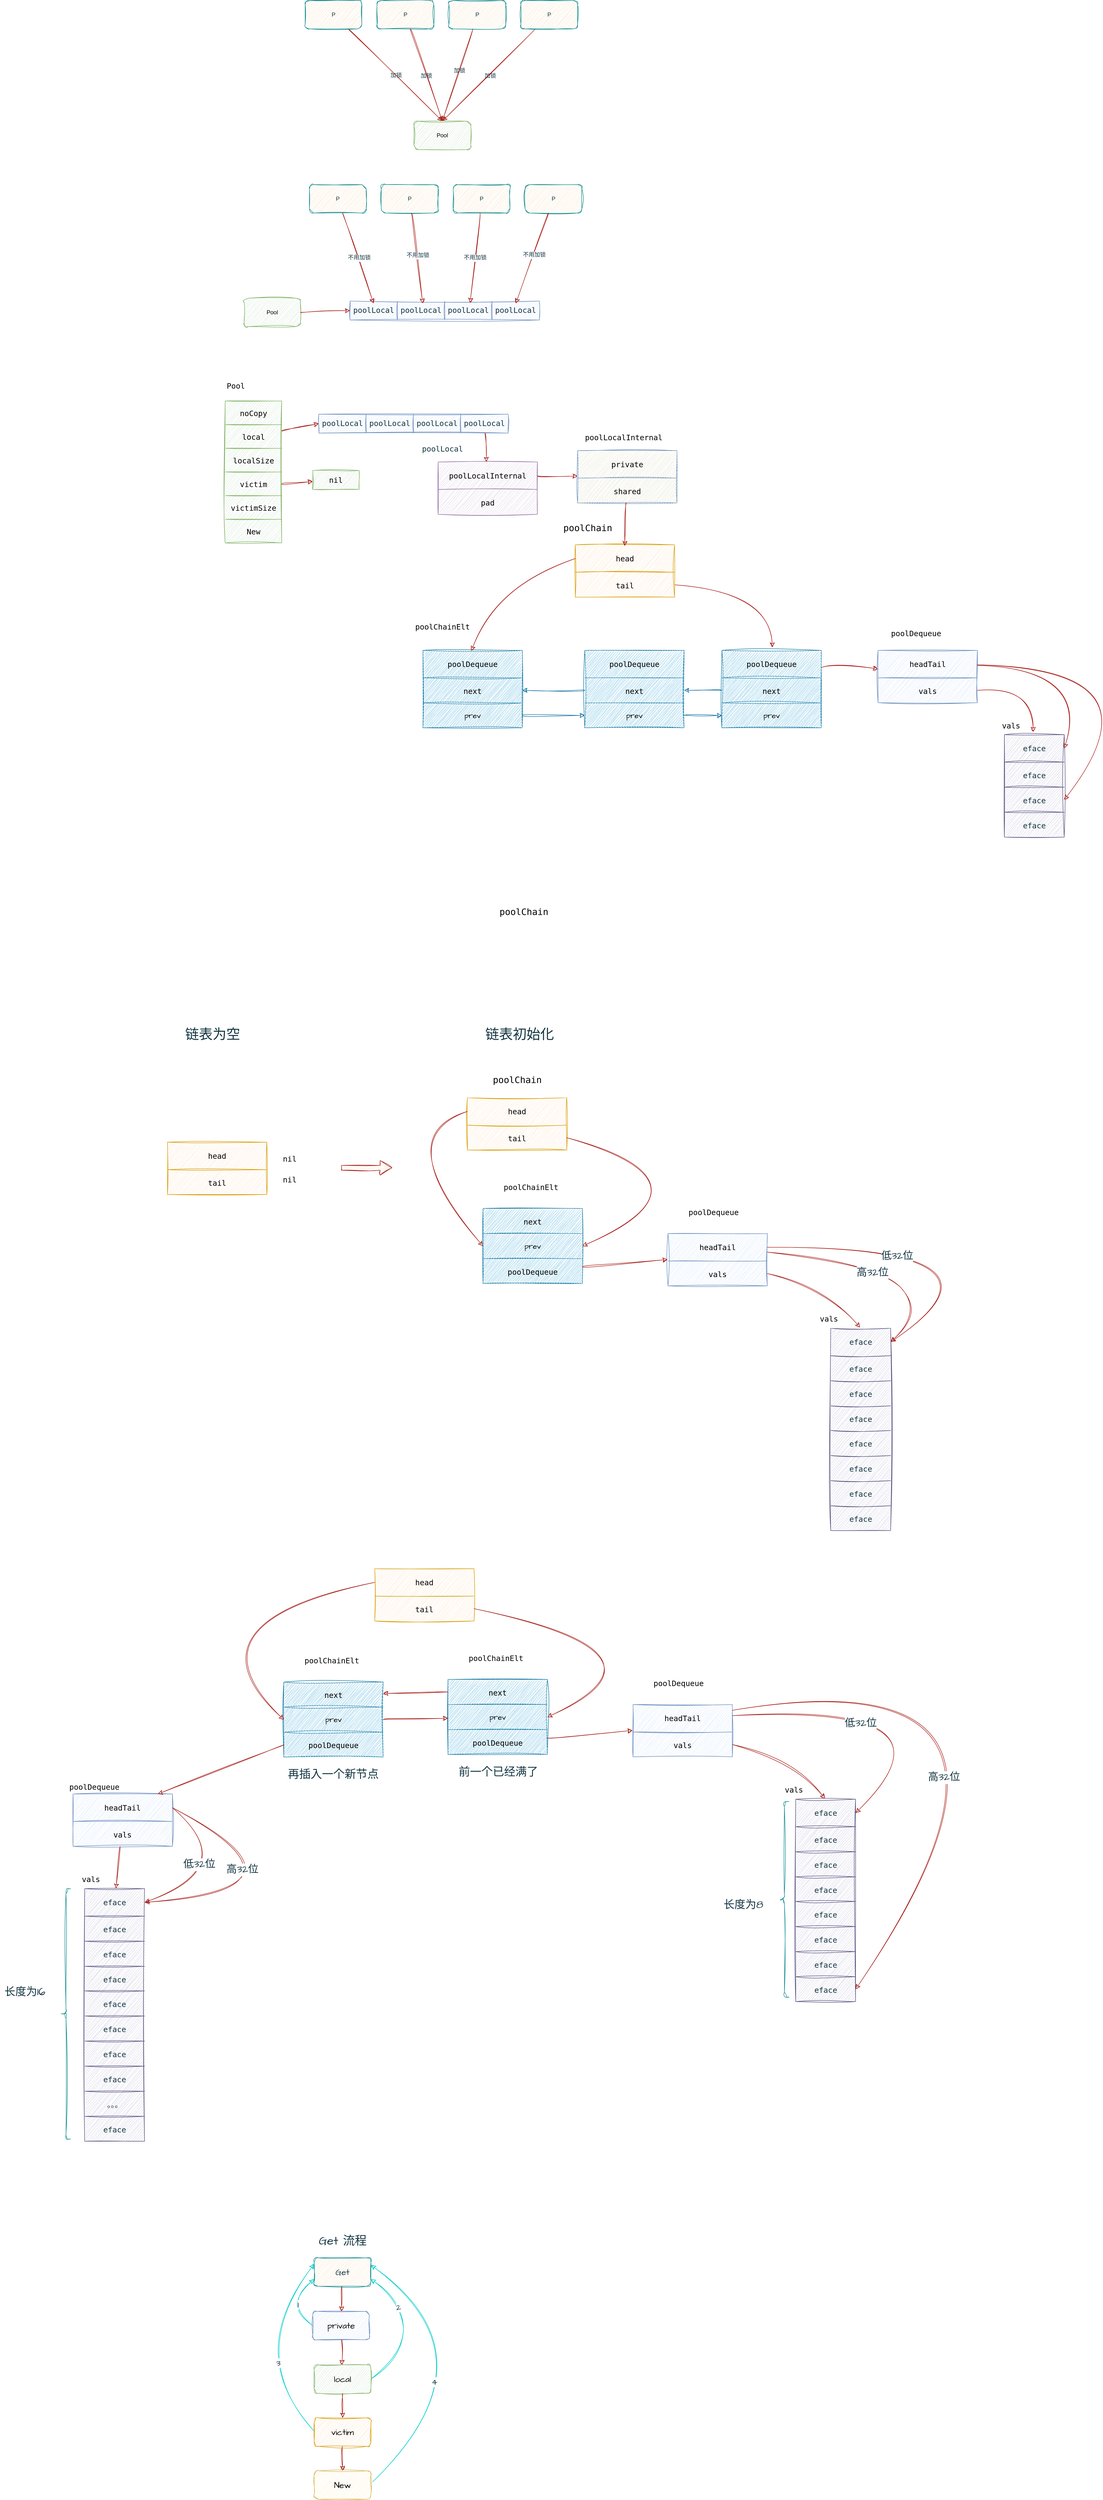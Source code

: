 <mxfile version="24.7.13">
  <diagram name="第 1 页" id="ybj2BoIkzCDmHj5si5de">
    <mxGraphModel dx="2042" dy="1258" grid="0" gridSize="10" guides="1" tooltips="1" connect="1" arrows="1" fold="1" page="0" pageScale="1" pageWidth="827" pageHeight="1169" math="0" shadow="0">
      <root>
        <mxCell id="0" />
        <mxCell id="1" parent="0" />
        <mxCell id="95nb6he6q7Kf8itMyvzW-6" style="edgeStyle=none;curved=1;rounded=0;orthogonalLoop=1;jettySize=auto;html=1;entryX=0.5;entryY=0;entryDx=0;entryDy=0;fontSize=12;startSize=8;endSize=8;sketch=1;curveFitting=1;jiggle=2;labelBackgroundColor=none;strokeColor=#A8201A;fontColor=default;" edge="1" parent="1" source="95nb6he6q7Kf8itMyvzW-1" target="95nb6he6q7Kf8itMyvzW-5">
          <mxGeometry relative="1" as="geometry" />
        </mxCell>
        <mxCell id="95nb6he6q7Kf8itMyvzW-7" value="加锁" style="edgeLabel;html=1;align=center;verticalAlign=middle;resizable=0;points=[];fontSize=12;sketch=1;curveFitting=1;jiggle=2;labelBackgroundColor=none;fontColor=#143642;" vertex="1" connectable="0" parent="95nb6he6q7Kf8itMyvzW-6">
          <mxGeometry x="0.005" relative="1" as="geometry">
            <mxPoint x="1" as="offset" />
          </mxGeometry>
        </mxCell>
        <mxCell id="95nb6he6q7Kf8itMyvzW-1" value="P" style="rounded=1;whiteSpace=wrap;html=1;sketch=1;curveFitting=1;jiggle=2;labelBackgroundColor=none;fillColor=#FAE5C7;strokeColor=#0F8B8D;fontColor=#143642;" vertex="1" parent="1">
          <mxGeometry x="-6" y="-27" width="120" height="60" as="geometry" />
        </mxCell>
        <mxCell id="95nb6he6q7Kf8itMyvzW-8" style="edgeStyle=none;curved=1;rounded=0;orthogonalLoop=1;jettySize=auto;html=1;entryX=0.5;entryY=0;entryDx=0;entryDy=0;fontSize=12;startSize=8;endSize=8;sketch=1;curveFitting=1;jiggle=2;labelBackgroundColor=none;strokeColor=#A8201A;fontColor=default;" edge="1" parent="1" source="95nb6he6q7Kf8itMyvzW-2" target="95nb6he6q7Kf8itMyvzW-5">
          <mxGeometry relative="1" as="geometry" />
        </mxCell>
        <mxCell id="95nb6he6q7Kf8itMyvzW-9" value="加锁" style="edgeLabel;html=1;align=center;verticalAlign=middle;resizable=0;points=[];fontSize=12;sketch=1;curveFitting=1;jiggle=2;labelBackgroundColor=none;fontColor=#143642;" vertex="1" connectable="0" parent="95nb6he6q7Kf8itMyvzW-8">
          <mxGeometry x="0.01" y="-1" relative="1" as="geometry">
            <mxPoint as="offset" />
          </mxGeometry>
        </mxCell>
        <mxCell id="95nb6he6q7Kf8itMyvzW-2" value="P" style="rounded=1;whiteSpace=wrap;html=1;sketch=1;curveFitting=1;jiggle=2;labelBackgroundColor=none;fillColor=#FAE5C7;strokeColor=#0F8B8D;fontColor=#143642;" vertex="1" parent="1">
          <mxGeometry x="146" y="-27" width="120" height="60" as="geometry" />
        </mxCell>
        <mxCell id="95nb6he6q7Kf8itMyvzW-10" style="edgeStyle=none;curved=1;rounded=0;orthogonalLoop=1;jettySize=auto;html=1;entryX=0.5;entryY=0;entryDx=0;entryDy=0;fontSize=12;startSize=8;endSize=8;sketch=1;curveFitting=1;jiggle=2;labelBackgroundColor=none;strokeColor=#A8201A;fontColor=default;" edge="1" parent="1" source="95nb6he6q7Kf8itMyvzW-3" target="95nb6he6q7Kf8itMyvzW-5">
          <mxGeometry relative="1" as="geometry" />
        </mxCell>
        <mxCell id="95nb6he6q7Kf8itMyvzW-13" value="加锁" style="edgeLabel;html=1;align=center;verticalAlign=middle;resizable=0;points=[];fontSize=12;sketch=1;curveFitting=1;jiggle=2;labelBackgroundColor=none;fontColor=#143642;" vertex="1" connectable="0" parent="95nb6he6q7Kf8itMyvzW-10">
          <mxGeometry x="-0.1" y="1" relative="1" as="geometry">
            <mxPoint as="offset" />
          </mxGeometry>
        </mxCell>
        <mxCell id="95nb6he6q7Kf8itMyvzW-3" value="P" style="rounded=1;whiteSpace=wrap;html=1;sketch=1;curveFitting=1;jiggle=2;labelBackgroundColor=none;fillColor=#FAE5C7;strokeColor=#0F8B8D;fontColor=#143642;" vertex="1" parent="1">
          <mxGeometry x="298" y="-27" width="120" height="60" as="geometry" />
        </mxCell>
        <mxCell id="95nb6he6q7Kf8itMyvzW-11" style="edgeStyle=none;curved=1;rounded=0;orthogonalLoop=1;jettySize=auto;html=1;entryX=0.5;entryY=0;entryDx=0;entryDy=0;fontSize=12;startSize=8;endSize=8;sketch=1;curveFitting=1;jiggle=2;labelBackgroundColor=none;strokeColor=#A8201A;fontColor=default;" edge="1" parent="1" source="95nb6he6q7Kf8itMyvzW-4" target="95nb6he6q7Kf8itMyvzW-5">
          <mxGeometry relative="1" as="geometry" />
        </mxCell>
        <mxCell id="95nb6he6q7Kf8itMyvzW-12" value="加锁" style="edgeLabel;html=1;align=center;verticalAlign=middle;resizable=0;points=[];fontSize=12;sketch=1;curveFitting=1;jiggle=2;labelBackgroundColor=none;fontColor=#143642;" vertex="1" connectable="0" parent="95nb6he6q7Kf8itMyvzW-11">
          <mxGeometry x="-0.007" y="3" relative="1" as="geometry">
            <mxPoint as="offset" />
          </mxGeometry>
        </mxCell>
        <mxCell id="95nb6he6q7Kf8itMyvzW-4" value="P" style="rounded=1;whiteSpace=wrap;html=1;sketch=1;curveFitting=1;jiggle=2;labelBackgroundColor=none;fillColor=#FAE5C7;strokeColor=#0F8B8D;fontColor=#143642;" vertex="1" parent="1">
          <mxGeometry x="450" y="-27" width="120" height="60" as="geometry" />
        </mxCell>
        <mxCell id="95nb6he6q7Kf8itMyvzW-5" value="Pool" style="rounded=1;whiteSpace=wrap;html=1;sketch=1;curveFitting=1;jiggle=2;labelBackgroundColor=none;fillColor=#d5e8d4;strokeColor=#82b366;" vertex="1" parent="1">
          <mxGeometry x="224" y="228" width="120" height="60" as="geometry" />
        </mxCell>
        <mxCell id="95nb6he6q7Kf8itMyvzW-16" value="P" style="rounded=1;whiteSpace=wrap;html=1;sketch=1;curveFitting=1;jiggle=2;labelBackgroundColor=none;fillColor=#FAE5C7;strokeColor=#0F8B8D;fontColor=#143642;" vertex="1" parent="1">
          <mxGeometry x="3" y="362" width="120" height="60" as="geometry" />
        </mxCell>
        <mxCell id="95nb6he6q7Kf8itMyvzW-19" value="P" style="rounded=1;whiteSpace=wrap;html=1;sketch=1;curveFitting=1;jiggle=2;labelBackgroundColor=none;fillColor=#FAE5C7;strokeColor=#0F8B8D;fontColor=#143642;" vertex="1" parent="1">
          <mxGeometry x="155" y="362" width="120" height="60" as="geometry" />
        </mxCell>
        <mxCell id="95nb6he6q7Kf8itMyvzW-22" value="P" style="rounded=1;whiteSpace=wrap;html=1;sketch=1;curveFitting=1;jiggle=2;labelBackgroundColor=none;fillColor=#FAE5C7;strokeColor=#0F8B8D;fontColor=#143642;" vertex="1" parent="1">
          <mxGeometry x="307" y="362" width="120" height="60" as="geometry" />
        </mxCell>
        <mxCell id="95nb6he6q7Kf8itMyvzW-25" value="P" style="rounded=1;whiteSpace=wrap;html=1;sketch=1;curveFitting=1;jiggle=2;labelBackgroundColor=none;fillColor=#FAE5C7;strokeColor=#0F8B8D;fontColor=#143642;" vertex="1" parent="1">
          <mxGeometry x="459" y="362" width="120" height="60" as="geometry" />
        </mxCell>
        <mxCell id="95nb6he6q7Kf8itMyvzW-26" value="Pool" style="rounded=1;whiteSpace=wrap;html=1;sketch=1;curveFitting=1;jiggle=2;labelBackgroundColor=none;fillColor=#d5e8d4;strokeColor=#82b366;" vertex="1" parent="1">
          <mxGeometry x="-135" y="602" width="119" height="60" as="geometry" />
        </mxCell>
        <mxCell id="95nb6he6q7Kf8itMyvzW-27" value="" style="shape=table;startSize=0;container=1;collapsible=0;childLayout=tableLayout;fontSize=16;sketch=1;hachureGap=4;jiggle=2;curveFitting=1;strokeColor=#6c8ebf;fontFamily=Architects Daughter;fontSource=https%3A%2F%2Ffonts.googleapis.com%2Fcss%3Ffamily%3DArchitects%2BDaughter;fillColor=#dae8fc;" vertex="1" parent="1">
          <mxGeometry x="89" y="608" width="400" height="40" as="geometry" />
        </mxCell>
        <mxCell id="95nb6he6q7Kf8itMyvzW-28" value="" style="shape=tableRow;horizontal=0;startSize=0;swimlaneHead=0;swimlaneBody=0;strokeColor=inherit;top=0;left=0;bottom=0;right=0;collapsible=0;dropTarget=0;fillColor=none;points=[[0,0.5],[1,0.5]];portConstraint=eastwest;fontSize=16;sketch=1;hachureGap=4;jiggle=2;curveFitting=1;fontFamily=Architects Daughter;fontSource=https%3A%2F%2Ffonts.googleapis.com%2Fcss%3Ffamily%3DArchitects%2BDaughter;fontColor=#143642;" vertex="1" parent="95nb6he6q7Kf8itMyvzW-27">
          <mxGeometry width="400" height="40" as="geometry" />
        </mxCell>
        <mxCell id="95nb6he6q7Kf8itMyvzW-29" value="&lt;meta charset=&quot;utf-8&quot;&gt;&lt;div data-docx-has-block-data=&quot;false&quot; data-lark-html-role=&quot;root&quot; data-page-id=&quot;XclqdlcEboxfvmx0mLtctm9Snlf&quot;&gt;&lt;div class=&quot;old-record-id-Sww0dqwkco0qUoxrpIGccqnvnIf&quot;&gt;&lt;code&gt;poolLocal&lt;/code&gt;&lt;/div&gt;&lt;/div&gt;&lt;span class=&quot;lark-record-clipboard&quot; data-lark-record-format=&quot;docx/text&quot; data-lark-record-data=&quot;{&amp;quot;rootId&amp;quot;:&amp;quot;XclqdlcEboxfvmx0mLtctm9Snlf&amp;quot;,&amp;quot;text&amp;quot;:{&amp;quot;initialAttributedTexts&amp;quot;:{&amp;quot;text&amp;quot;:{&amp;quot;0&amp;quot;:&amp;quot;poolLocal&amp;quot;},&amp;quot;attribs&amp;quot;:{&amp;quot;0&amp;quot;:&amp;quot;*0*1+9&amp;quot;}},&amp;quot;apool&amp;quot;:{&amp;quot;numToAttrib&amp;quot;:{&amp;quot;0&amp;quot;:[&amp;quot;author&amp;quot;,&amp;quot;7087739798126903298&amp;quot;],&amp;quot;1&amp;quot;:[&amp;quot;inlineCode&amp;quot;,&amp;quot;true&amp;quot;]},&amp;quot;nextNum&amp;quot;:2}},&amp;quot;type&amp;quot;:&amp;quot;text&amp;quot;,&amp;quot;referenceRecordMap&amp;quot;:{},&amp;quot;extra&amp;quot;:{&amp;quot;channel&amp;quot;:&amp;quot;saas&amp;quot;,&amp;quot;pasteRandomId&amp;quot;:&amp;quot;855d657b-5f92-499b-8e2b-c058bcb801ae&amp;quot;,&amp;quot;mention_page_title&amp;quot;:{},&amp;quot;external_mention_url&amp;quot;:{}},&amp;quot;isKeepQuoteContainer&amp;quot;:false,&amp;quot;isFromCode&amp;quot;:false,&amp;quot;selection&amp;quot;:[{&amp;quot;id&amp;quot;:96,&amp;quot;type&amp;quot;:&amp;quot;text&amp;quot;,&amp;quot;selection&amp;quot;:{&amp;quot;start&amp;quot;:30,&amp;quot;end&amp;quot;:39},&amp;quot;recordId&amp;quot;:&amp;quot;Sww0dqwkco0qUoxrpIGccqnvnIf&amp;quot;}],&amp;quot;payloadMap&amp;quot;:{},&amp;quot;isCut&amp;quot;:false}&quot;&gt;&lt;/span&gt;" style="shape=partialRectangle;html=1;whiteSpace=wrap;connectable=0;strokeColor=inherit;overflow=hidden;fillColor=none;top=0;left=0;bottom=0;right=0;pointerEvents=1;fontSize=16;sketch=1;hachureGap=4;jiggle=2;curveFitting=1;fontFamily=Architects Daughter;fontSource=https%3A%2F%2Ffonts.googleapis.com%2Fcss%3Ffamily%3DArchitects%2BDaughter;fontColor=#143642;" vertex="1" parent="95nb6he6q7Kf8itMyvzW-28">
          <mxGeometry width="100" height="40" as="geometry">
            <mxRectangle width="100" height="40" as="alternateBounds" />
          </mxGeometry>
        </mxCell>
        <mxCell id="95nb6he6q7Kf8itMyvzW-30" value="&lt;div data-docx-has-block-data=&quot;false&quot; data-lark-html-role=&quot;root&quot; data-page-id=&quot;XclqdlcEboxfvmx0mLtctm9Snlf&quot;&gt;&lt;div class=&quot;old-record-id-Sww0dqwkco0qUoxrpIGccqnvnIf&quot;&gt;&lt;code&gt;poolLocal&lt;/code&gt;&lt;/div&gt;&lt;/div&gt;&lt;span class=&quot;lark-record-clipboard&quot; data-lark-record-format=&quot;docx/text&quot; data-lark-record-data=&quot;{&amp;quot;rootId&amp;quot;:&amp;quot;XclqdlcEboxfvmx0mLtctm9Snlf&amp;quot;,&amp;quot;text&amp;quot;:{&amp;quot;initialAttributedTexts&amp;quot;:{&amp;quot;text&amp;quot;:{&amp;quot;0&amp;quot;:&amp;quot;poolLocal&amp;quot;},&amp;quot;attribs&amp;quot;:{&amp;quot;0&amp;quot;:&amp;quot;*0*1+9&amp;quot;}},&amp;quot;apool&amp;quot;:{&amp;quot;numToAttrib&amp;quot;:{&amp;quot;0&amp;quot;:[&amp;quot;author&amp;quot;,&amp;quot;7087739798126903298&amp;quot;],&amp;quot;1&amp;quot;:[&amp;quot;inlineCode&amp;quot;,&amp;quot;true&amp;quot;]},&amp;quot;nextNum&amp;quot;:2}},&amp;quot;type&amp;quot;:&amp;quot;text&amp;quot;,&amp;quot;referenceRecordMap&amp;quot;:{},&amp;quot;extra&amp;quot;:{&amp;quot;channel&amp;quot;:&amp;quot;saas&amp;quot;,&amp;quot;pasteRandomId&amp;quot;:&amp;quot;855d657b-5f92-499b-8e2b-c058bcb801ae&amp;quot;,&amp;quot;mention_page_title&amp;quot;:{},&amp;quot;external_mention_url&amp;quot;:{}},&amp;quot;isKeepQuoteContainer&amp;quot;:false,&amp;quot;isFromCode&amp;quot;:false,&amp;quot;selection&amp;quot;:[{&amp;quot;id&amp;quot;:96,&amp;quot;type&amp;quot;:&amp;quot;text&amp;quot;,&amp;quot;selection&amp;quot;:{&amp;quot;start&amp;quot;:30,&amp;quot;end&amp;quot;:39},&amp;quot;recordId&amp;quot;:&amp;quot;Sww0dqwkco0qUoxrpIGccqnvnIf&amp;quot;}],&amp;quot;payloadMap&amp;quot;:{},&amp;quot;isCut&amp;quot;:false}&quot;&gt;&lt;/span&gt;" style="shape=partialRectangle;html=1;whiteSpace=wrap;connectable=0;strokeColor=inherit;overflow=hidden;fillColor=none;top=0;left=0;bottom=0;right=0;pointerEvents=1;fontSize=16;sketch=1;hachureGap=4;jiggle=2;curveFitting=1;fontFamily=Architects Daughter;fontSource=https%3A%2F%2Ffonts.googleapis.com%2Fcss%3Ffamily%3DArchitects%2BDaughter;fontColor=#143642;" vertex="1" parent="95nb6he6q7Kf8itMyvzW-28">
          <mxGeometry x="100" width="100" height="40" as="geometry">
            <mxRectangle width="100" height="40" as="alternateBounds" />
          </mxGeometry>
        </mxCell>
        <mxCell id="95nb6he6q7Kf8itMyvzW-31" value="&lt;div data-docx-has-block-data=&quot;false&quot; data-lark-html-role=&quot;root&quot; data-page-id=&quot;XclqdlcEboxfvmx0mLtctm9Snlf&quot;&gt;&lt;div class=&quot;old-record-id-Sww0dqwkco0qUoxrpIGccqnvnIf&quot;&gt;&lt;code&gt;poolLocal&lt;/code&gt;&lt;/div&gt;&lt;/div&gt;&lt;span class=&quot;lark-record-clipboard&quot; data-lark-record-format=&quot;docx/text&quot; data-lark-record-data=&quot;{&amp;quot;rootId&amp;quot;:&amp;quot;XclqdlcEboxfvmx0mLtctm9Snlf&amp;quot;,&amp;quot;text&amp;quot;:{&amp;quot;initialAttributedTexts&amp;quot;:{&amp;quot;text&amp;quot;:{&amp;quot;0&amp;quot;:&amp;quot;poolLocal&amp;quot;},&amp;quot;attribs&amp;quot;:{&amp;quot;0&amp;quot;:&amp;quot;*0*1+9&amp;quot;}},&amp;quot;apool&amp;quot;:{&amp;quot;numToAttrib&amp;quot;:{&amp;quot;0&amp;quot;:[&amp;quot;author&amp;quot;,&amp;quot;7087739798126903298&amp;quot;],&amp;quot;1&amp;quot;:[&amp;quot;inlineCode&amp;quot;,&amp;quot;true&amp;quot;]},&amp;quot;nextNum&amp;quot;:2}},&amp;quot;type&amp;quot;:&amp;quot;text&amp;quot;,&amp;quot;referenceRecordMap&amp;quot;:{},&amp;quot;extra&amp;quot;:{&amp;quot;channel&amp;quot;:&amp;quot;saas&amp;quot;,&amp;quot;pasteRandomId&amp;quot;:&amp;quot;855d657b-5f92-499b-8e2b-c058bcb801ae&amp;quot;,&amp;quot;mention_page_title&amp;quot;:{},&amp;quot;external_mention_url&amp;quot;:{}},&amp;quot;isKeepQuoteContainer&amp;quot;:false,&amp;quot;isFromCode&amp;quot;:false,&amp;quot;selection&amp;quot;:[{&amp;quot;id&amp;quot;:96,&amp;quot;type&amp;quot;:&amp;quot;text&amp;quot;,&amp;quot;selection&amp;quot;:{&amp;quot;start&amp;quot;:30,&amp;quot;end&amp;quot;:39},&amp;quot;recordId&amp;quot;:&amp;quot;Sww0dqwkco0qUoxrpIGccqnvnIf&amp;quot;}],&amp;quot;payloadMap&amp;quot;:{},&amp;quot;isCut&amp;quot;:false}&quot;&gt;&lt;/span&gt;" style="shape=partialRectangle;html=1;whiteSpace=wrap;connectable=0;strokeColor=inherit;overflow=hidden;fillColor=none;top=0;left=0;bottom=0;right=0;pointerEvents=1;fontSize=16;sketch=1;hachureGap=4;jiggle=2;curveFitting=1;fontFamily=Architects Daughter;fontSource=https%3A%2F%2Ffonts.googleapis.com%2Fcss%3Ffamily%3DArchitects%2BDaughter;fontColor=#143642;" vertex="1" parent="95nb6he6q7Kf8itMyvzW-28">
          <mxGeometry x="200" width="100" height="40" as="geometry">
            <mxRectangle width="100" height="40" as="alternateBounds" />
          </mxGeometry>
        </mxCell>
        <mxCell id="95nb6he6q7Kf8itMyvzW-40" value="&lt;div data-docx-has-block-data=&quot;false&quot; data-lark-html-role=&quot;root&quot; data-page-id=&quot;XclqdlcEboxfvmx0mLtctm9Snlf&quot;&gt;&lt;div class=&quot;old-record-id-Sww0dqwkco0qUoxrpIGccqnvnIf&quot;&gt;&lt;code&gt;poolLocal&lt;/code&gt;&lt;/div&gt;&lt;/div&gt;&lt;span class=&quot;lark-record-clipboard&quot; data-lark-record-format=&quot;docx/text&quot; data-lark-record-data=&quot;{&amp;quot;rootId&amp;quot;:&amp;quot;XclqdlcEboxfvmx0mLtctm9Snlf&amp;quot;,&amp;quot;text&amp;quot;:{&amp;quot;initialAttributedTexts&amp;quot;:{&amp;quot;text&amp;quot;:{&amp;quot;0&amp;quot;:&amp;quot;poolLocal&amp;quot;},&amp;quot;attribs&amp;quot;:{&amp;quot;0&amp;quot;:&amp;quot;*0*1+9&amp;quot;}},&amp;quot;apool&amp;quot;:{&amp;quot;numToAttrib&amp;quot;:{&amp;quot;0&amp;quot;:[&amp;quot;author&amp;quot;,&amp;quot;7087739798126903298&amp;quot;],&amp;quot;1&amp;quot;:[&amp;quot;inlineCode&amp;quot;,&amp;quot;true&amp;quot;]},&amp;quot;nextNum&amp;quot;:2}},&amp;quot;type&amp;quot;:&amp;quot;text&amp;quot;,&amp;quot;referenceRecordMap&amp;quot;:{},&amp;quot;extra&amp;quot;:{&amp;quot;channel&amp;quot;:&amp;quot;saas&amp;quot;,&amp;quot;pasteRandomId&amp;quot;:&amp;quot;855d657b-5f92-499b-8e2b-c058bcb801ae&amp;quot;,&amp;quot;mention_page_title&amp;quot;:{},&amp;quot;external_mention_url&amp;quot;:{}},&amp;quot;isKeepQuoteContainer&amp;quot;:false,&amp;quot;isFromCode&amp;quot;:false,&amp;quot;selection&amp;quot;:[{&amp;quot;id&amp;quot;:96,&amp;quot;type&amp;quot;:&amp;quot;text&amp;quot;,&amp;quot;selection&amp;quot;:{&amp;quot;start&amp;quot;:30,&amp;quot;end&amp;quot;:39},&amp;quot;recordId&amp;quot;:&amp;quot;Sww0dqwkco0qUoxrpIGccqnvnIf&amp;quot;}],&amp;quot;payloadMap&amp;quot;:{},&amp;quot;isCut&amp;quot;:false}&quot;&gt;&lt;/span&gt;" style="shape=partialRectangle;html=1;whiteSpace=wrap;connectable=0;strokeColor=inherit;overflow=hidden;fillColor=none;top=0;left=0;bottom=0;right=0;pointerEvents=1;fontSize=16;sketch=1;hachureGap=4;jiggle=2;curveFitting=1;fontFamily=Architects Daughter;fontSource=https%3A%2F%2Ffonts.googleapis.com%2Fcss%3Ffamily%3DArchitects%2BDaughter;fontColor=#143642;" vertex="1" parent="95nb6he6q7Kf8itMyvzW-28">
          <mxGeometry x="300" width="100" height="40" as="geometry">
            <mxRectangle width="100" height="40" as="alternateBounds" />
          </mxGeometry>
        </mxCell>
        <mxCell id="95nb6he6q7Kf8itMyvzW-41" value="" style="endArrow=classic;html=1;rounded=0;sketch=1;hachureGap=4;jiggle=2;curveFitting=1;strokeColor=#A8201A;fontFamily=Architects Daughter;fontSource=https%3A%2F%2Ffonts.googleapis.com%2Fcss%3Ffamily%3DArchitects%2BDaughter;fontSize=12;fontColor=#143642;startSize=8;endSize=8;curved=1;fillColor=#FAE5C7;exitX=1;exitY=0.5;exitDx=0;exitDy=0;entryX=0;entryY=0.5;entryDx=0;entryDy=0;" edge="1" parent="1" source="95nb6he6q7Kf8itMyvzW-26" target="95nb6he6q7Kf8itMyvzW-28">
          <mxGeometry width="50" height="50" relative="1" as="geometry">
            <mxPoint x="365" y="538" as="sourcePoint" />
            <mxPoint x="415" y="488" as="targetPoint" />
          </mxGeometry>
        </mxCell>
        <mxCell id="95nb6he6q7Kf8itMyvzW-42" style="edgeStyle=none;curved=1;rounded=0;sketch=1;hachureGap=4;jiggle=2;curveFitting=1;orthogonalLoop=1;jettySize=auto;html=1;entryX=0.124;entryY=0.125;entryDx=0;entryDy=0;entryPerimeter=0;strokeColor=#A8201A;fontFamily=Architects Daughter;fontSource=https%3A%2F%2Ffonts.googleapis.com%2Fcss%3Ffamily%3DArchitects%2BDaughter;fontSize=12;fontColor=#143642;startSize=8;endSize=8;fillColor=#FAE5C7;" edge="1" parent="1" source="95nb6he6q7Kf8itMyvzW-16" target="95nb6he6q7Kf8itMyvzW-28">
          <mxGeometry relative="1" as="geometry" />
        </mxCell>
        <mxCell id="95nb6he6q7Kf8itMyvzW-49" value="不用加锁" style="edgeLabel;html=1;align=center;verticalAlign=middle;resizable=0;points=[];fontSize=12;sketch=1;hachureGap=4;jiggle=2;curveFitting=1;strokeColor=#0F8B8D;fontFamily=Architects Daughter;fontSource=https%3A%2F%2Ffonts.googleapis.com%2Fcss%3Ffamily%3DArchitects%2BDaughter;fontColor=#143642;fillColor=#FAE5C7;" vertex="1" connectable="0" parent="95nb6he6q7Kf8itMyvzW-42">
          <mxGeometry x="-0.002" y="2" relative="1" as="geometry">
            <mxPoint as="offset" />
          </mxGeometry>
        </mxCell>
        <mxCell id="95nb6he6q7Kf8itMyvzW-43" style="edgeStyle=none;curved=1;rounded=0;sketch=1;hachureGap=4;jiggle=2;curveFitting=1;orthogonalLoop=1;jettySize=auto;html=1;entryX=0.384;entryY=0.125;entryDx=0;entryDy=0;entryPerimeter=0;strokeColor=#A8201A;fontFamily=Architects Daughter;fontSource=https%3A%2F%2Ffonts.googleapis.com%2Fcss%3Ffamily%3DArchitects%2BDaughter;fontSize=12;fontColor=#143642;startSize=8;endSize=8;fillColor=#FAE5C7;" edge="1" parent="1" source="95nb6he6q7Kf8itMyvzW-19" target="95nb6he6q7Kf8itMyvzW-28">
          <mxGeometry relative="1" as="geometry" />
        </mxCell>
        <mxCell id="95nb6he6q7Kf8itMyvzW-47" value="不用加锁" style="edgeLabel;html=1;align=center;verticalAlign=middle;resizable=0;points=[];fontSize=12;sketch=1;hachureGap=4;jiggle=2;curveFitting=1;strokeColor=#0F8B8D;fontFamily=Architects Daughter;fontSource=https%3A%2F%2Ffonts.googleapis.com%2Fcss%3Ffamily%3DArchitects%2BDaughter;fontColor=#143642;fillColor=#FAE5C7;" vertex="1" connectable="0" parent="95nb6he6q7Kf8itMyvzW-43">
          <mxGeometry x="-0.057" y="2" relative="1" as="geometry">
            <mxPoint as="offset" />
          </mxGeometry>
        </mxCell>
        <mxCell id="95nb6he6q7Kf8itMyvzW-44" value="不用加锁" style="edgeStyle=none;curved=1;rounded=0;sketch=1;hachureGap=4;jiggle=2;curveFitting=1;orthogonalLoop=1;jettySize=auto;html=1;entryX=0.634;entryY=0.1;entryDx=0;entryDy=0;entryPerimeter=0;strokeColor=#A8201A;fontFamily=Architects Daughter;fontSource=https%3A%2F%2Ffonts.googleapis.com%2Fcss%3Ffamily%3DArchitects%2BDaughter;fontSize=12;fontColor=#143642;startSize=8;endSize=8;fillColor=#FAE5C7;" edge="1" parent="1" source="95nb6he6q7Kf8itMyvzW-22" target="95nb6he6q7Kf8itMyvzW-28">
          <mxGeometry relative="1" as="geometry" />
        </mxCell>
        <mxCell id="95nb6he6q7Kf8itMyvzW-45" style="edgeStyle=none;curved=1;rounded=0;sketch=1;hachureGap=4;jiggle=2;curveFitting=1;orthogonalLoop=1;jettySize=auto;html=1;entryX=0.876;entryY=0.125;entryDx=0;entryDy=0;entryPerimeter=0;strokeColor=#A8201A;fontFamily=Architects Daughter;fontSource=https%3A%2F%2Ffonts.googleapis.com%2Fcss%3Ffamily%3DArchitects%2BDaughter;fontSize=12;fontColor=#143642;startSize=8;endSize=8;fillColor=#FAE5C7;" edge="1" parent="1" source="95nb6he6q7Kf8itMyvzW-25" target="95nb6he6q7Kf8itMyvzW-28">
          <mxGeometry relative="1" as="geometry" />
        </mxCell>
        <mxCell id="95nb6he6q7Kf8itMyvzW-50" value="不用加锁" style="edgeLabel;html=1;align=center;verticalAlign=middle;resizable=0;points=[];fontSize=12;sketch=1;hachureGap=4;jiggle=2;curveFitting=1;strokeColor=#0F8B8D;fontFamily=Architects Daughter;fontSource=https%3A%2F%2Ffonts.googleapis.com%2Fcss%3Ffamily%3DArchitects%2BDaughter;fontColor=#143642;fillColor=#FAE5C7;" vertex="1" connectable="0" parent="95nb6he6q7Kf8itMyvzW-45">
          <mxGeometry x="-0.08" y="1" relative="1" as="geometry">
            <mxPoint as="offset" />
          </mxGeometry>
        </mxCell>
        <mxCell id="95nb6he6q7Kf8itMyvzW-96" value="" style="edgeStyle=none;curved=1;rounded=0;sketch=1;hachureGap=4;jiggle=2;curveFitting=1;orthogonalLoop=1;jettySize=auto;html=1;strokeColor=#A8201A;fontFamily=Architects Daughter;fontSource=https%3A%2F%2Ffonts.googleapis.com%2Fcss%3Ffamily%3DArchitects%2BDaughter;fontSize=12;fontColor=#143642;startSize=8;endSize=8;fillColor=#FAE5C7;exitX=1;exitY=0.5;exitDx=0;exitDy=0;" edge="1" parent="1" source="95nb6he6q7Kf8itMyvzW-70" target="95nb6he6q7Kf8itMyvzW-95">
          <mxGeometry relative="1" as="geometry" />
        </mxCell>
        <mxCell id="95nb6he6q7Kf8itMyvzW-51" value="" style="shape=table;startSize=0;container=1;collapsible=0;childLayout=tableLayout;fontSize=16;sketch=1;hachureGap=4;jiggle=2;curveFitting=1;strokeColor=#82b366;fontFamily=Architects Daughter;fontSource=https%3A%2F%2Ffonts.googleapis.com%2Fcss%3Ffamily%3DArchitects%2BDaughter;fillColor=#d5e8d4;" vertex="1" parent="1">
          <mxGeometry x="-175" y="819" width="119.5" height="300" as="geometry" />
        </mxCell>
        <mxCell id="95nb6he6q7Kf8itMyvzW-52" value="" style="shape=tableRow;horizontal=0;startSize=0;swimlaneHead=0;swimlaneBody=0;strokeColor=inherit;top=0;left=0;bottom=0;right=0;collapsible=0;dropTarget=0;fillColor=none;points=[[0,0.5],[1,0.5]];portConstraint=eastwest;fontSize=16;sketch=1;hachureGap=4;jiggle=2;curveFitting=1;fontFamily=Architects Daughter;fontSource=https%3A%2F%2Ffonts.googleapis.com%2Fcss%3Ffamily%3DArchitects%2BDaughter;fontColor=#143642;" vertex="1" parent="95nb6he6q7Kf8itMyvzW-51">
          <mxGeometry width="119.5" height="50" as="geometry" />
        </mxCell>
        <mxCell id="95nb6he6q7Kf8itMyvzW-53" value="&lt;div style=&quot;line-height: 100%;&quot;&gt;&lt;pre style=&quot;font-family: &amp;quot;JetBrains Mono&amp;quot;, monospace; line-height: 100%;&quot;&gt;&lt;font style=&quot;font-size: 16px;&quot; color=&quot;#000000&quot;&gt;noCopy&lt;/font&gt;&lt;/pre&gt;&lt;/div&gt;" style="shape=partialRectangle;html=1;whiteSpace=wrap;connectable=0;strokeColor=inherit;overflow=hidden;fillColor=none;top=0;left=0;bottom=0;right=0;pointerEvents=1;fontSize=16;sketch=1;hachureGap=4;jiggle=2;curveFitting=1;fontFamily=Architects Daughter;fontSource=https%3A%2F%2Ffonts.googleapis.com%2Fcss%3Ffamily%3DArchitects%2BDaughter;fontColor=#143642;" vertex="1" parent="95nb6he6q7Kf8itMyvzW-52">
          <mxGeometry width="120" height="50" as="geometry">
            <mxRectangle width="120" height="50" as="alternateBounds" />
          </mxGeometry>
        </mxCell>
        <mxCell id="95nb6he6q7Kf8itMyvzW-56" value="" style="shape=tableRow;horizontal=0;startSize=0;swimlaneHead=0;swimlaneBody=0;strokeColor=inherit;top=0;left=0;bottom=0;right=0;collapsible=0;dropTarget=0;fillColor=none;points=[[0,0.5],[1,0.5]];portConstraint=eastwest;fontSize=16;sketch=1;hachureGap=4;jiggle=2;curveFitting=1;fontFamily=Architects Daughter;fontSource=https%3A%2F%2Ffonts.googleapis.com%2Fcss%3Ffamily%3DArchitects%2BDaughter;fontColor=#143642;" vertex="1" parent="95nb6he6q7Kf8itMyvzW-51">
          <mxGeometry y="50" width="119.5" height="50" as="geometry" />
        </mxCell>
        <mxCell id="95nb6he6q7Kf8itMyvzW-57" value="&lt;pre style=&quot;font-family: &amp;quot;JetBrains Mono&amp;quot;, monospace; line-height: 16px;&quot;&gt;&lt;font color=&quot;#000000&quot;&gt;local&lt;/font&gt;&lt;/pre&gt;" style="shape=partialRectangle;html=1;whiteSpace=wrap;connectable=0;strokeColor=inherit;overflow=hidden;fillColor=none;top=0;left=0;bottom=0;right=0;pointerEvents=1;fontSize=16;sketch=1;hachureGap=4;jiggle=2;curveFitting=1;fontFamily=Architects Daughter;fontSource=https%3A%2F%2Ffonts.googleapis.com%2Fcss%3Ffamily%3DArchitects%2BDaughter;fontColor=#143642;" vertex="1" parent="95nb6he6q7Kf8itMyvzW-56">
          <mxGeometry width="120" height="50" as="geometry">
            <mxRectangle width="120" height="50" as="alternateBounds" />
          </mxGeometry>
        </mxCell>
        <mxCell id="95nb6he6q7Kf8itMyvzW-60" value="" style="shape=tableRow;horizontal=0;startSize=0;swimlaneHead=0;swimlaneBody=0;strokeColor=inherit;top=0;left=0;bottom=0;right=0;collapsible=0;dropTarget=0;fillColor=none;points=[[0,0.5],[1,0.5]];portConstraint=eastwest;fontSize=16;sketch=1;hachureGap=4;jiggle=2;curveFitting=1;fontFamily=Architects Daughter;fontSource=https%3A%2F%2Ffonts.googleapis.com%2Fcss%3Ffamily%3DArchitects%2BDaughter;fontColor=#143642;" vertex="1" parent="95nb6he6q7Kf8itMyvzW-51">
          <mxGeometry y="100" width="119.5" height="50" as="geometry" />
        </mxCell>
        <mxCell id="95nb6he6q7Kf8itMyvzW-61" value="&lt;pre style=&quot;font-family: &amp;quot;JetBrains Mono&amp;quot;, monospace; line-height: 16px;&quot;&gt;&lt;font color=&quot;#000000&quot;&gt;localSize&lt;/font&gt;&lt;/pre&gt;" style="shape=partialRectangle;html=1;whiteSpace=wrap;connectable=0;strokeColor=inherit;overflow=hidden;fillColor=none;top=0;left=0;bottom=0;right=0;pointerEvents=1;fontSize=16;sketch=1;hachureGap=4;jiggle=2;curveFitting=1;fontFamily=Architects Daughter;fontSource=https%3A%2F%2Ffonts.googleapis.com%2Fcss%3Ffamily%3DArchitects%2BDaughter;fontColor=#143642;" vertex="1" parent="95nb6he6q7Kf8itMyvzW-60">
          <mxGeometry width="120" height="50" as="geometry">
            <mxRectangle width="120" height="50" as="alternateBounds" />
          </mxGeometry>
        </mxCell>
        <mxCell id="95nb6he6q7Kf8itMyvzW-70" style="shape=tableRow;horizontal=0;startSize=0;swimlaneHead=0;swimlaneBody=0;strokeColor=inherit;top=0;left=0;bottom=0;right=0;collapsible=0;dropTarget=0;fillColor=none;points=[[0,0.5],[1,0.5]];portConstraint=eastwest;fontSize=16;sketch=1;hachureGap=4;jiggle=2;curveFitting=1;fontFamily=Architects Daughter;fontSource=https%3A%2F%2Ffonts.googleapis.com%2Fcss%3Ffamily%3DArchitects%2BDaughter;fontColor=#143642;" vertex="1" parent="95nb6he6q7Kf8itMyvzW-51">
          <mxGeometry y="150" width="119.5" height="50" as="geometry" />
        </mxCell>
        <mxCell id="95nb6he6q7Kf8itMyvzW-71" value="&lt;pre style=&quot;forced-color-adjust: none; font-size: 16px; font-style: normal; font-variant-ligatures: normal; font-variant-caps: normal; font-weight: 400; letter-spacing: normal; orphans: 2; text-align: center; text-indent: 0px; text-transform: none; widows: 2; word-spacing: 0px; -webkit-text-stroke-width: 0px; background-color: rgb(255, 255, 255); text-decoration-thickness: initial; text-decoration-style: initial; text-decoration-color: initial; font-family: &amp;quot;JetBrains Mono&amp;quot;, monospace; line-height: 16px;&quot;&gt;&lt;font color=&quot;#000000&quot;&gt;victim&lt;/font&gt;&lt;/pre&gt;" style="shape=partialRectangle;html=1;whiteSpace=wrap;connectable=0;strokeColor=inherit;overflow=hidden;fillColor=none;top=0;left=0;bottom=0;right=0;pointerEvents=1;fontSize=16;sketch=1;hachureGap=4;jiggle=2;curveFitting=1;fontFamily=Architects Daughter;fontSource=https%3A%2F%2Ffonts.googleapis.com%2Fcss%3Ffamily%3DArchitects%2BDaughter;fontColor=#143642;" vertex="1" parent="95nb6he6q7Kf8itMyvzW-70">
          <mxGeometry width="120" height="50" as="geometry">
            <mxRectangle width="120" height="50" as="alternateBounds" />
          </mxGeometry>
        </mxCell>
        <mxCell id="95nb6he6q7Kf8itMyvzW-68" style="shape=tableRow;horizontal=0;startSize=0;swimlaneHead=0;swimlaneBody=0;strokeColor=inherit;top=0;left=0;bottom=0;right=0;collapsible=0;dropTarget=0;fillColor=none;points=[[0,0.5],[1,0.5]];portConstraint=eastwest;fontSize=16;sketch=1;hachureGap=4;jiggle=2;curveFitting=1;fontFamily=Architects Daughter;fontSource=https%3A%2F%2Ffonts.googleapis.com%2Fcss%3Ffamily%3DArchitects%2BDaughter;fontColor=#143642;" vertex="1" parent="95nb6he6q7Kf8itMyvzW-51">
          <mxGeometry y="200" width="119.5" height="50" as="geometry" />
        </mxCell>
        <mxCell id="95nb6he6q7Kf8itMyvzW-69" value="&lt;pre style=&quot;forced-color-adjust: none; color: rgb(20, 54, 66); font-size: 16px; font-style: normal; font-variant-ligatures: normal; font-variant-caps: normal; font-weight: 400; letter-spacing: normal; orphans: 2; text-align: center; text-indent: 0px; text-transform: none; widows: 2; word-spacing: 0px; -webkit-text-stroke-width: 0px; background-color: rgb(255, 255, 255); text-decoration-thickness: initial; text-decoration-style: initial; text-decoration-color: initial; font-family: &amp;quot;JetBrains Mono&amp;quot;, monospace; line-height: 16px;&quot;&gt;&lt;font style=&quot;forced-color-adjust: none;&quot; color=&quot;#000000&quot;&gt;victimSize&lt;/font&gt;&lt;/pre&gt;" style="shape=partialRectangle;html=1;whiteSpace=wrap;connectable=0;strokeColor=inherit;overflow=hidden;fillColor=none;top=0;left=0;bottom=0;right=0;pointerEvents=1;fontSize=16;sketch=1;hachureGap=4;jiggle=2;curveFitting=1;fontFamily=Architects Daughter;fontSource=https%3A%2F%2Ffonts.googleapis.com%2Fcss%3Ffamily%3DArchitects%2BDaughter;fontColor=#143642;" vertex="1" parent="95nb6he6q7Kf8itMyvzW-68">
          <mxGeometry width="120" height="50" as="geometry">
            <mxRectangle width="120" height="50" as="alternateBounds" />
          </mxGeometry>
        </mxCell>
        <mxCell id="95nb6he6q7Kf8itMyvzW-66" style="shape=tableRow;horizontal=0;startSize=0;swimlaneHead=0;swimlaneBody=0;strokeColor=inherit;top=0;left=0;bottom=0;right=0;collapsible=0;dropTarget=0;fillColor=none;points=[[0,0.5],[1,0.5]];portConstraint=eastwest;fontSize=16;sketch=1;hachureGap=4;jiggle=2;curveFitting=1;fontFamily=Architects Daughter;fontSource=https%3A%2F%2Ffonts.googleapis.com%2Fcss%3Ffamily%3DArchitects%2BDaughter;fontColor=#143642;" vertex="1" parent="95nb6he6q7Kf8itMyvzW-51">
          <mxGeometry y="250" width="119.5" height="50" as="geometry" />
        </mxCell>
        <mxCell id="95nb6he6q7Kf8itMyvzW-67" value="&lt;pre style=&quot;forced-color-adjust: none; color: rgb(20, 54, 66); font-size: 16px; font-style: normal; font-variant-ligatures: normal; font-variant-caps: normal; font-weight: 400; letter-spacing: normal; orphans: 2; text-align: center; text-indent: 0px; text-transform: none; widows: 2; word-spacing: 0px; -webkit-text-stroke-width: 0px; background-color: rgb(255, 255, 255); text-decoration-thickness: initial; text-decoration-style: initial; text-decoration-color: initial; font-family: &amp;quot;JetBrains Mono&amp;quot;, monospace; line-height: 16px;&quot;&gt;&lt;font style=&quot;forced-color-adjust: none;&quot; color=&quot;#000000&quot;&gt;New&lt;/font&gt;&lt;/pre&gt;" style="shape=partialRectangle;html=1;whiteSpace=wrap;connectable=0;strokeColor=inherit;overflow=hidden;fillColor=none;top=0;left=0;bottom=0;right=0;pointerEvents=1;fontSize=16;sketch=1;hachureGap=4;jiggle=2;curveFitting=1;fontFamily=Architects Daughter;fontSource=https%3A%2F%2Ffonts.googleapis.com%2Fcss%3Ffamily%3DArchitects%2BDaughter;fontColor=#143642;" vertex="1" parent="95nb6he6q7Kf8itMyvzW-66">
          <mxGeometry width="120" height="50" as="geometry">
            <mxRectangle width="120" height="50" as="alternateBounds" />
          </mxGeometry>
        </mxCell>
        <mxCell id="95nb6he6q7Kf8itMyvzW-113" value="" style="edgeStyle=none;curved=1;rounded=0;sketch=1;hachureGap=4;jiggle=2;curveFitting=1;orthogonalLoop=1;jettySize=auto;html=1;strokeColor=#A8201A;fontFamily=Architects Daughter;fontSource=https%3A%2F%2Ffonts.googleapis.com%2Fcss%3Ffamily%3DArchitects%2BDaughter;fontSize=12;fontColor=#143642;startSize=8;endSize=8;fillColor=#FAE5C7;exitX=0.879;exitY=0.988;exitDx=0;exitDy=0;exitPerimeter=0;" edge="1" parent="1" source="95nb6he6q7Kf8itMyvzW-73" target="95nb6he6q7Kf8itMyvzW-107">
          <mxGeometry relative="1" as="geometry" />
        </mxCell>
        <mxCell id="95nb6he6q7Kf8itMyvzW-72" value="" style="shape=table;startSize=0;container=1;collapsible=0;childLayout=tableLayout;fontSize=16;sketch=1;hachureGap=4;jiggle=2;curveFitting=1;strokeColor=#6c8ebf;fontFamily=Architects Daughter;fontSource=https%3A%2F%2Ffonts.googleapis.com%2Fcss%3Ffamily%3DArchitects%2BDaughter;fillColor=#dae8fc;" vertex="1" parent="1">
          <mxGeometry x="23" y="847" width="400" height="40" as="geometry" />
        </mxCell>
        <mxCell id="95nb6he6q7Kf8itMyvzW-73" value="" style="shape=tableRow;horizontal=0;startSize=0;swimlaneHead=0;swimlaneBody=0;strokeColor=inherit;top=0;left=0;bottom=0;right=0;collapsible=0;dropTarget=0;fillColor=none;points=[[0,0.5],[1,0.5]];portConstraint=eastwest;fontSize=16;sketch=1;hachureGap=4;jiggle=2;curveFitting=1;fontFamily=Architects Daughter;fontSource=https%3A%2F%2Ffonts.googleapis.com%2Fcss%3Ffamily%3DArchitects%2BDaughter;fontColor=#143642;" vertex="1" parent="95nb6he6q7Kf8itMyvzW-72">
          <mxGeometry width="400" height="40" as="geometry" />
        </mxCell>
        <mxCell id="95nb6he6q7Kf8itMyvzW-74" value="&lt;meta charset=&quot;utf-8&quot;&gt;&lt;div data-docx-has-block-data=&quot;false&quot; data-lark-html-role=&quot;root&quot; data-page-id=&quot;XclqdlcEboxfvmx0mLtctm9Snlf&quot;&gt;&lt;div class=&quot;old-record-id-Sww0dqwkco0qUoxrpIGccqnvnIf&quot;&gt;&lt;code&gt;poolLocal&lt;/code&gt;&lt;/div&gt;&lt;/div&gt;&lt;span class=&quot;lark-record-clipboard&quot; data-lark-record-format=&quot;docx/text&quot; data-lark-record-data=&quot;{&amp;quot;rootId&amp;quot;:&amp;quot;XclqdlcEboxfvmx0mLtctm9Snlf&amp;quot;,&amp;quot;text&amp;quot;:{&amp;quot;initialAttributedTexts&amp;quot;:{&amp;quot;text&amp;quot;:{&amp;quot;0&amp;quot;:&amp;quot;poolLocal&amp;quot;},&amp;quot;attribs&amp;quot;:{&amp;quot;0&amp;quot;:&amp;quot;*0*1+9&amp;quot;}},&amp;quot;apool&amp;quot;:{&amp;quot;numToAttrib&amp;quot;:{&amp;quot;0&amp;quot;:[&amp;quot;author&amp;quot;,&amp;quot;7087739798126903298&amp;quot;],&amp;quot;1&amp;quot;:[&amp;quot;inlineCode&amp;quot;,&amp;quot;true&amp;quot;]},&amp;quot;nextNum&amp;quot;:2}},&amp;quot;type&amp;quot;:&amp;quot;text&amp;quot;,&amp;quot;referenceRecordMap&amp;quot;:{},&amp;quot;extra&amp;quot;:{&amp;quot;channel&amp;quot;:&amp;quot;saas&amp;quot;,&amp;quot;pasteRandomId&amp;quot;:&amp;quot;855d657b-5f92-499b-8e2b-c058bcb801ae&amp;quot;,&amp;quot;mention_page_title&amp;quot;:{},&amp;quot;external_mention_url&amp;quot;:{}},&amp;quot;isKeepQuoteContainer&amp;quot;:false,&amp;quot;isFromCode&amp;quot;:false,&amp;quot;selection&amp;quot;:[{&amp;quot;id&amp;quot;:96,&amp;quot;type&amp;quot;:&amp;quot;text&amp;quot;,&amp;quot;selection&amp;quot;:{&amp;quot;start&amp;quot;:30,&amp;quot;end&amp;quot;:39},&amp;quot;recordId&amp;quot;:&amp;quot;Sww0dqwkco0qUoxrpIGccqnvnIf&amp;quot;}],&amp;quot;payloadMap&amp;quot;:{},&amp;quot;isCut&amp;quot;:false}&quot;&gt;&lt;/span&gt;" style="shape=partialRectangle;html=1;whiteSpace=wrap;connectable=0;strokeColor=inherit;overflow=hidden;fillColor=none;top=0;left=0;bottom=0;right=0;pointerEvents=1;fontSize=16;sketch=1;hachureGap=4;jiggle=2;curveFitting=1;fontFamily=Architects Daughter;fontSource=https%3A%2F%2Ffonts.googleapis.com%2Fcss%3Ffamily%3DArchitects%2BDaughter;fontColor=#143642;" vertex="1" parent="95nb6he6q7Kf8itMyvzW-73">
          <mxGeometry width="100" height="40" as="geometry">
            <mxRectangle width="100" height="40" as="alternateBounds" />
          </mxGeometry>
        </mxCell>
        <mxCell id="95nb6he6q7Kf8itMyvzW-75" value="&lt;div data-docx-has-block-data=&quot;false&quot; data-lark-html-role=&quot;root&quot; data-page-id=&quot;XclqdlcEboxfvmx0mLtctm9Snlf&quot;&gt;&lt;div class=&quot;old-record-id-Sww0dqwkco0qUoxrpIGccqnvnIf&quot;&gt;&lt;code&gt;poolLocal&lt;/code&gt;&lt;/div&gt;&lt;/div&gt;&lt;span class=&quot;lark-record-clipboard&quot; data-lark-record-format=&quot;docx/text&quot; data-lark-record-data=&quot;{&amp;quot;rootId&amp;quot;:&amp;quot;XclqdlcEboxfvmx0mLtctm9Snlf&amp;quot;,&amp;quot;text&amp;quot;:{&amp;quot;initialAttributedTexts&amp;quot;:{&amp;quot;text&amp;quot;:{&amp;quot;0&amp;quot;:&amp;quot;poolLocal&amp;quot;},&amp;quot;attribs&amp;quot;:{&amp;quot;0&amp;quot;:&amp;quot;*0*1+9&amp;quot;}},&amp;quot;apool&amp;quot;:{&amp;quot;numToAttrib&amp;quot;:{&amp;quot;0&amp;quot;:[&amp;quot;author&amp;quot;,&amp;quot;7087739798126903298&amp;quot;],&amp;quot;1&amp;quot;:[&amp;quot;inlineCode&amp;quot;,&amp;quot;true&amp;quot;]},&amp;quot;nextNum&amp;quot;:2}},&amp;quot;type&amp;quot;:&amp;quot;text&amp;quot;,&amp;quot;referenceRecordMap&amp;quot;:{},&amp;quot;extra&amp;quot;:{&amp;quot;channel&amp;quot;:&amp;quot;saas&amp;quot;,&amp;quot;pasteRandomId&amp;quot;:&amp;quot;855d657b-5f92-499b-8e2b-c058bcb801ae&amp;quot;,&amp;quot;mention_page_title&amp;quot;:{},&amp;quot;external_mention_url&amp;quot;:{}},&amp;quot;isKeepQuoteContainer&amp;quot;:false,&amp;quot;isFromCode&amp;quot;:false,&amp;quot;selection&amp;quot;:[{&amp;quot;id&amp;quot;:96,&amp;quot;type&amp;quot;:&amp;quot;text&amp;quot;,&amp;quot;selection&amp;quot;:{&amp;quot;start&amp;quot;:30,&amp;quot;end&amp;quot;:39},&amp;quot;recordId&amp;quot;:&amp;quot;Sww0dqwkco0qUoxrpIGccqnvnIf&amp;quot;}],&amp;quot;payloadMap&amp;quot;:{},&amp;quot;isCut&amp;quot;:false}&quot;&gt;&lt;/span&gt;" style="shape=partialRectangle;html=1;whiteSpace=wrap;connectable=0;strokeColor=inherit;overflow=hidden;fillColor=none;top=0;left=0;bottom=0;right=0;pointerEvents=1;fontSize=16;sketch=1;hachureGap=4;jiggle=2;curveFitting=1;fontFamily=Architects Daughter;fontSource=https%3A%2F%2Ffonts.googleapis.com%2Fcss%3Ffamily%3DArchitects%2BDaughter;fontColor=#143642;" vertex="1" parent="95nb6he6q7Kf8itMyvzW-73">
          <mxGeometry x="100" width="100" height="40" as="geometry">
            <mxRectangle width="100" height="40" as="alternateBounds" />
          </mxGeometry>
        </mxCell>
        <mxCell id="95nb6he6q7Kf8itMyvzW-76" value="&lt;div data-docx-has-block-data=&quot;false&quot; data-lark-html-role=&quot;root&quot; data-page-id=&quot;XclqdlcEboxfvmx0mLtctm9Snlf&quot;&gt;&lt;div class=&quot;old-record-id-Sww0dqwkco0qUoxrpIGccqnvnIf&quot;&gt;&lt;code&gt;poolLocal&lt;/code&gt;&lt;/div&gt;&lt;/div&gt;&lt;span class=&quot;lark-record-clipboard&quot; data-lark-record-format=&quot;docx/text&quot; data-lark-record-data=&quot;{&amp;quot;rootId&amp;quot;:&amp;quot;XclqdlcEboxfvmx0mLtctm9Snlf&amp;quot;,&amp;quot;text&amp;quot;:{&amp;quot;initialAttributedTexts&amp;quot;:{&amp;quot;text&amp;quot;:{&amp;quot;0&amp;quot;:&amp;quot;poolLocal&amp;quot;},&amp;quot;attribs&amp;quot;:{&amp;quot;0&amp;quot;:&amp;quot;*0*1+9&amp;quot;}},&amp;quot;apool&amp;quot;:{&amp;quot;numToAttrib&amp;quot;:{&amp;quot;0&amp;quot;:[&amp;quot;author&amp;quot;,&amp;quot;7087739798126903298&amp;quot;],&amp;quot;1&amp;quot;:[&amp;quot;inlineCode&amp;quot;,&amp;quot;true&amp;quot;]},&amp;quot;nextNum&amp;quot;:2}},&amp;quot;type&amp;quot;:&amp;quot;text&amp;quot;,&amp;quot;referenceRecordMap&amp;quot;:{},&amp;quot;extra&amp;quot;:{&amp;quot;channel&amp;quot;:&amp;quot;saas&amp;quot;,&amp;quot;pasteRandomId&amp;quot;:&amp;quot;855d657b-5f92-499b-8e2b-c058bcb801ae&amp;quot;,&amp;quot;mention_page_title&amp;quot;:{},&amp;quot;external_mention_url&amp;quot;:{}},&amp;quot;isKeepQuoteContainer&amp;quot;:false,&amp;quot;isFromCode&amp;quot;:false,&amp;quot;selection&amp;quot;:[{&amp;quot;id&amp;quot;:96,&amp;quot;type&amp;quot;:&amp;quot;text&amp;quot;,&amp;quot;selection&amp;quot;:{&amp;quot;start&amp;quot;:30,&amp;quot;end&amp;quot;:39},&amp;quot;recordId&amp;quot;:&amp;quot;Sww0dqwkco0qUoxrpIGccqnvnIf&amp;quot;}],&amp;quot;payloadMap&amp;quot;:{},&amp;quot;isCut&amp;quot;:false}&quot;&gt;&lt;/span&gt;" style="shape=partialRectangle;html=1;whiteSpace=wrap;connectable=0;strokeColor=inherit;overflow=hidden;fillColor=none;top=0;left=0;bottom=0;right=0;pointerEvents=1;fontSize=16;sketch=1;hachureGap=4;jiggle=2;curveFitting=1;fontFamily=Architects Daughter;fontSource=https%3A%2F%2Ffonts.googleapis.com%2Fcss%3Ffamily%3DArchitects%2BDaughter;fontColor=#143642;" vertex="1" parent="95nb6he6q7Kf8itMyvzW-73">
          <mxGeometry x="200" width="100" height="40" as="geometry">
            <mxRectangle width="100" height="40" as="alternateBounds" />
          </mxGeometry>
        </mxCell>
        <mxCell id="95nb6he6q7Kf8itMyvzW-77" value="&lt;div data-docx-has-block-data=&quot;false&quot; data-lark-html-role=&quot;root&quot; data-page-id=&quot;XclqdlcEboxfvmx0mLtctm9Snlf&quot;&gt;&lt;div class=&quot;old-record-id-Sww0dqwkco0qUoxrpIGccqnvnIf&quot;&gt;&lt;code&gt;poolLocal&lt;/code&gt;&lt;/div&gt;&lt;/div&gt;&lt;span class=&quot;lark-record-clipboard&quot; data-lark-record-format=&quot;docx/text&quot; data-lark-record-data=&quot;{&amp;quot;rootId&amp;quot;:&amp;quot;XclqdlcEboxfvmx0mLtctm9Snlf&amp;quot;,&amp;quot;text&amp;quot;:{&amp;quot;initialAttributedTexts&amp;quot;:{&amp;quot;text&amp;quot;:{&amp;quot;0&amp;quot;:&amp;quot;poolLocal&amp;quot;},&amp;quot;attribs&amp;quot;:{&amp;quot;0&amp;quot;:&amp;quot;*0*1+9&amp;quot;}},&amp;quot;apool&amp;quot;:{&amp;quot;numToAttrib&amp;quot;:{&amp;quot;0&amp;quot;:[&amp;quot;author&amp;quot;,&amp;quot;7087739798126903298&amp;quot;],&amp;quot;1&amp;quot;:[&amp;quot;inlineCode&amp;quot;,&amp;quot;true&amp;quot;]},&amp;quot;nextNum&amp;quot;:2}},&amp;quot;type&amp;quot;:&amp;quot;text&amp;quot;,&amp;quot;referenceRecordMap&amp;quot;:{},&amp;quot;extra&amp;quot;:{&amp;quot;channel&amp;quot;:&amp;quot;saas&amp;quot;,&amp;quot;pasteRandomId&amp;quot;:&amp;quot;855d657b-5f92-499b-8e2b-c058bcb801ae&amp;quot;,&amp;quot;mention_page_title&amp;quot;:{},&amp;quot;external_mention_url&amp;quot;:{}},&amp;quot;isKeepQuoteContainer&amp;quot;:false,&amp;quot;isFromCode&amp;quot;:false,&amp;quot;selection&amp;quot;:[{&amp;quot;id&amp;quot;:96,&amp;quot;type&amp;quot;:&amp;quot;text&amp;quot;,&amp;quot;selection&amp;quot;:{&amp;quot;start&amp;quot;:30,&amp;quot;end&amp;quot;:39},&amp;quot;recordId&amp;quot;:&amp;quot;Sww0dqwkco0qUoxrpIGccqnvnIf&amp;quot;}],&amp;quot;payloadMap&amp;quot;:{},&amp;quot;isCut&amp;quot;:false}&quot;&gt;&lt;/span&gt;" style="shape=partialRectangle;html=1;whiteSpace=wrap;connectable=0;strokeColor=inherit;overflow=hidden;fillColor=none;top=0;left=0;bottom=0;right=0;pointerEvents=1;fontSize=16;sketch=1;hachureGap=4;jiggle=2;curveFitting=1;fontFamily=Architects Daughter;fontSource=https%3A%2F%2Ffonts.googleapis.com%2Fcss%3Ffamily%3DArchitects%2BDaughter;fontColor=#143642;" vertex="1" parent="95nb6he6q7Kf8itMyvzW-73">
          <mxGeometry x="300" width="100" height="40" as="geometry">
            <mxRectangle width="100" height="40" as="alternateBounds" />
          </mxGeometry>
        </mxCell>
        <mxCell id="95nb6he6q7Kf8itMyvzW-78" style="edgeStyle=none;curved=1;rounded=0;sketch=1;hachureGap=4;jiggle=2;curveFitting=1;orthogonalLoop=1;jettySize=auto;html=1;entryX=0;entryY=0.5;entryDx=0;entryDy=0;strokeColor=#A8201A;fontFamily=Architects Daughter;fontSource=https%3A%2F%2Ffonts.googleapis.com%2Fcss%3Ffamily%3DArchitects%2BDaughter;fontSize=12;fontColor=#143642;startSize=8;endSize=8;fillColor=#FAE5C7;" edge="1" parent="1" source="95nb6he6q7Kf8itMyvzW-56" target="95nb6he6q7Kf8itMyvzW-73">
          <mxGeometry relative="1" as="geometry" />
        </mxCell>
        <mxCell id="95nb6he6q7Kf8itMyvzW-95" value="&lt;pre style=&quot;color: rgb(20, 54, 66); font-family: &amp;quot;JetBrains Mono&amp;quot;, monospace; line-height: 16px;&quot;&gt;&lt;font color=&quot;#000000&quot;&gt;nil&lt;/font&gt;&lt;/pre&gt;" style="whiteSpace=wrap;html=1;fontSize=16;fontFamily=Architects Daughter;fillColor=#d5e8d4;strokeColor=#82b366;startSize=0;sketch=1;hachureGap=4;jiggle=2;curveFitting=1;fontSource=https%3A%2F%2Ffonts.googleapis.com%2Fcss%3Ffamily%3DArchitects%2BDaughter;" vertex="1" parent="1">
          <mxGeometry x="10" y="966" width="98.25" height="40" as="geometry" />
        </mxCell>
        <mxCell id="95nb6he6q7Kf8itMyvzW-104" value="&lt;pre style=&quot;font-family: &amp;quot;JetBrains Mono&amp;quot;, monospace; line-height: 16px;&quot;&gt;&lt;font color=&quot;#000000&quot;&gt;Pool&lt;/font&gt;&lt;/pre&gt;" style="text;html=1;align=center;verticalAlign=middle;resizable=0;points=[];autosize=1;strokeColor=none;fillColor=none;fontSize=16;fontFamily=Architects Daughter;fontSource=https%3A%2F%2Ffonts.googleapis.com%2Fcss%3Ffamily%3DArchitects%2BDaughter;fontColor=#143642;" vertex="1" parent="1">
          <mxGeometry x="-181.5" y="756.5" width="57" height="60" as="geometry" />
        </mxCell>
        <mxCell id="95nb6he6q7Kf8itMyvzW-121" value="" style="edgeStyle=none;curved=1;rounded=0;sketch=1;hachureGap=4;jiggle=2;curveFitting=1;orthogonalLoop=1;jettySize=auto;html=1;strokeColor=#A8201A;fontFamily=Architects Daughter;fontSource=https%3A%2F%2Ffonts.googleapis.com%2Fcss%3Ffamily%3DArchitects%2BDaughter;fontSize=12;fontColor=#143642;startSize=8;endSize=8;fillColor=#FAE5C7;exitX=1;exitY=0.5;exitDx=0;exitDy=0;" edge="1" parent="1" source="95nb6he6q7Kf8itMyvzW-108" target="95nb6he6q7Kf8itMyvzW-116">
          <mxGeometry relative="1" as="geometry" />
        </mxCell>
        <mxCell id="95nb6he6q7Kf8itMyvzW-107" value="" style="shape=table;startSize=0;container=1;collapsible=0;childLayout=tableLayout;fontSize=16;sketch=1;hachureGap=4;jiggle=2;curveFitting=1;strokeColor=#9673a6;fontFamily=Architects Daughter;fontSource=https%3A%2F%2Ffonts.googleapis.com%2Fcss%3Ffamily%3DArchitects%2BDaughter;fillColor=#e1d5e7;" vertex="1" parent="1">
          <mxGeometry x="275" y="948" width="210" height="110.5" as="geometry" />
        </mxCell>
        <mxCell id="95nb6he6q7Kf8itMyvzW-108" value="" style="shape=tableRow;horizontal=0;startSize=0;swimlaneHead=0;swimlaneBody=0;strokeColor=inherit;top=0;left=0;bottom=0;right=0;collapsible=0;dropTarget=0;fillColor=none;points=[[0,0.5],[1,0.5]];portConstraint=eastwest;fontSize=16;sketch=1;hachureGap=4;jiggle=2;curveFitting=1;fontFamily=Architects Daughter;fontSource=https%3A%2F%2Ffonts.googleapis.com%2Fcss%3Ffamily%3DArchitects%2BDaughter;fontColor=#143642;" vertex="1" parent="95nb6he6q7Kf8itMyvzW-107">
          <mxGeometry width="210" height="58" as="geometry" />
        </mxCell>
        <mxCell id="95nb6he6q7Kf8itMyvzW-109" value="&lt;div data-docx-has-block-data=&quot;false&quot; data-lark-html-role=&quot;root&quot; data-page-id=&quot;XclqdlcEboxfvmx0mLtctm9Snlf&quot;&gt;&lt;div class=&quot;old-record-id-Sww0dqwkco0qUoxrpIGccqnvnIf&quot;&gt;&lt;pre style=&quot;color: rgb(0, 0, 0); font-family: &amp;quot;JetBrains Mono&amp;quot;, monospace;&quot;&gt;&lt;font style=&quot;font-size: 16px;&quot;&gt;poolLocalInternal&lt;/font&gt;&lt;/pre&gt;&lt;/div&gt;&lt;/div&gt;&lt;span class=&quot;lark-record-clipboard&quot; data-lark-record-format=&quot;docx/text&quot; data-lark-record-data=&quot;{&amp;quot;rootId&amp;quot;:&amp;quot;XclqdlcEboxfvmx0mLtctm9Snlf&amp;quot;,&amp;quot;text&amp;quot;:{&amp;quot;initialAttributedTexts&amp;quot;:{&amp;quot;text&amp;quot;:{&amp;quot;0&amp;quot;:&amp;quot;poolLocal&amp;quot;},&amp;quot;attribs&amp;quot;:{&amp;quot;0&amp;quot;:&amp;quot;*0*1+9&amp;quot;}},&amp;quot;apool&amp;quot;:{&amp;quot;numToAttrib&amp;quot;:{&amp;quot;0&amp;quot;:[&amp;quot;author&amp;quot;,&amp;quot;7087739798126903298&amp;quot;],&amp;quot;1&amp;quot;:[&amp;quot;inlineCode&amp;quot;,&amp;quot;true&amp;quot;]},&amp;quot;nextNum&amp;quot;:2}},&amp;quot;type&amp;quot;:&amp;quot;text&amp;quot;,&amp;quot;referenceRecordMap&amp;quot;:{},&amp;quot;extra&amp;quot;:{&amp;quot;channel&amp;quot;:&amp;quot;saas&amp;quot;,&amp;quot;pasteRandomId&amp;quot;:&amp;quot;855d657b-5f92-499b-8e2b-c058bcb801ae&amp;quot;,&amp;quot;mention_page_title&amp;quot;:{},&amp;quot;external_mention_url&amp;quot;:{}},&amp;quot;isKeepQuoteContainer&amp;quot;:false,&amp;quot;isFromCode&amp;quot;:false,&amp;quot;selection&amp;quot;:[{&amp;quot;id&amp;quot;:96,&amp;quot;type&amp;quot;:&amp;quot;text&amp;quot;,&amp;quot;selection&amp;quot;:{&amp;quot;start&amp;quot;:30,&amp;quot;end&amp;quot;:39},&amp;quot;recordId&amp;quot;:&amp;quot;Sww0dqwkco0qUoxrpIGccqnvnIf&amp;quot;}],&amp;quot;payloadMap&amp;quot;:{},&amp;quot;isCut&amp;quot;:false}&quot;&gt;&lt;/span&gt;" style="shape=partialRectangle;html=1;whiteSpace=wrap;connectable=0;strokeColor=inherit;overflow=hidden;fillColor=none;top=0;left=0;bottom=0;right=0;pointerEvents=1;fontSize=16;sketch=1;hachureGap=4;jiggle=2;curveFitting=1;fontFamily=Architects Daughter;fontSource=https%3A%2F%2Ffonts.googleapis.com%2Fcss%3Ffamily%3DArchitects%2BDaughter;fontColor=#143642;" vertex="1" parent="95nb6he6q7Kf8itMyvzW-108">
          <mxGeometry width="210" height="58" as="geometry">
            <mxRectangle width="210" height="58" as="alternateBounds" />
          </mxGeometry>
        </mxCell>
        <mxCell id="95nb6he6q7Kf8itMyvzW-114" style="shape=tableRow;horizontal=0;startSize=0;swimlaneHead=0;swimlaneBody=0;strokeColor=inherit;top=0;left=0;bottom=0;right=0;collapsible=0;dropTarget=0;fillColor=none;points=[[0,0.5],[1,0.5]];portConstraint=eastwest;fontSize=16;sketch=1;hachureGap=4;jiggle=2;curveFitting=1;fontFamily=Architects Daughter;fontSource=https%3A%2F%2Ffonts.googleapis.com%2Fcss%3Ffamily%3DArchitects%2BDaughter;fontColor=#143642;" vertex="1" parent="95nb6he6q7Kf8itMyvzW-107">
          <mxGeometry y="58" width="210" height="53" as="geometry" />
        </mxCell>
        <mxCell id="95nb6he6q7Kf8itMyvzW-115" value="&lt;pre style=&quot;color: rgb(0, 0, 0); font-family: &amp;quot;JetBrains Mono&amp;quot;, monospace;&quot;&gt;pad&lt;/pre&gt;" style="shape=partialRectangle;html=1;whiteSpace=wrap;connectable=0;strokeColor=inherit;overflow=hidden;fillColor=none;top=0;left=0;bottom=0;right=0;pointerEvents=1;fontSize=16;sketch=1;hachureGap=4;jiggle=2;curveFitting=1;fontFamily=Architects Daughter;fontSource=https%3A%2F%2Ffonts.googleapis.com%2Fcss%3Ffamily%3DArchitects%2BDaughter;fontColor=#143642;" vertex="1" parent="95nb6he6q7Kf8itMyvzW-114">
          <mxGeometry width="210" height="53" as="geometry">
            <mxRectangle width="210" height="53" as="alternateBounds" />
          </mxGeometry>
        </mxCell>
        <mxCell id="95nb6he6q7Kf8itMyvzW-116" value="" style="shape=table;startSize=0;container=1;collapsible=0;childLayout=tableLayout;fontSize=16;sketch=1;hachureGap=4;jiggle=2;curveFitting=1;strokeColor=#6c8ebf;fontFamily=Architects Daughter;fontSource=https%3A%2F%2Ffonts.googleapis.com%2Fcss%3Ffamily%3DArchitects%2BDaughter;fillColor=#dae8fc;" vertex="1" parent="1">
          <mxGeometry x="570" y="924" width="210" height="110.5" as="geometry" />
        </mxCell>
        <mxCell id="95nb6he6q7Kf8itMyvzW-117" value="" style="shape=tableRow;horizontal=0;startSize=0;swimlaneHead=0;swimlaneBody=0;strokeColor=inherit;top=0;left=0;bottom=0;right=0;collapsible=0;dropTarget=0;fillColor=none;points=[[0,0.5],[1,0.5]];portConstraint=eastwest;fontSize=16;sketch=1;hachureGap=4;jiggle=2;curveFitting=1;fontFamily=Architects Daughter;fontSource=https%3A%2F%2Ffonts.googleapis.com%2Fcss%3Ffamily%3DArchitects%2BDaughter;fontColor=#143642;" vertex="1" parent="95nb6he6q7Kf8itMyvzW-116">
          <mxGeometry width="210" height="58" as="geometry" />
        </mxCell>
        <mxCell id="95nb6he6q7Kf8itMyvzW-118" value="&lt;div data-docx-has-block-data=&quot;false&quot; data-lark-html-role=&quot;root&quot; data-page-id=&quot;XclqdlcEboxfvmx0mLtctm9Snlf&quot;&gt;&lt;div class=&quot;old-record-id-Sww0dqwkco0qUoxrpIGccqnvnIf&quot;&gt;&lt;pre style=&quot;font-family: &amp;quot;JetBrains Mono&amp;quot;, monospace;&quot;&gt;&lt;div style=&quot;&quot;&gt;&lt;pre style=&quot;font-family: &amp;quot;JetBrains Mono&amp;quot;, monospace;&quot;&gt;&lt;font style=&quot;&quot; color=&quot;#000000&quot;&gt;private&lt;/font&gt;&lt;/pre&gt;&lt;/div&gt;&lt;/pre&gt;&lt;/div&gt;&lt;/div&gt;&lt;span class=&quot;lark-record-clipboard&quot; data-lark-record-format=&quot;docx/text&quot; data-lark-record-data=&quot;{&amp;quot;rootId&amp;quot;:&amp;quot;XclqdlcEboxfvmx0mLtctm9Snlf&amp;quot;,&amp;quot;text&amp;quot;:{&amp;quot;initialAttributedTexts&amp;quot;:{&amp;quot;text&amp;quot;:{&amp;quot;0&amp;quot;:&amp;quot;poolLocal&amp;quot;},&amp;quot;attribs&amp;quot;:{&amp;quot;0&amp;quot;:&amp;quot;*0*1+9&amp;quot;}},&amp;quot;apool&amp;quot;:{&amp;quot;numToAttrib&amp;quot;:{&amp;quot;0&amp;quot;:[&amp;quot;author&amp;quot;,&amp;quot;7087739798126903298&amp;quot;],&amp;quot;1&amp;quot;:[&amp;quot;inlineCode&amp;quot;,&amp;quot;true&amp;quot;]},&amp;quot;nextNum&amp;quot;:2}},&amp;quot;type&amp;quot;:&amp;quot;text&amp;quot;,&amp;quot;referenceRecordMap&amp;quot;:{},&amp;quot;extra&amp;quot;:{&amp;quot;channel&amp;quot;:&amp;quot;saas&amp;quot;,&amp;quot;pasteRandomId&amp;quot;:&amp;quot;855d657b-5f92-499b-8e2b-c058bcb801ae&amp;quot;,&amp;quot;mention_page_title&amp;quot;:{},&amp;quot;external_mention_url&amp;quot;:{}},&amp;quot;isKeepQuoteContainer&amp;quot;:false,&amp;quot;isFromCode&amp;quot;:false,&amp;quot;selection&amp;quot;:[{&amp;quot;id&amp;quot;:96,&amp;quot;type&amp;quot;:&amp;quot;text&amp;quot;,&amp;quot;selection&amp;quot;:{&amp;quot;start&amp;quot;:30,&amp;quot;end&amp;quot;:39},&amp;quot;recordId&amp;quot;:&amp;quot;Sww0dqwkco0qUoxrpIGccqnvnIf&amp;quot;}],&amp;quot;payloadMap&amp;quot;:{},&amp;quot;isCut&amp;quot;:false}&quot;&gt;&lt;/span&gt;" style="shape=partialRectangle;html=1;whiteSpace=wrap;connectable=0;strokeColor=#d6b656;overflow=hidden;fillColor=#fff2cc;top=0;left=0;bottom=0;right=0;pointerEvents=1;fontSize=16;sketch=1;hachureGap=4;jiggle=2;curveFitting=1;fontFamily=Architects Daughter;fontSource=https%3A%2F%2Ffonts.googleapis.com%2Fcss%3Ffamily%3DArchitects%2BDaughter;" vertex="1" parent="95nb6he6q7Kf8itMyvzW-117">
          <mxGeometry width="210" height="58" as="geometry">
            <mxRectangle width="210" height="58" as="alternateBounds" />
          </mxGeometry>
        </mxCell>
        <mxCell id="95nb6he6q7Kf8itMyvzW-119" style="shape=tableRow;horizontal=0;startSize=0;swimlaneHead=0;swimlaneBody=0;strokeColor=inherit;top=0;left=0;bottom=0;right=0;collapsible=0;dropTarget=0;fillColor=none;points=[[0,0.5],[1,0.5]];portConstraint=eastwest;fontSize=16;sketch=1;hachureGap=4;jiggle=2;curveFitting=1;fontFamily=Architects Daughter;fontSource=https%3A%2F%2Ffonts.googleapis.com%2Fcss%3Ffamily%3DArchitects%2BDaughter;fontColor=#143642;" vertex="1" parent="95nb6he6q7Kf8itMyvzW-116">
          <mxGeometry y="58" width="210" height="53" as="geometry" />
        </mxCell>
        <mxCell id="95nb6he6q7Kf8itMyvzW-120" value="&lt;pre style=&quot;color: rgb(0, 0, 0); font-family: &amp;quot;JetBrains Mono&amp;quot;, monospace;&quot;&gt;shared&lt;/pre&gt;" style="shape=partialRectangle;html=1;whiteSpace=wrap;connectable=0;strokeColor=#d6b656;overflow=hidden;fillColor=#fff2cc;top=0;left=0;bottom=0;right=0;pointerEvents=1;fontSize=16;sketch=1;hachureGap=4;jiggle=2;curveFitting=1;fontFamily=Architects Daughter;fontSource=https%3A%2F%2Ffonts.googleapis.com%2Fcss%3Ffamily%3DArchitects%2BDaughter;" vertex="1" parent="95nb6he6q7Kf8itMyvzW-119">
          <mxGeometry width="210" height="53" as="geometry">
            <mxRectangle width="210" height="53" as="alternateBounds" />
          </mxGeometry>
        </mxCell>
        <mxCell id="95nb6he6q7Kf8itMyvzW-135" value="" style="edgeStyle=none;curved=1;rounded=0;sketch=1;hachureGap=4;jiggle=2;curveFitting=1;orthogonalLoop=1;jettySize=auto;html=1;strokeColor=#A8201A;fontFamily=Architects Daughter;fontSource=https%3A%2F%2Ffonts.googleapis.com%2Fcss%3Ffamily%3DArchitects%2BDaughter;fontSize=12;fontColor=#143642;startSize=8;endSize=8;fillColor=#FAE5C7;entryX=0.507;entryY=-0.107;entryDx=0;entryDy=0;entryPerimeter=0;exitX=1;exitY=0.5;exitDx=0;exitDy=0;" edge="1" parent="1" source="95nb6he6q7Kf8itMyvzW-125" target="95nb6he6q7Kf8itMyvzW-149">
          <mxGeometry relative="1" as="geometry">
            <mxPoint x="778" y="1207" as="sourcePoint" />
            <Array as="points">
              <mxPoint x="978" y="1220" />
            </Array>
          </mxGeometry>
        </mxCell>
        <mxCell id="95nb6he6q7Kf8itMyvzW-122" value="" style="shape=table;startSize=0;container=1;collapsible=0;childLayout=tableLayout;fontSize=16;sketch=1;hachureGap=4;jiggle=2;curveFitting=1;strokeColor=#d79b00;fontFamily=Architects Daughter;fontSource=https%3A%2F%2Ffonts.googleapis.com%2Fcss%3Ffamily%3DArchitects%2BDaughter;fillColor=#ffe6cc;" vertex="1" parent="1">
          <mxGeometry x="565" y="1123" width="210" height="110.5" as="geometry" />
        </mxCell>
        <mxCell id="95nb6he6q7Kf8itMyvzW-123" value="" style="shape=tableRow;horizontal=0;startSize=0;swimlaneHead=0;swimlaneBody=0;strokeColor=inherit;top=0;left=0;bottom=0;right=0;collapsible=0;dropTarget=0;fillColor=none;points=[[0,0.5],[1,0.5]];portConstraint=eastwest;fontSize=16;sketch=1;hachureGap=4;jiggle=2;curveFitting=1;fontFamily=Architects Daughter;fontSource=https%3A%2F%2Ffonts.googleapis.com%2Fcss%3Ffamily%3DArchitects%2BDaughter;fontColor=#143642;" vertex="1" parent="95nb6he6q7Kf8itMyvzW-122">
          <mxGeometry width="210" height="58" as="geometry" />
        </mxCell>
        <mxCell id="95nb6he6q7Kf8itMyvzW-124" value="&lt;div data-docx-has-block-data=&quot;false&quot; data-lark-html-role=&quot;root&quot; data-page-id=&quot;XclqdlcEboxfvmx0mLtctm9Snlf&quot;&gt;&lt;div class=&quot;old-record-id-Sww0dqwkco0qUoxrpIGccqnvnIf&quot;&gt;&lt;pre style=&quot;font-family: &amp;quot;JetBrains Mono&amp;quot;, monospace;&quot;&gt;&lt;div style=&quot;&quot;&gt;&lt;pre style=&quot;font-family: &amp;quot;JetBrains Mono&amp;quot;, monospace;&quot;&gt;&lt;font style=&quot;&quot; color=&quot;#000000&quot;&gt;head&lt;/font&gt;&lt;/pre&gt;&lt;/div&gt;&lt;/pre&gt;&lt;/div&gt;&lt;/div&gt;&lt;span class=&quot;lark-record-clipboard&quot; data-lark-record-format=&quot;docx/text&quot; data-lark-record-data=&quot;{&amp;quot;rootId&amp;quot;:&amp;quot;XclqdlcEboxfvmx0mLtctm9Snlf&amp;quot;,&amp;quot;text&amp;quot;:{&amp;quot;initialAttributedTexts&amp;quot;:{&amp;quot;text&amp;quot;:{&amp;quot;0&amp;quot;:&amp;quot;poolLocal&amp;quot;},&amp;quot;attribs&amp;quot;:{&amp;quot;0&amp;quot;:&amp;quot;*0*1+9&amp;quot;}},&amp;quot;apool&amp;quot;:{&amp;quot;numToAttrib&amp;quot;:{&amp;quot;0&amp;quot;:[&amp;quot;author&amp;quot;,&amp;quot;7087739798126903298&amp;quot;],&amp;quot;1&amp;quot;:[&amp;quot;inlineCode&amp;quot;,&amp;quot;true&amp;quot;]},&amp;quot;nextNum&amp;quot;:2}},&amp;quot;type&amp;quot;:&amp;quot;text&amp;quot;,&amp;quot;referenceRecordMap&amp;quot;:{},&amp;quot;extra&amp;quot;:{&amp;quot;channel&amp;quot;:&amp;quot;saas&amp;quot;,&amp;quot;pasteRandomId&amp;quot;:&amp;quot;855d657b-5f92-499b-8e2b-c058bcb801ae&amp;quot;,&amp;quot;mention_page_title&amp;quot;:{},&amp;quot;external_mention_url&amp;quot;:{}},&amp;quot;isKeepQuoteContainer&amp;quot;:false,&amp;quot;isFromCode&amp;quot;:false,&amp;quot;selection&amp;quot;:[{&amp;quot;id&amp;quot;:96,&amp;quot;type&amp;quot;:&amp;quot;text&amp;quot;,&amp;quot;selection&amp;quot;:{&amp;quot;start&amp;quot;:30,&amp;quot;end&amp;quot;:39},&amp;quot;recordId&amp;quot;:&amp;quot;Sww0dqwkco0qUoxrpIGccqnvnIf&amp;quot;}],&amp;quot;payloadMap&amp;quot;:{},&amp;quot;isCut&amp;quot;:false}&quot;&gt;&lt;/span&gt;" style="shape=partialRectangle;html=1;whiteSpace=wrap;connectable=0;strokeColor=inherit;overflow=hidden;fillColor=none;top=0;left=0;bottom=0;right=0;pointerEvents=1;fontSize=16;sketch=1;hachureGap=4;jiggle=2;curveFitting=1;fontFamily=Architects Daughter;fontSource=https%3A%2F%2Ffonts.googleapis.com%2Fcss%3Ffamily%3DArchitects%2BDaughter;fontColor=#143642;" vertex="1" parent="95nb6he6q7Kf8itMyvzW-123">
          <mxGeometry width="210" height="58" as="geometry">
            <mxRectangle width="210" height="58" as="alternateBounds" />
          </mxGeometry>
        </mxCell>
        <mxCell id="95nb6he6q7Kf8itMyvzW-125" style="shape=tableRow;horizontal=0;startSize=0;swimlaneHead=0;swimlaneBody=0;strokeColor=inherit;top=0;left=0;bottom=0;right=0;collapsible=0;dropTarget=0;fillColor=none;points=[[0,0.5],[1,0.5]];portConstraint=eastwest;fontSize=16;sketch=1;hachureGap=4;jiggle=2;curveFitting=1;fontFamily=Architects Daughter;fontSource=https%3A%2F%2Ffonts.googleapis.com%2Fcss%3Ffamily%3DArchitects%2BDaughter;fontColor=#143642;" vertex="1" parent="95nb6he6q7Kf8itMyvzW-122">
          <mxGeometry y="58" width="210" height="53" as="geometry" />
        </mxCell>
        <mxCell id="95nb6he6q7Kf8itMyvzW-126" value="&lt;pre style=&quot;color: rgb(0, 0, 0); font-family: &amp;quot;JetBrains Mono&amp;quot;, monospace;&quot;&gt;tail&lt;/pre&gt;" style="shape=partialRectangle;html=1;whiteSpace=wrap;connectable=0;strokeColor=inherit;overflow=hidden;fillColor=none;top=0;left=0;bottom=0;right=0;pointerEvents=1;fontSize=16;sketch=1;hachureGap=4;jiggle=2;curveFitting=1;fontFamily=Architects Daughter;fontSource=https%3A%2F%2Ffonts.googleapis.com%2Fcss%3Ffamily%3DArchitects%2BDaughter;fontColor=#143642;" vertex="1" parent="95nb6he6q7Kf8itMyvzW-125">
          <mxGeometry width="210" height="53" as="geometry">
            <mxRectangle width="210" height="53" as="alternateBounds" />
          </mxGeometry>
        </mxCell>
        <mxCell id="95nb6he6q7Kf8itMyvzW-128" style="edgeStyle=none;curved=1;rounded=0;sketch=1;hachureGap=4;jiggle=2;curveFitting=1;orthogonalLoop=1;jettySize=auto;html=1;entryX=0.497;entryY=0.045;entryDx=0;entryDy=0;entryPerimeter=0;strokeColor=#A8201A;fontFamily=Architects Daughter;fontSource=https%3A%2F%2Ffonts.googleapis.com%2Fcss%3Ffamily%3DArchitects%2BDaughter;fontSize=12;fontColor=#143642;startSize=8;endSize=8;fillColor=#FAE5C7;" edge="1" parent="1" source="95nb6he6q7Kf8itMyvzW-116" target="95nb6he6q7Kf8itMyvzW-123">
          <mxGeometry relative="1" as="geometry" />
        </mxCell>
        <mxCell id="95nb6he6q7Kf8itMyvzW-129" value="&lt;div style=&quot;&quot;&gt;&lt;pre style=&quot;font-family: &amp;quot;JetBrains Mono&amp;quot;, monospace; font-size: 14.3pt;&quot;&gt;&lt;font style=&quot;&quot; color=&quot;#000000&quot;&gt;poolChain&lt;/font&gt;&lt;/pre&gt;&lt;/div&gt;" style="text;html=1;align=center;verticalAlign=middle;resizable=0;points=[];autosize=1;strokeColor=none;fillColor=none;fontSize=16;fontFamily=Architects Daughter;fontSource=https%3A%2F%2Ffonts.googleapis.com%2Fcss%3Ffamily%3DArchitects%2BDaughter;fontColor=#143642;" vertex="1" parent="1">
          <mxGeometry x="530.5" y="1050.5" width="121" height="73" as="geometry" />
        </mxCell>
        <mxCell id="95nb6he6q7Kf8itMyvzW-130" value="" style="shape=table;startSize=0;container=1;collapsible=0;childLayout=tableLayout;fontSize=16;sketch=1;hachureGap=4;jiggle=2;curveFitting=1;strokeColor=#10739e;fontFamily=Architects Daughter;fontSource=https%3A%2F%2Ffonts.googleapis.com%2Fcss%3Ffamily%3DArchitects%2BDaughter;fillColor=#b1ddf0;" vertex="1" parent="1">
          <mxGeometry x="585" y="1346" width="210" height="163.5" as="geometry" />
        </mxCell>
        <mxCell id="95nb6he6q7Kf8itMyvzW-131" value="" style="shape=tableRow;horizontal=0;startSize=0;swimlaneHead=0;swimlaneBody=0;strokeColor=#10739e;top=0;left=0;bottom=0;right=0;collapsible=0;dropTarget=0;fillColor=#b1ddf0;points=[[0,0.5],[1,0.5]];portConstraint=eastwest;fontSize=16;sketch=1;hachureGap=4;jiggle=2;curveFitting=1;fontFamily=Architects Daughter;fontSource=https%3A%2F%2Ffonts.googleapis.com%2Fcss%3Ffamily%3DArchitects%2BDaughter;" vertex="1" parent="95nb6he6q7Kf8itMyvzW-130">
          <mxGeometry width="210" height="58" as="geometry" />
        </mxCell>
        <mxCell id="95nb6he6q7Kf8itMyvzW-132" value="&lt;div data-docx-has-block-data=&quot;false&quot; data-lark-html-role=&quot;root&quot; data-page-id=&quot;XclqdlcEboxfvmx0mLtctm9Snlf&quot;&gt;&lt;div class=&quot;old-record-id-Sww0dqwkco0qUoxrpIGccqnvnIf&quot;&gt;&lt;pre style=&quot;font-family: &amp;quot;JetBrains Mono&amp;quot;, monospace;&quot;&gt;&lt;div style=&quot;&quot;&gt;&lt;pre style=&quot;font-family: &amp;quot;JetBrains Mono&amp;quot;, monospace;&quot;&gt;&lt;font style=&quot;&quot; color=&quot;#000000&quot;&gt;poolDequeue&lt;/font&gt;&lt;/pre&gt;&lt;/div&gt;&lt;/pre&gt;&lt;/div&gt;&lt;/div&gt;&lt;span class=&quot;lark-record-clipboard&quot; data-lark-record-format=&quot;docx/text&quot; data-lark-record-data=&quot;{&amp;quot;rootId&amp;quot;:&amp;quot;XclqdlcEboxfvmx0mLtctm9Snlf&amp;quot;,&amp;quot;text&amp;quot;:{&amp;quot;initialAttributedTexts&amp;quot;:{&amp;quot;text&amp;quot;:{&amp;quot;0&amp;quot;:&amp;quot;poolLocal&amp;quot;},&amp;quot;attribs&amp;quot;:{&amp;quot;0&amp;quot;:&amp;quot;*0*1+9&amp;quot;}},&amp;quot;apool&amp;quot;:{&amp;quot;numToAttrib&amp;quot;:{&amp;quot;0&amp;quot;:[&amp;quot;author&amp;quot;,&amp;quot;7087739798126903298&amp;quot;],&amp;quot;1&amp;quot;:[&amp;quot;inlineCode&amp;quot;,&amp;quot;true&amp;quot;]},&amp;quot;nextNum&amp;quot;:2}},&amp;quot;type&amp;quot;:&amp;quot;text&amp;quot;,&amp;quot;referenceRecordMap&amp;quot;:{},&amp;quot;extra&amp;quot;:{&amp;quot;channel&amp;quot;:&amp;quot;saas&amp;quot;,&amp;quot;pasteRandomId&amp;quot;:&amp;quot;855d657b-5f92-499b-8e2b-c058bcb801ae&amp;quot;,&amp;quot;mention_page_title&amp;quot;:{},&amp;quot;external_mention_url&amp;quot;:{}},&amp;quot;isKeepQuoteContainer&amp;quot;:false,&amp;quot;isFromCode&amp;quot;:false,&amp;quot;selection&amp;quot;:[{&amp;quot;id&amp;quot;:96,&amp;quot;type&amp;quot;:&amp;quot;text&amp;quot;,&amp;quot;selection&amp;quot;:{&amp;quot;start&amp;quot;:30,&amp;quot;end&amp;quot;:39},&amp;quot;recordId&amp;quot;:&amp;quot;Sww0dqwkco0qUoxrpIGccqnvnIf&amp;quot;}],&amp;quot;payloadMap&amp;quot;:{},&amp;quot;isCut&amp;quot;:false}&quot;&gt;&lt;/span&gt;" style="shape=partialRectangle;html=1;whiteSpace=wrap;connectable=0;strokeColor=#10739e;overflow=hidden;fillColor=#b1ddf0;top=0;left=0;bottom=0;right=0;pointerEvents=1;fontSize=16;sketch=1;hachureGap=4;jiggle=2;curveFitting=1;fontFamily=Architects Daughter;fontSource=https%3A%2F%2Ffonts.googleapis.com%2Fcss%3Ffamily%3DArchitects%2BDaughter;" vertex="1" parent="95nb6he6q7Kf8itMyvzW-131">
          <mxGeometry width="210" height="58" as="geometry">
            <mxRectangle width="210" height="58" as="alternateBounds" />
          </mxGeometry>
        </mxCell>
        <mxCell id="95nb6he6q7Kf8itMyvzW-133" style="shape=tableRow;horizontal=0;startSize=0;swimlaneHead=0;swimlaneBody=0;strokeColor=#10739e;top=0;left=0;bottom=0;right=0;collapsible=0;dropTarget=0;fillColor=#b1ddf0;points=[[0,0.5],[1,0.5]];portConstraint=eastwest;fontSize=16;sketch=1;hachureGap=4;jiggle=2;curveFitting=1;fontFamily=Architects Daughter;fontSource=https%3A%2F%2Ffonts.googleapis.com%2Fcss%3Ffamily%3DArchitects%2BDaughter;" vertex="1" parent="95nb6he6q7Kf8itMyvzW-130">
          <mxGeometry y="58" width="210" height="53" as="geometry" />
        </mxCell>
        <mxCell id="95nb6he6q7Kf8itMyvzW-134" value="&lt;pre style=&quot;color: rgb(0, 0, 0); font-family: &amp;quot;JetBrains Mono&amp;quot;, monospace;&quot;&gt;next&lt;/pre&gt;" style="shape=partialRectangle;html=1;whiteSpace=wrap;connectable=0;strokeColor=#10739e;overflow=hidden;fillColor=#b1ddf0;top=0;left=0;bottom=0;right=0;pointerEvents=1;fontSize=16;sketch=1;hachureGap=4;jiggle=2;curveFitting=1;fontFamily=Architects Daughter;fontSource=https%3A%2F%2Ffonts.googleapis.com%2Fcss%3Ffamily%3DArchitects%2BDaughter;" vertex="1" parent="95nb6he6q7Kf8itMyvzW-133">
          <mxGeometry width="210" height="53" as="geometry">
            <mxRectangle width="210" height="53" as="alternateBounds" />
          </mxGeometry>
        </mxCell>
        <mxCell id="95nb6he6q7Kf8itMyvzW-139" style="shape=tableRow;horizontal=0;startSize=0;swimlaneHead=0;swimlaneBody=0;strokeColor=#10739e;top=0;left=0;bottom=0;right=0;collapsible=0;dropTarget=0;fillColor=#b1ddf0;points=[[0,0.5],[1,0.5]];portConstraint=eastwest;fontSize=16;sketch=1;hachureGap=4;jiggle=2;curveFitting=1;fontFamily=Architects Daughter;fontSource=https%3A%2F%2Ffonts.googleapis.com%2Fcss%3Ffamily%3DArchitects%2BDaughter;" vertex="1" parent="95nb6he6q7Kf8itMyvzW-130">
          <mxGeometry y="111" width="210" height="53" as="geometry" />
        </mxCell>
        <mxCell id="95nb6he6q7Kf8itMyvzW-140" value="prev" style="shape=partialRectangle;html=1;whiteSpace=wrap;connectable=0;strokeColor=#10739e;overflow=hidden;fillColor=#b1ddf0;top=0;left=0;bottom=0;right=0;pointerEvents=1;fontSize=16;sketch=1;hachureGap=4;jiggle=2;curveFitting=1;fontFamily=Architects Daughter;fontSource=https%3A%2F%2Ffonts.googleapis.com%2Fcss%3Ffamily%3DArchitects%2BDaughter;" vertex="1" parent="95nb6he6q7Kf8itMyvzW-139">
          <mxGeometry width="210" height="53" as="geometry">
            <mxRectangle width="210" height="53" as="alternateBounds" />
          </mxGeometry>
        </mxCell>
        <mxCell id="95nb6he6q7Kf8itMyvzW-136" value="&lt;span style=&quot;font-family: monospace; text-wrap: wrap;&quot;&gt;poolLocal&lt;/span&gt;" style="text;html=1;align=center;verticalAlign=middle;resizable=0;points=[];autosize=1;strokeColor=none;fillColor=none;fontSize=16;fontFamily=Architects Daughter;fontSource=https%3A%2F%2Ffonts.googleapis.com%2Fcss%3Ffamily%3DArchitects%2BDaughter;fontColor=#143642;" vertex="1" parent="1">
          <mxGeometry x="231.5" y="904.5" width="105" height="32" as="geometry" />
        </mxCell>
        <mxCell id="95nb6he6q7Kf8itMyvzW-137" value="&lt;pre style=&quot;color: rgb(0, 0, 0); font-family: &amp;quot;JetBrains Mono&amp;quot;, monospace;&quot;&gt;poolLocalInternal&lt;/pre&gt;" style="text;html=1;align=center;verticalAlign=middle;resizable=0;points=[];autosize=1;strokeColor=none;fillColor=none;fontSize=16;fontFamily=Architects Daughter;fontSource=https%3A%2F%2Ffonts.googleapis.com%2Fcss%3Ffamily%3DArchitects%2BDaughter;fontColor=#143642;" vertex="1" parent="1">
          <mxGeometry x="576" y="864" width="182" height="63" as="geometry" />
        </mxCell>
        <mxCell id="95nb6he6q7Kf8itMyvzW-138" value="&lt;div style=&quot;&quot;&gt;&lt;pre style=&quot;font-family: &amp;quot;JetBrains Mono&amp;quot;, monospace;&quot;&gt;&lt;font style=&quot;&quot; color=&quot;#000000&quot;&gt;poolChainElt&lt;/font&gt;&lt;/pre&gt;&lt;/div&gt;" style="text;html=1;align=center;verticalAlign=middle;resizable=0;points=[];autosize=1;strokeColor=none;fillColor=none;fontSize=16;fontFamily=Architects Daughter;fontSource=https%3A%2F%2Ffonts.googleapis.com%2Fcss%3Ffamily%3DArchitects%2BDaughter;fontColor=#143642;" vertex="1" parent="1">
          <mxGeometry x="217" y="1264" width="134" height="63" as="geometry" />
        </mxCell>
        <mxCell id="95nb6he6q7Kf8itMyvzW-141" value="" style="shape=table;startSize=0;container=1;collapsible=0;childLayout=tableLayout;fontSize=16;sketch=1;hachureGap=4;jiggle=2;curveFitting=1;strokeColor=#10739e;fontFamily=Architects Daughter;fontSource=https%3A%2F%2Ffonts.googleapis.com%2Fcss%3Ffamily%3DArchitects%2BDaughter;fillColor=#b1ddf0;" vertex="1" parent="1">
          <mxGeometry x="243" y="1346" width="210" height="163.5" as="geometry" />
        </mxCell>
        <mxCell id="95nb6he6q7Kf8itMyvzW-142" value="" style="shape=tableRow;horizontal=0;startSize=0;swimlaneHead=0;swimlaneBody=0;strokeColor=#10739e;top=0;left=0;bottom=0;right=0;collapsible=0;dropTarget=0;fillColor=#b1ddf0;points=[[0,0.5],[1,0.5]];portConstraint=eastwest;fontSize=16;sketch=1;hachureGap=4;jiggle=2;curveFitting=1;fontFamily=Architects Daughter;fontSource=https%3A%2F%2Ffonts.googleapis.com%2Fcss%3Ffamily%3DArchitects%2BDaughter;" vertex="1" parent="95nb6he6q7Kf8itMyvzW-141">
          <mxGeometry width="210" height="58" as="geometry" />
        </mxCell>
        <mxCell id="95nb6he6q7Kf8itMyvzW-143" value="&lt;div data-docx-has-block-data=&quot;false&quot; data-lark-html-role=&quot;root&quot; data-page-id=&quot;XclqdlcEboxfvmx0mLtctm9Snlf&quot;&gt;&lt;div class=&quot;old-record-id-Sww0dqwkco0qUoxrpIGccqnvnIf&quot;&gt;&lt;pre style=&quot;font-family: &amp;quot;JetBrains Mono&amp;quot;, monospace;&quot;&gt;&lt;div style=&quot;&quot;&gt;&lt;pre style=&quot;font-family: &amp;quot;JetBrains Mono&amp;quot;, monospace;&quot;&gt;&lt;font style=&quot;&quot; color=&quot;#000000&quot;&gt;poolDequeue&lt;/font&gt;&lt;/pre&gt;&lt;/div&gt;&lt;/pre&gt;&lt;/div&gt;&lt;/div&gt;&lt;span class=&quot;lark-record-clipboard&quot; data-lark-record-format=&quot;docx/text&quot; data-lark-record-data=&quot;{&amp;quot;rootId&amp;quot;:&amp;quot;XclqdlcEboxfvmx0mLtctm9Snlf&amp;quot;,&amp;quot;text&amp;quot;:{&amp;quot;initialAttributedTexts&amp;quot;:{&amp;quot;text&amp;quot;:{&amp;quot;0&amp;quot;:&amp;quot;poolLocal&amp;quot;},&amp;quot;attribs&amp;quot;:{&amp;quot;0&amp;quot;:&amp;quot;*0*1+9&amp;quot;}},&amp;quot;apool&amp;quot;:{&amp;quot;numToAttrib&amp;quot;:{&amp;quot;0&amp;quot;:[&amp;quot;author&amp;quot;,&amp;quot;7087739798126903298&amp;quot;],&amp;quot;1&amp;quot;:[&amp;quot;inlineCode&amp;quot;,&amp;quot;true&amp;quot;]},&amp;quot;nextNum&amp;quot;:2}},&amp;quot;type&amp;quot;:&amp;quot;text&amp;quot;,&amp;quot;referenceRecordMap&amp;quot;:{},&amp;quot;extra&amp;quot;:{&amp;quot;channel&amp;quot;:&amp;quot;saas&amp;quot;,&amp;quot;pasteRandomId&amp;quot;:&amp;quot;855d657b-5f92-499b-8e2b-c058bcb801ae&amp;quot;,&amp;quot;mention_page_title&amp;quot;:{},&amp;quot;external_mention_url&amp;quot;:{}},&amp;quot;isKeepQuoteContainer&amp;quot;:false,&amp;quot;isFromCode&amp;quot;:false,&amp;quot;selection&amp;quot;:[{&amp;quot;id&amp;quot;:96,&amp;quot;type&amp;quot;:&amp;quot;text&amp;quot;,&amp;quot;selection&amp;quot;:{&amp;quot;start&amp;quot;:30,&amp;quot;end&amp;quot;:39},&amp;quot;recordId&amp;quot;:&amp;quot;Sww0dqwkco0qUoxrpIGccqnvnIf&amp;quot;}],&amp;quot;payloadMap&amp;quot;:{},&amp;quot;isCut&amp;quot;:false}&quot;&gt;&lt;/span&gt;" style="shape=partialRectangle;html=1;whiteSpace=wrap;connectable=0;strokeColor=#10739e;overflow=hidden;fillColor=#b1ddf0;top=0;left=0;bottom=0;right=0;pointerEvents=1;fontSize=16;sketch=1;hachureGap=4;jiggle=2;curveFitting=1;fontFamily=Architects Daughter;fontSource=https%3A%2F%2Ffonts.googleapis.com%2Fcss%3Ffamily%3DArchitects%2BDaughter;" vertex="1" parent="95nb6he6q7Kf8itMyvzW-142">
          <mxGeometry width="210" height="58" as="geometry">
            <mxRectangle width="210" height="58" as="alternateBounds" />
          </mxGeometry>
        </mxCell>
        <mxCell id="95nb6he6q7Kf8itMyvzW-144" style="shape=tableRow;horizontal=0;startSize=0;swimlaneHead=0;swimlaneBody=0;strokeColor=#10739e;top=0;left=0;bottom=0;right=0;collapsible=0;dropTarget=0;fillColor=#b1ddf0;points=[[0,0.5],[1,0.5]];portConstraint=eastwest;fontSize=16;sketch=1;hachureGap=4;jiggle=2;curveFitting=1;fontFamily=Architects Daughter;fontSource=https%3A%2F%2Ffonts.googleapis.com%2Fcss%3Ffamily%3DArchitects%2BDaughter;" vertex="1" parent="95nb6he6q7Kf8itMyvzW-141">
          <mxGeometry y="58" width="210" height="53" as="geometry" />
        </mxCell>
        <mxCell id="95nb6he6q7Kf8itMyvzW-145" value="&lt;pre style=&quot;color: rgb(0, 0, 0); font-family: &amp;quot;JetBrains Mono&amp;quot;, monospace;&quot;&gt;next&lt;/pre&gt;" style="shape=partialRectangle;html=1;whiteSpace=wrap;connectable=0;strokeColor=#10739e;overflow=hidden;fillColor=#b1ddf0;top=0;left=0;bottom=0;right=0;pointerEvents=1;fontSize=16;sketch=1;hachureGap=4;jiggle=2;curveFitting=1;fontFamily=Architects Daughter;fontSource=https%3A%2F%2Ffonts.googleapis.com%2Fcss%3Ffamily%3DArchitects%2BDaughter;" vertex="1" parent="95nb6he6q7Kf8itMyvzW-144">
          <mxGeometry width="210" height="53" as="geometry">
            <mxRectangle width="210" height="53" as="alternateBounds" />
          </mxGeometry>
        </mxCell>
        <mxCell id="95nb6he6q7Kf8itMyvzW-146" style="shape=tableRow;horizontal=0;startSize=0;swimlaneHead=0;swimlaneBody=0;strokeColor=#10739e;top=0;left=0;bottom=0;right=0;collapsible=0;dropTarget=0;fillColor=#b1ddf0;points=[[0,0.5],[1,0.5]];portConstraint=eastwest;fontSize=16;sketch=1;hachureGap=4;jiggle=2;curveFitting=1;fontFamily=Architects Daughter;fontSource=https%3A%2F%2Ffonts.googleapis.com%2Fcss%3Ffamily%3DArchitects%2BDaughter;" vertex="1" parent="95nb6he6q7Kf8itMyvzW-141">
          <mxGeometry y="111" width="210" height="53" as="geometry" />
        </mxCell>
        <mxCell id="95nb6he6q7Kf8itMyvzW-147" value="prev" style="shape=partialRectangle;html=1;whiteSpace=wrap;connectable=0;strokeColor=#10739e;overflow=hidden;fillColor=#b1ddf0;top=0;left=0;bottom=0;right=0;pointerEvents=1;fontSize=16;sketch=1;hachureGap=4;jiggle=2;curveFitting=1;fontFamily=Architects Daughter;fontSource=https%3A%2F%2Ffonts.googleapis.com%2Fcss%3Ffamily%3DArchitects%2BDaughter;" vertex="1" parent="95nb6he6q7Kf8itMyvzW-146">
          <mxGeometry width="210" height="53" as="geometry">
            <mxRectangle width="210" height="53" as="alternateBounds" />
          </mxGeometry>
        </mxCell>
        <mxCell id="95nb6he6q7Kf8itMyvzW-167" value="" style="edgeStyle=none;curved=1;rounded=0;sketch=1;hachureGap=4;jiggle=2;curveFitting=1;orthogonalLoop=1;jettySize=auto;html=1;strokeColor=#A8201A;fontFamily=Architects Daughter;fontSource=https%3A%2F%2Ffonts.googleapis.com%2Fcss%3Ffamily%3DArchitects%2BDaughter;fontSize=12;fontColor=#143642;startSize=8;endSize=8;fillColor=#FAE5C7;" edge="1" parent="1" source="95nb6he6q7Kf8itMyvzW-148" target="95nb6he6q7Kf8itMyvzW-160">
          <mxGeometry relative="1" as="geometry">
            <Array as="points">
              <mxPoint x="1111" y="1371" />
            </Array>
          </mxGeometry>
        </mxCell>
        <mxCell id="95nb6he6q7Kf8itMyvzW-148" value="" style="shape=table;startSize=0;container=1;collapsible=0;childLayout=tableLayout;fontSize=16;sketch=1;hachureGap=4;jiggle=2;curveFitting=1;strokeColor=#10739e;fontFamily=Architects Daughter;fontSource=https%3A%2F%2Ffonts.googleapis.com%2Fcss%3Ffamily%3DArchitects%2BDaughter;fillColor=#b1ddf0;" vertex="1" parent="1">
          <mxGeometry x="875" y="1346" width="210" height="163.5" as="geometry" />
        </mxCell>
        <mxCell id="95nb6he6q7Kf8itMyvzW-149" value="" style="shape=tableRow;horizontal=0;startSize=0;swimlaneHead=0;swimlaneBody=0;strokeColor=#10739e;top=0;left=0;bottom=0;right=0;collapsible=0;dropTarget=0;fillColor=#b1ddf0;points=[[0,0.5],[1,0.5]];portConstraint=eastwest;fontSize=16;sketch=1;hachureGap=4;jiggle=2;curveFitting=1;fontFamily=Architects Daughter;fontSource=https%3A%2F%2Ffonts.googleapis.com%2Fcss%3Ffamily%3DArchitects%2BDaughter;" vertex="1" parent="95nb6he6q7Kf8itMyvzW-148">
          <mxGeometry width="210" height="58" as="geometry" />
        </mxCell>
        <mxCell id="95nb6he6q7Kf8itMyvzW-150" value="&lt;div data-docx-has-block-data=&quot;false&quot; data-lark-html-role=&quot;root&quot; data-page-id=&quot;XclqdlcEboxfvmx0mLtctm9Snlf&quot;&gt;&lt;div class=&quot;old-record-id-Sww0dqwkco0qUoxrpIGccqnvnIf&quot;&gt;&lt;pre style=&quot;font-family: &amp;quot;JetBrains Mono&amp;quot;, monospace;&quot;&gt;&lt;div style=&quot;&quot;&gt;&lt;pre style=&quot;font-family: &amp;quot;JetBrains Mono&amp;quot;, monospace;&quot;&gt;&lt;font style=&quot;&quot; color=&quot;#000000&quot;&gt;poolDequeue&lt;/font&gt;&lt;/pre&gt;&lt;/div&gt;&lt;/pre&gt;&lt;/div&gt;&lt;/div&gt;&lt;span class=&quot;lark-record-clipboard&quot; data-lark-record-format=&quot;docx/text&quot; data-lark-record-data=&quot;{&amp;quot;rootId&amp;quot;:&amp;quot;XclqdlcEboxfvmx0mLtctm9Snlf&amp;quot;,&amp;quot;text&amp;quot;:{&amp;quot;initialAttributedTexts&amp;quot;:{&amp;quot;text&amp;quot;:{&amp;quot;0&amp;quot;:&amp;quot;poolLocal&amp;quot;},&amp;quot;attribs&amp;quot;:{&amp;quot;0&amp;quot;:&amp;quot;*0*1+9&amp;quot;}},&amp;quot;apool&amp;quot;:{&amp;quot;numToAttrib&amp;quot;:{&amp;quot;0&amp;quot;:[&amp;quot;author&amp;quot;,&amp;quot;7087739798126903298&amp;quot;],&amp;quot;1&amp;quot;:[&amp;quot;inlineCode&amp;quot;,&amp;quot;true&amp;quot;]},&amp;quot;nextNum&amp;quot;:2}},&amp;quot;type&amp;quot;:&amp;quot;text&amp;quot;,&amp;quot;referenceRecordMap&amp;quot;:{},&amp;quot;extra&amp;quot;:{&amp;quot;channel&amp;quot;:&amp;quot;saas&amp;quot;,&amp;quot;pasteRandomId&amp;quot;:&amp;quot;855d657b-5f92-499b-8e2b-c058bcb801ae&amp;quot;,&amp;quot;mention_page_title&amp;quot;:{},&amp;quot;external_mention_url&amp;quot;:{}},&amp;quot;isKeepQuoteContainer&amp;quot;:false,&amp;quot;isFromCode&amp;quot;:false,&amp;quot;selection&amp;quot;:[{&amp;quot;id&amp;quot;:96,&amp;quot;type&amp;quot;:&amp;quot;text&amp;quot;,&amp;quot;selection&amp;quot;:{&amp;quot;start&amp;quot;:30,&amp;quot;end&amp;quot;:39},&amp;quot;recordId&amp;quot;:&amp;quot;Sww0dqwkco0qUoxrpIGccqnvnIf&amp;quot;}],&amp;quot;payloadMap&amp;quot;:{},&amp;quot;isCut&amp;quot;:false}&quot;&gt;&lt;/span&gt;" style="shape=partialRectangle;html=1;whiteSpace=wrap;connectable=0;strokeColor=#10739e;overflow=hidden;fillColor=#b1ddf0;top=0;left=0;bottom=0;right=0;pointerEvents=1;fontSize=16;sketch=1;hachureGap=4;jiggle=2;curveFitting=1;fontFamily=Architects Daughter;fontSource=https%3A%2F%2Ffonts.googleapis.com%2Fcss%3Ffamily%3DArchitects%2BDaughter;" vertex="1" parent="95nb6he6q7Kf8itMyvzW-149">
          <mxGeometry width="210" height="58" as="geometry">
            <mxRectangle width="210" height="58" as="alternateBounds" />
          </mxGeometry>
        </mxCell>
        <mxCell id="95nb6he6q7Kf8itMyvzW-151" style="shape=tableRow;horizontal=0;startSize=0;swimlaneHead=0;swimlaneBody=0;strokeColor=#10739e;top=0;left=0;bottom=0;right=0;collapsible=0;dropTarget=0;fillColor=#b1ddf0;points=[[0,0.5],[1,0.5]];portConstraint=eastwest;fontSize=16;sketch=1;hachureGap=4;jiggle=2;curveFitting=1;fontFamily=Architects Daughter;fontSource=https%3A%2F%2Ffonts.googleapis.com%2Fcss%3Ffamily%3DArchitects%2BDaughter;" vertex="1" parent="95nb6he6q7Kf8itMyvzW-148">
          <mxGeometry y="58" width="210" height="53" as="geometry" />
        </mxCell>
        <mxCell id="95nb6he6q7Kf8itMyvzW-152" value="&lt;pre style=&quot;color: rgb(0, 0, 0); font-family: &amp;quot;JetBrains Mono&amp;quot;, monospace;&quot;&gt;next&lt;/pre&gt;" style="shape=partialRectangle;html=1;whiteSpace=wrap;connectable=0;strokeColor=#10739e;overflow=hidden;fillColor=#b1ddf0;top=0;left=0;bottom=0;right=0;pointerEvents=1;fontSize=16;sketch=1;hachureGap=4;jiggle=2;curveFitting=1;fontFamily=Architects Daughter;fontSource=https%3A%2F%2Ffonts.googleapis.com%2Fcss%3Ffamily%3DArchitects%2BDaughter;" vertex="1" parent="95nb6he6q7Kf8itMyvzW-151">
          <mxGeometry width="210" height="53" as="geometry">
            <mxRectangle width="210" height="53" as="alternateBounds" />
          </mxGeometry>
        </mxCell>
        <mxCell id="95nb6he6q7Kf8itMyvzW-153" style="shape=tableRow;horizontal=0;startSize=0;swimlaneHead=0;swimlaneBody=0;strokeColor=#10739e;top=0;left=0;bottom=0;right=0;collapsible=0;dropTarget=0;fillColor=#b1ddf0;points=[[0,0.5],[1,0.5]];portConstraint=eastwest;fontSize=16;sketch=1;hachureGap=4;jiggle=2;curveFitting=1;fontFamily=Architects Daughter;fontSource=https%3A%2F%2Ffonts.googleapis.com%2Fcss%3Ffamily%3DArchitects%2BDaughter;" vertex="1" parent="95nb6he6q7Kf8itMyvzW-148">
          <mxGeometry y="111" width="210" height="53" as="geometry" />
        </mxCell>
        <mxCell id="95nb6he6q7Kf8itMyvzW-154" value="prev" style="shape=partialRectangle;html=1;whiteSpace=wrap;connectable=0;strokeColor=#10739e;overflow=hidden;fillColor=#b1ddf0;top=0;left=0;bottom=0;right=0;pointerEvents=1;fontSize=16;sketch=1;hachureGap=4;jiggle=2;curveFitting=1;fontFamily=Architects Daughter;fontSource=https%3A%2F%2Ffonts.googleapis.com%2Fcss%3Ffamily%3DArchitects%2BDaughter;" vertex="1" parent="95nb6he6q7Kf8itMyvzW-153">
          <mxGeometry width="210" height="53" as="geometry">
            <mxRectangle width="210" height="53" as="alternateBounds" />
          </mxGeometry>
        </mxCell>
        <mxCell id="95nb6he6q7Kf8itMyvzW-155" style="edgeStyle=none;curved=1;rounded=0;sketch=1;hachureGap=4;jiggle=2;curveFitting=1;orthogonalLoop=1;jettySize=auto;html=1;entryX=0.487;entryY=0.019;entryDx=0;entryDy=0;entryPerimeter=0;strokeColor=#A8201A;fontFamily=Architects Daughter;fontSource=https%3A%2F%2Ffonts.googleapis.com%2Fcss%3Ffamily%3DArchitects%2BDaughter;fontSize=12;fontColor=#143642;startSize=8;endSize=8;fillColor=#FAE5C7;exitX=0;exitY=0.5;exitDx=0;exitDy=0;" edge="1" parent="1" source="95nb6he6q7Kf8itMyvzW-123" target="95nb6he6q7Kf8itMyvzW-142">
          <mxGeometry relative="1" as="geometry">
            <Array as="points">
              <mxPoint x="400" y="1207" />
            </Array>
          </mxGeometry>
        </mxCell>
        <mxCell id="95nb6he6q7Kf8itMyvzW-156" style="edgeStyle=none;curved=1;rounded=0;sketch=1;hachureGap=4;jiggle=2;curveFitting=1;orthogonalLoop=1;jettySize=auto;html=1;entryX=1;entryY=0.5;entryDx=0;entryDy=0;strokeColor=#10739e;fontFamily=Architects Daughter;fontSource=https%3A%2F%2Ffonts.googleapis.com%2Fcss%3Ffamily%3DArchitects%2BDaughter;fontSize=12;fontColor=#143642;startSize=8;endSize=8;fillColor=#b1ddf0;" edge="1" parent="1" source="95nb6he6q7Kf8itMyvzW-133" target="95nb6he6q7Kf8itMyvzW-144">
          <mxGeometry relative="1" as="geometry" />
        </mxCell>
        <mxCell id="95nb6he6q7Kf8itMyvzW-157" style="edgeStyle=none;curved=1;rounded=0;sketch=1;hachureGap=4;jiggle=2;curveFitting=1;orthogonalLoop=1;jettySize=auto;html=1;entryX=1;entryY=0.5;entryDx=0;entryDy=0;strokeColor=#10739e;fontFamily=Architects Daughter;fontSource=https%3A%2F%2Ffonts.googleapis.com%2Fcss%3Ffamily%3DArchitects%2BDaughter;fontSize=12;fontColor=#143642;startSize=8;endSize=8;fillColor=#b1ddf0;" edge="1" parent="1" source="95nb6he6q7Kf8itMyvzW-151" target="95nb6he6q7Kf8itMyvzW-133">
          <mxGeometry relative="1" as="geometry" />
        </mxCell>
        <mxCell id="95nb6he6q7Kf8itMyvzW-158" style="edgeStyle=none;curved=1;rounded=0;sketch=1;hachureGap=4;jiggle=2;curveFitting=1;orthogonalLoop=1;jettySize=auto;html=1;entryX=0;entryY=0.5;entryDx=0;entryDy=0;strokeColor=#10739e;fontFamily=Architects Daughter;fontSource=https%3A%2F%2Ffonts.googleapis.com%2Fcss%3Ffamily%3DArchitects%2BDaughter;fontSize=12;fontColor=#143642;startSize=8;endSize=8;fillColor=#b1ddf0;" edge="1" parent="1" source="95nb6he6q7Kf8itMyvzW-146" target="95nb6he6q7Kf8itMyvzW-139">
          <mxGeometry relative="1" as="geometry" />
        </mxCell>
        <mxCell id="95nb6he6q7Kf8itMyvzW-159" style="edgeStyle=none;curved=1;rounded=0;sketch=1;hachureGap=4;jiggle=2;curveFitting=1;orthogonalLoop=1;jettySize=auto;html=1;exitX=1;exitY=0.5;exitDx=0;exitDy=0;entryX=0;entryY=0.5;entryDx=0;entryDy=0;strokeColor=#10739e;fontFamily=Architects Daughter;fontSource=https%3A%2F%2Ffonts.googleapis.com%2Fcss%3Ffamily%3DArchitects%2BDaughter;fontSize=12;fontColor=#143642;startSize=8;endSize=8;fillColor=#b1ddf0;" edge="1" parent="1" source="95nb6he6q7Kf8itMyvzW-139" target="95nb6he6q7Kf8itMyvzW-153">
          <mxGeometry relative="1" as="geometry" />
        </mxCell>
        <mxCell id="95nb6he6q7Kf8itMyvzW-176" value="" style="edgeStyle=none;curved=1;rounded=0;sketch=1;hachureGap=4;jiggle=2;curveFitting=1;orthogonalLoop=1;jettySize=auto;html=1;strokeColor=#A8201A;fontFamily=Architects Daughter;fontSource=https%3A%2F%2Ffonts.googleapis.com%2Fcss%3Ffamily%3DArchitects%2BDaughter;fontSize=12;fontColor=#143642;startSize=8;endSize=8;fillColor=#FAE5C7;exitX=1;exitY=0.5;exitDx=0;exitDy=0;entryX=0.481;entryY=-0.1;entryDx=0;entryDy=0;entryPerimeter=0;" edge="1" parent="1" source="95nb6he6q7Kf8itMyvzW-163" target="95nb6he6q7Kf8itMyvzW-172">
          <mxGeometry relative="1" as="geometry">
            <Array as="points">
              <mxPoint x="1533" y="1424" />
            </Array>
          </mxGeometry>
        </mxCell>
        <mxCell id="95nb6he6q7Kf8itMyvzW-160" value="" style="shape=table;startSize=0;container=1;collapsible=0;childLayout=tableLayout;fontSize=16;sketch=1;hachureGap=4;jiggle=2;curveFitting=1;strokeColor=#6c8ebf;fontFamily=Architects Daughter;fontSource=https%3A%2F%2Ffonts.googleapis.com%2Fcss%3Ffamily%3DArchitects%2BDaughter;fillColor=#dae8fc;direction=east;" vertex="1" parent="1">
          <mxGeometry x="1205" y="1346" width="210" height="110.5" as="geometry" />
        </mxCell>
        <mxCell id="95nb6he6q7Kf8itMyvzW-161" value="" style="shape=tableRow;horizontal=0;startSize=0;swimlaneHead=0;swimlaneBody=0;strokeColor=inherit;top=0;left=0;bottom=0;right=0;collapsible=0;dropTarget=0;fillColor=none;points=[[0,0.5],[1,0.5]];portConstraint=eastwest;fontSize=16;sketch=1;hachureGap=4;jiggle=2;curveFitting=1;fontFamily=Architects Daughter;fontSource=https%3A%2F%2Ffonts.googleapis.com%2Fcss%3Ffamily%3DArchitects%2BDaughter;fontColor=#143642;" vertex="1" parent="95nb6he6q7Kf8itMyvzW-160">
          <mxGeometry width="210" height="58" as="geometry" />
        </mxCell>
        <mxCell id="95nb6he6q7Kf8itMyvzW-162" value="&lt;div data-docx-has-block-data=&quot;false&quot; data-lark-html-role=&quot;root&quot; data-page-id=&quot;XclqdlcEboxfvmx0mLtctm9Snlf&quot;&gt;&lt;div class=&quot;old-record-id-Sww0dqwkco0qUoxrpIGccqnvnIf&quot;&gt;&lt;pre style=&quot;font-family: &amp;quot;JetBrains Mono&amp;quot;, monospace;&quot;&gt;&lt;div style=&quot;&quot;&gt;&lt;pre style=&quot;font-family: &amp;quot;JetBrains Mono&amp;quot;, monospace;&quot;&gt;&lt;font style=&quot;&quot; color=&quot;#000000&quot;&gt;headTail&lt;/font&gt;&lt;/pre&gt;&lt;/div&gt;&lt;/pre&gt;&lt;/div&gt;&lt;/div&gt;&lt;span class=&quot;lark-record-clipboard&quot; data-lark-record-format=&quot;docx/text&quot; data-lark-record-data=&quot;{&amp;quot;rootId&amp;quot;:&amp;quot;XclqdlcEboxfvmx0mLtctm9Snlf&amp;quot;,&amp;quot;text&amp;quot;:{&amp;quot;initialAttributedTexts&amp;quot;:{&amp;quot;text&amp;quot;:{&amp;quot;0&amp;quot;:&amp;quot;poolLocal&amp;quot;},&amp;quot;attribs&amp;quot;:{&amp;quot;0&amp;quot;:&amp;quot;*0*1+9&amp;quot;}},&amp;quot;apool&amp;quot;:{&amp;quot;numToAttrib&amp;quot;:{&amp;quot;0&amp;quot;:[&amp;quot;author&amp;quot;,&amp;quot;7087739798126903298&amp;quot;],&amp;quot;1&amp;quot;:[&amp;quot;inlineCode&amp;quot;,&amp;quot;true&amp;quot;]},&amp;quot;nextNum&amp;quot;:2}},&amp;quot;type&amp;quot;:&amp;quot;text&amp;quot;,&amp;quot;referenceRecordMap&amp;quot;:{},&amp;quot;extra&amp;quot;:{&amp;quot;channel&amp;quot;:&amp;quot;saas&amp;quot;,&amp;quot;pasteRandomId&amp;quot;:&amp;quot;855d657b-5f92-499b-8e2b-c058bcb801ae&amp;quot;,&amp;quot;mention_page_title&amp;quot;:{},&amp;quot;external_mention_url&amp;quot;:{}},&amp;quot;isKeepQuoteContainer&amp;quot;:false,&amp;quot;isFromCode&amp;quot;:false,&amp;quot;selection&amp;quot;:[{&amp;quot;id&amp;quot;:96,&amp;quot;type&amp;quot;:&amp;quot;text&amp;quot;,&amp;quot;selection&amp;quot;:{&amp;quot;start&amp;quot;:30,&amp;quot;end&amp;quot;:39},&amp;quot;recordId&amp;quot;:&amp;quot;Sww0dqwkco0qUoxrpIGccqnvnIf&amp;quot;}],&amp;quot;payloadMap&amp;quot;:{},&amp;quot;isCut&amp;quot;:false}&quot;&gt;&lt;/span&gt;" style="shape=partialRectangle;html=1;whiteSpace=wrap;connectable=0;strokeColor=inherit;overflow=hidden;fillColor=none;top=0;left=0;bottom=0;right=0;pointerEvents=1;fontSize=16;sketch=1;hachureGap=4;jiggle=2;curveFitting=1;fontFamily=Architects Daughter;fontSource=https%3A%2F%2Ffonts.googleapis.com%2Fcss%3Ffamily%3DArchitects%2BDaughter;fontColor=#143642;" vertex="1" parent="95nb6he6q7Kf8itMyvzW-161">
          <mxGeometry width="210" height="58" as="geometry">
            <mxRectangle width="210" height="58" as="alternateBounds" />
          </mxGeometry>
        </mxCell>
        <mxCell id="95nb6he6q7Kf8itMyvzW-163" style="shape=tableRow;horizontal=0;startSize=0;swimlaneHead=0;swimlaneBody=0;strokeColor=inherit;top=0;left=0;bottom=0;right=0;collapsible=0;dropTarget=0;fillColor=none;points=[[0,0.5],[1,0.5]];portConstraint=eastwest;fontSize=16;sketch=1;hachureGap=4;jiggle=2;curveFitting=1;fontFamily=Architects Daughter;fontSource=https%3A%2F%2Ffonts.googleapis.com%2Fcss%3Ffamily%3DArchitects%2BDaughter;fontColor=#143642;" vertex="1" parent="95nb6he6q7Kf8itMyvzW-160">
          <mxGeometry y="58" width="210" height="53" as="geometry" />
        </mxCell>
        <mxCell id="95nb6he6q7Kf8itMyvzW-164" value="&lt;pre style=&quot;color: rgb(0, 0, 0); font-family: &amp;quot;JetBrains Mono&amp;quot;, monospace;&quot;&gt;vals&lt;/pre&gt;" style="shape=partialRectangle;html=1;whiteSpace=wrap;connectable=0;strokeColor=inherit;overflow=hidden;fillColor=none;top=0;left=0;bottom=0;right=0;pointerEvents=1;fontSize=16;sketch=1;hachureGap=4;jiggle=2;curveFitting=1;fontFamily=Architects Daughter;fontSource=https%3A%2F%2Ffonts.googleapis.com%2Fcss%3Ffamily%3DArchitects%2BDaughter;fontColor=#143642;" vertex="1" parent="95nb6he6q7Kf8itMyvzW-163">
          <mxGeometry width="210" height="53" as="geometry">
            <mxRectangle width="210" height="53" as="alternateBounds" />
          </mxGeometry>
        </mxCell>
        <mxCell id="95nb6he6q7Kf8itMyvzW-168" value="&lt;pre style=&quot;color: rgb(0, 0, 0); font-family: &amp;quot;JetBrains Mono&amp;quot;, monospace;&quot;&gt;&lt;font color=&quot;#000000&quot;&gt;poolDequeue&lt;/font&gt;&lt;/pre&gt;" style="text;html=1;align=center;verticalAlign=middle;resizable=0;points=[];autosize=1;strokeColor=none;fillColor=none;fontSize=16;fontFamily=Architects Daughter;fontSource=https%3A%2F%2Ffonts.googleapis.com%2Fcss%3Ffamily%3DArchitects%2BDaughter;fontColor=#143642;" vertex="1" parent="1">
          <mxGeometry x="1223" y="1278" width="124" height="63" as="geometry" />
        </mxCell>
        <mxCell id="95nb6he6q7Kf8itMyvzW-171" value="" style="shape=table;startSize=0;container=1;collapsible=0;childLayout=tableLayout;fontSize=16;sketch=1;hachureGap=4;jiggle=2;curveFitting=1;strokeColor=#56517e;fontFamily=Architects Daughter;fontSource=https%3A%2F%2Ffonts.googleapis.com%2Fcss%3Ffamily%3DArchitects%2BDaughter;fillColor=#d0cee2;direction=east;" vertex="1" parent="1">
          <mxGeometry x="1472" y="1524" width="126.545" height="216.5" as="geometry" />
        </mxCell>
        <mxCell id="95nb6he6q7Kf8itMyvzW-172" value="" style="shape=tableRow;horizontal=0;startSize=0;swimlaneHead=0;swimlaneBody=0;strokeColor=inherit;top=0;left=0;bottom=0;right=0;collapsible=0;dropTarget=0;fillColor=none;points=[[0,0.5],[1,0.5]];portConstraint=eastwest;fontSize=16;sketch=1;hachureGap=4;jiggle=2;curveFitting=1;fontFamily=Architects Daughter;fontSource=https%3A%2F%2Ffonts.googleapis.com%2Fcss%3Ffamily%3DArchitects%2BDaughter;fontColor=#143642;" vertex="1" parent="95nb6he6q7Kf8itMyvzW-171">
          <mxGeometry width="126.545" height="58" as="geometry" />
        </mxCell>
        <mxCell id="95nb6he6q7Kf8itMyvzW-173" value="&lt;div data-docx-has-block-data=&quot;false&quot; data-lark-html-role=&quot;root&quot; data-page-id=&quot;XclqdlcEboxfvmx0mLtctm9Snlf&quot;&gt;&lt;div class=&quot;old-record-id-Sww0dqwkco0qUoxrpIGccqnvnIf&quot;&gt;&lt;pre style=&quot;font-family: &amp;quot;JetBrains Mono&amp;quot;, monospace;&quot;&gt;&lt;div style=&quot;&quot;&gt;&lt;pre style=&quot;font-family: &amp;quot;JetBrains Mono&amp;quot;, monospace;&quot;&gt;eface&lt;/pre&gt;&lt;/div&gt;&lt;/pre&gt;&lt;/div&gt;&lt;/div&gt;&lt;span class=&quot;lark-record-clipboard&quot; data-lark-record-format=&quot;docx/text&quot; data-lark-record-data=&quot;{&amp;quot;rootId&amp;quot;:&amp;quot;XclqdlcEboxfvmx0mLtctm9Snlf&amp;quot;,&amp;quot;text&amp;quot;:{&amp;quot;initialAttributedTexts&amp;quot;:{&amp;quot;text&amp;quot;:{&amp;quot;0&amp;quot;:&amp;quot;poolLocal&amp;quot;},&amp;quot;attribs&amp;quot;:{&amp;quot;0&amp;quot;:&amp;quot;*0*1+9&amp;quot;}},&amp;quot;apool&amp;quot;:{&amp;quot;numToAttrib&amp;quot;:{&amp;quot;0&amp;quot;:[&amp;quot;author&amp;quot;,&amp;quot;7087739798126903298&amp;quot;],&amp;quot;1&amp;quot;:[&amp;quot;inlineCode&amp;quot;,&amp;quot;true&amp;quot;]},&amp;quot;nextNum&amp;quot;:2}},&amp;quot;type&amp;quot;:&amp;quot;text&amp;quot;,&amp;quot;referenceRecordMap&amp;quot;:{},&amp;quot;extra&amp;quot;:{&amp;quot;channel&amp;quot;:&amp;quot;saas&amp;quot;,&amp;quot;pasteRandomId&amp;quot;:&amp;quot;855d657b-5f92-499b-8e2b-c058bcb801ae&amp;quot;,&amp;quot;mention_page_title&amp;quot;:{},&amp;quot;external_mention_url&amp;quot;:{}},&amp;quot;isKeepQuoteContainer&amp;quot;:false,&amp;quot;isFromCode&amp;quot;:false,&amp;quot;selection&amp;quot;:[{&amp;quot;id&amp;quot;:96,&amp;quot;type&amp;quot;:&amp;quot;text&amp;quot;,&amp;quot;selection&amp;quot;:{&amp;quot;start&amp;quot;:30,&amp;quot;end&amp;quot;:39},&amp;quot;recordId&amp;quot;:&amp;quot;Sww0dqwkco0qUoxrpIGccqnvnIf&amp;quot;}],&amp;quot;payloadMap&amp;quot;:{},&amp;quot;isCut&amp;quot;:false}&quot;&gt;&lt;/span&gt;" style="shape=partialRectangle;html=1;whiteSpace=wrap;connectable=0;strokeColor=inherit;overflow=hidden;fillColor=none;top=0;left=0;bottom=0;right=0;pointerEvents=1;fontSize=16;sketch=1;hachureGap=4;jiggle=2;curveFitting=1;fontFamily=Architects Daughter;fontSource=https%3A%2F%2Ffonts.googleapis.com%2Fcss%3Ffamily%3DArchitects%2BDaughter;fontColor=#143642;" vertex="1" parent="95nb6he6q7Kf8itMyvzW-172">
          <mxGeometry width="127" height="58" as="geometry">
            <mxRectangle width="127" height="58" as="alternateBounds" />
          </mxGeometry>
        </mxCell>
        <mxCell id="95nb6he6q7Kf8itMyvzW-174" style="shape=tableRow;horizontal=0;startSize=0;swimlaneHead=0;swimlaneBody=0;strokeColor=inherit;top=0;left=0;bottom=0;right=0;collapsible=0;dropTarget=0;fillColor=none;points=[[0,0.5],[1,0.5]];portConstraint=eastwest;fontSize=16;sketch=1;hachureGap=4;jiggle=2;curveFitting=1;fontFamily=Architects Daughter;fontSource=https%3A%2F%2Ffonts.googleapis.com%2Fcss%3Ffamily%3DArchitects%2BDaughter;fontColor=#143642;" vertex="1" parent="95nb6he6q7Kf8itMyvzW-171">
          <mxGeometry y="58" width="126.545" height="53" as="geometry" />
        </mxCell>
        <mxCell id="95nb6he6q7Kf8itMyvzW-175" value="&lt;pre style=&quot;color: rgb(0, 0, 0); font-family: &amp;quot;JetBrains Mono&amp;quot;, monospace;&quot;&gt;&lt;pre style=&quot;color: rgb(20, 54, 66); font-family: &amp;quot;JetBrains Mono&amp;quot;, monospace;&quot;&gt;eface&lt;/pre&gt;&lt;/pre&gt;" style="shape=partialRectangle;html=1;whiteSpace=wrap;connectable=0;strokeColor=inherit;overflow=hidden;fillColor=none;top=0;left=0;bottom=0;right=0;pointerEvents=1;fontSize=16;sketch=1;hachureGap=4;jiggle=2;curveFitting=1;fontFamily=Architects Daughter;fontSource=https%3A%2F%2Ffonts.googleapis.com%2Fcss%3Ffamily%3DArchitects%2BDaughter;fontColor=#143642;" vertex="1" parent="95nb6he6q7Kf8itMyvzW-174">
          <mxGeometry width="127" height="53" as="geometry">
            <mxRectangle width="127" height="53" as="alternateBounds" />
          </mxGeometry>
        </mxCell>
        <mxCell id="95nb6he6q7Kf8itMyvzW-178" style="shape=tableRow;horizontal=0;startSize=0;swimlaneHead=0;swimlaneBody=0;strokeColor=inherit;top=0;left=0;bottom=0;right=0;collapsible=0;dropTarget=0;fillColor=none;points=[[0,0.5],[1,0.5]];portConstraint=eastwest;fontSize=16;sketch=1;hachureGap=4;jiggle=2;curveFitting=1;fontFamily=Architects Daughter;fontSource=https%3A%2F%2Ffonts.googleapis.com%2Fcss%3Ffamily%3DArchitects%2BDaughter;fontColor=#143642;" vertex="1" parent="95nb6he6q7Kf8itMyvzW-171">
          <mxGeometry y="111" width="126.545" height="53" as="geometry" />
        </mxCell>
        <mxCell id="95nb6he6q7Kf8itMyvzW-179" value="&lt;pre style=&quot;font-family: &amp;quot;JetBrains Mono&amp;quot;, monospace;&quot;&gt;eface&lt;/pre&gt;" style="shape=partialRectangle;html=1;whiteSpace=wrap;connectable=0;strokeColor=inherit;overflow=hidden;fillColor=none;top=0;left=0;bottom=0;right=0;pointerEvents=1;fontSize=16;sketch=1;hachureGap=4;jiggle=2;curveFitting=1;fontFamily=Architects Daughter;fontSource=https%3A%2F%2Ffonts.googleapis.com%2Fcss%3Ffamily%3DArchitects%2BDaughter;fontColor=#143642;" vertex="1" parent="95nb6he6q7Kf8itMyvzW-178">
          <mxGeometry width="127" height="53" as="geometry">
            <mxRectangle width="127" height="53" as="alternateBounds" />
          </mxGeometry>
        </mxCell>
        <mxCell id="95nb6he6q7Kf8itMyvzW-180" style="shape=tableRow;horizontal=0;startSize=0;swimlaneHead=0;swimlaneBody=0;strokeColor=inherit;top=0;left=0;bottom=0;right=0;collapsible=0;dropTarget=0;fillColor=none;points=[[0,0.5],[1,0.5]];portConstraint=eastwest;fontSize=16;sketch=1;hachureGap=4;jiggle=2;curveFitting=1;fontFamily=Architects Daughter;fontSource=https%3A%2F%2Ffonts.googleapis.com%2Fcss%3Ffamily%3DArchitects%2BDaughter;fontColor=#143642;" vertex="1" parent="95nb6he6q7Kf8itMyvzW-171">
          <mxGeometry y="164" width="126.545" height="53" as="geometry" />
        </mxCell>
        <mxCell id="95nb6he6q7Kf8itMyvzW-181" value="&lt;pre style=&quot;font-family: &amp;quot;JetBrains Mono&amp;quot;, monospace;&quot;&gt;eface&lt;/pre&gt;" style="shape=partialRectangle;html=1;whiteSpace=wrap;connectable=0;strokeColor=inherit;overflow=hidden;fillColor=none;top=0;left=0;bottom=0;right=0;pointerEvents=1;fontSize=16;sketch=1;hachureGap=4;jiggle=2;curveFitting=1;fontFamily=Architects Daughter;fontSource=https%3A%2F%2Ffonts.googleapis.com%2Fcss%3Ffamily%3DArchitects%2BDaughter;fontColor=#143642;" vertex="1" parent="95nb6he6q7Kf8itMyvzW-180">
          <mxGeometry width="127" height="53" as="geometry">
            <mxRectangle width="127" height="53" as="alternateBounds" />
          </mxGeometry>
        </mxCell>
        <mxCell id="95nb6he6q7Kf8itMyvzW-177" value="&lt;pre style=&quot;forced-color-adjust: none; font-size: 16px; font-style: normal; font-variant-ligatures: normal; font-variant-caps: normal; font-weight: 400; letter-spacing: normal; orphans: 2; text-align: center; text-indent: 0px; text-transform: none; widows: 2; word-spacing: 0px; -webkit-text-stroke-width: 0px; background-color: rgb(255, 255, 255); text-decoration-thickness: initial; text-decoration-style: initial; text-decoration-color: initial; color: rgb(0, 0, 0); font-family: &amp;quot;JetBrains Mono&amp;quot;, monospace;&quot;&gt;vals&lt;/pre&gt;" style="text;whiteSpace=wrap;html=1;fontFamily=Architects Daughter;fontSource=https%3A%2F%2Ffonts.googleapis.com%2Fcss%3Ffamily%3DArchitects%2BDaughter;fontColor=#143642;" vertex="1" parent="1">
          <mxGeometry x="1465.004" y="1472.995" width="67" height="73" as="geometry" />
        </mxCell>
        <mxCell id="95nb6he6q7Kf8itMyvzW-182" style="edgeStyle=none;curved=1;rounded=0;sketch=1;hachureGap=4;jiggle=2;curveFitting=1;orthogonalLoop=1;jettySize=auto;html=1;entryX=1;entryY=0.5;entryDx=0;entryDy=0;strokeColor=#A8201A;fontFamily=Architects Daughter;fontSource=https%3A%2F%2Ffonts.googleapis.com%2Fcss%3Ffamily%3DArchitects%2BDaughter;fontSize=12;fontColor=#143642;startSize=8;endSize=8;fillColor=#FAE5C7;" edge="1" parent="1" source="95nb6he6q7Kf8itMyvzW-161" target="95nb6he6q7Kf8itMyvzW-172">
          <mxGeometry relative="1" as="geometry">
            <Array as="points">
              <mxPoint x="1651" y="1384" />
            </Array>
          </mxGeometry>
        </mxCell>
        <mxCell id="95nb6he6q7Kf8itMyvzW-183" style="edgeStyle=none;curved=1;rounded=0;sketch=1;hachureGap=4;jiggle=2;curveFitting=1;orthogonalLoop=1;jettySize=auto;html=1;entryX=1;entryY=0.5;entryDx=0;entryDy=0;strokeColor=#A8201A;fontFamily=Architects Daughter;fontSource=https%3A%2F%2Ffonts.googleapis.com%2Fcss%3Ffamily%3DArchitects%2BDaughter;fontSize=12;fontColor=#143642;startSize=8;endSize=8;fillColor=#FAE5C7;" edge="1" parent="1" source="95nb6he6q7Kf8itMyvzW-161" target="95nb6he6q7Kf8itMyvzW-178">
          <mxGeometry relative="1" as="geometry">
            <Array as="points">
              <mxPoint x="1820" y="1382" />
            </Array>
          </mxGeometry>
        </mxCell>
        <mxCell id="95nb6he6q7Kf8itMyvzW-185" value="" style="shape=table;startSize=0;container=1;collapsible=0;childLayout=tableLayout;fontSize=16;sketch=1;hachureGap=4;jiggle=2;curveFitting=1;strokeColor=#d79b00;fontFamily=Architects Daughter;fontSource=https%3A%2F%2Ffonts.googleapis.com%2Fcss%3Ffamily%3DArchitects%2BDaughter;fillColor=#ffe6cc;" vertex="1" parent="1">
          <mxGeometry x="-297" y="2385" width="210" height="110.5" as="geometry" />
        </mxCell>
        <mxCell id="95nb6he6q7Kf8itMyvzW-186" value="" style="shape=tableRow;horizontal=0;startSize=0;swimlaneHead=0;swimlaneBody=0;strokeColor=inherit;top=0;left=0;bottom=0;right=0;collapsible=0;dropTarget=0;fillColor=none;points=[[0,0.5],[1,0.5]];portConstraint=eastwest;fontSize=16;sketch=1;hachureGap=4;jiggle=2;curveFitting=1;fontFamily=Architects Daughter;fontSource=https%3A%2F%2Ffonts.googleapis.com%2Fcss%3Ffamily%3DArchitects%2BDaughter;fontColor=#143642;" vertex="1" parent="95nb6he6q7Kf8itMyvzW-185">
          <mxGeometry width="210" height="58" as="geometry" />
        </mxCell>
        <mxCell id="95nb6he6q7Kf8itMyvzW-187" value="&lt;div data-docx-has-block-data=&quot;false&quot; data-lark-html-role=&quot;root&quot; data-page-id=&quot;XclqdlcEboxfvmx0mLtctm9Snlf&quot;&gt;&lt;div class=&quot;old-record-id-Sww0dqwkco0qUoxrpIGccqnvnIf&quot;&gt;&lt;pre style=&quot;font-family: &amp;quot;JetBrains Mono&amp;quot;, monospace;&quot;&gt;&lt;div style=&quot;&quot;&gt;&lt;pre style=&quot;font-family: &amp;quot;JetBrains Mono&amp;quot;, monospace;&quot;&gt;&lt;font style=&quot;&quot; color=&quot;#000000&quot;&gt;head&lt;/font&gt;&lt;/pre&gt;&lt;/div&gt;&lt;/pre&gt;&lt;/div&gt;&lt;/div&gt;&lt;span class=&quot;lark-record-clipboard&quot; data-lark-record-format=&quot;docx/text&quot; data-lark-record-data=&quot;{&amp;quot;rootId&amp;quot;:&amp;quot;XclqdlcEboxfvmx0mLtctm9Snlf&amp;quot;,&amp;quot;text&amp;quot;:{&amp;quot;initialAttributedTexts&amp;quot;:{&amp;quot;text&amp;quot;:{&amp;quot;0&amp;quot;:&amp;quot;poolLocal&amp;quot;},&amp;quot;attribs&amp;quot;:{&amp;quot;0&amp;quot;:&amp;quot;*0*1+9&amp;quot;}},&amp;quot;apool&amp;quot;:{&amp;quot;numToAttrib&amp;quot;:{&amp;quot;0&amp;quot;:[&amp;quot;author&amp;quot;,&amp;quot;7087739798126903298&amp;quot;],&amp;quot;1&amp;quot;:[&amp;quot;inlineCode&amp;quot;,&amp;quot;true&amp;quot;]},&amp;quot;nextNum&amp;quot;:2}},&amp;quot;type&amp;quot;:&amp;quot;text&amp;quot;,&amp;quot;referenceRecordMap&amp;quot;:{},&amp;quot;extra&amp;quot;:{&amp;quot;channel&amp;quot;:&amp;quot;saas&amp;quot;,&amp;quot;pasteRandomId&amp;quot;:&amp;quot;855d657b-5f92-499b-8e2b-c058bcb801ae&amp;quot;,&amp;quot;mention_page_title&amp;quot;:{},&amp;quot;external_mention_url&amp;quot;:{}},&amp;quot;isKeepQuoteContainer&amp;quot;:false,&amp;quot;isFromCode&amp;quot;:false,&amp;quot;selection&amp;quot;:[{&amp;quot;id&amp;quot;:96,&amp;quot;type&amp;quot;:&amp;quot;text&amp;quot;,&amp;quot;selection&amp;quot;:{&amp;quot;start&amp;quot;:30,&amp;quot;end&amp;quot;:39},&amp;quot;recordId&amp;quot;:&amp;quot;Sww0dqwkco0qUoxrpIGccqnvnIf&amp;quot;}],&amp;quot;payloadMap&amp;quot;:{},&amp;quot;isCut&amp;quot;:false}&quot;&gt;&lt;/span&gt;" style="shape=partialRectangle;html=1;whiteSpace=wrap;connectable=0;strokeColor=inherit;overflow=hidden;fillColor=none;top=0;left=0;bottom=0;right=0;pointerEvents=1;fontSize=16;sketch=1;hachureGap=4;jiggle=2;curveFitting=1;fontFamily=Architects Daughter;fontSource=https%3A%2F%2Ffonts.googleapis.com%2Fcss%3Ffamily%3DArchitects%2BDaughter;fontColor=#143642;" vertex="1" parent="95nb6he6q7Kf8itMyvzW-186">
          <mxGeometry width="210" height="58" as="geometry">
            <mxRectangle width="210" height="58" as="alternateBounds" />
          </mxGeometry>
        </mxCell>
        <mxCell id="95nb6he6q7Kf8itMyvzW-188" style="shape=tableRow;horizontal=0;startSize=0;swimlaneHead=0;swimlaneBody=0;strokeColor=inherit;top=0;left=0;bottom=0;right=0;collapsible=0;dropTarget=0;fillColor=none;points=[[0,0.5],[1,0.5]];portConstraint=eastwest;fontSize=16;sketch=1;hachureGap=4;jiggle=2;curveFitting=1;fontFamily=Architects Daughter;fontSource=https%3A%2F%2Ffonts.googleapis.com%2Fcss%3Ffamily%3DArchitects%2BDaughter;fontColor=#143642;" vertex="1" parent="95nb6he6q7Kf8itMyvzW-185">
          <mxGeometry y="58" width="210" height="53" as="geometry" />
        </mxCell>
        <mxCell id="95nb6he6q7Kf8itMyvzW-189" value="&lt;pre style=&quot;color: rgb(0, 0, 0); font-family: &amp;quot;JetBrains Mono&amp;quot;, monospace;&quot;&gt;tail&lt;/pre&gt;" style="shape=partialRectangle;html=1;whiteSpace=wrap;connectable=0;strokeColor=inherit;overflow=hidden;fillColor=none;top=0;left=0;bottom=0;right=0;pointerEvents=1;fontSize=16;sketch=1;hachureGap=4;jiggle=2;curveFitting=1;fontFamily=Architects Daughter;fontSource=https%3A%2F%2Ffonts.googleapis.com%2Fcss%3Ffamily%3DArchitects%2BDaughter;fontColor=#143642;" vertex="1" parent="95nb6he6q7Kf8itMyvzW-188">
          <mxGeometry width="210" height="53" as="geometry">
            <mxRectangle width="210" height="53" as="alternateBounds" />
          </mxGeometry>
        </mxCell>
        <mxCell id="95nb6he6q7Kf8itMyvzW-236" value="&lt;div style=&quot;&quot;&gt;&lt;pre style=&quot;font-family: &amp;quot;JetBrains Mono&amp;quot;, monospace; font-size: 14.3pt;&quot;&gt;&lt;font style=&quot;&quot; color=&quot;#000000&quot;&gt;poolChain&lt;/font&gt;&lt;/pre&gt;&lt;/div&gt;" style="text;html=1;align=center;verticalAlign=middle;resizable=0;points=[];autosize=1;strokeColor=none;fillColor=none;fontSize=16;fontFamily=Architects Daughter;fontSource=https%3A%2F%2Ffonts.googleapis.com%2Fcss%3Ffamily%3DArchitects%2BDaughter;fontColor=#143642;" vertex="1" parent="1">
          <mxGeometry x="395.5" y="1861" width="121" height="73" as="geometry" />
        </mxCell>
        <mxCell id="95nb6he6q7Kf8itMyvzW-396" value="" style="edgeStyle=none;curved=1;rounded=0;sketch=1;hachureGap=4;jiggle=2;curveFitting=1;orthogonalLoop=1;jettySize=auto;html=1;strokeColor=#A8201A;fontFamily=Architects Daughter;fontSource=https%3A%2F%2Ffonts.googleapis.com%2Fcss%3Ffamily%3DArchitects%2BDaughter;fontSize=12;fontColor=#143642;startSize=8;endSize=8;fillColor=#FAE5C7;entryX=0.507;entryY=-0.107;entryDx=0;entryDy=0;entryPerimeter=0;exitX=1;exitY=0.5;exitDx=0;exitDy=0;" edge="1" parent="1" source="95nb6he6q7Kf8itMyvzW-400" target="95nb6he6q7Kf8itMyvzW-419">
          <mxGeometry relative="1" as="geometry">
            <mxPoint x="555" y="2658" as="sourcePoint" />
            <Array as="points">
              <mxPoint x="755" y="2671" />
            </Array>
          </mxGeometry>
        </mxCell>
        <mxCell id="95nb6he6q7Kf8itMyvzW-397" value="" style="shape=table;startSize=0;container=1;collapsible=0;childLayout=tableLayout;fontSize=16;sketch=1;hachureGap=4;jiggle=2;curveFitting=1;strokeColor=#d79b00;fontFamily=Architects Daughter;fontSource=https%3A%2F%2Ffonts.googleapis.com%2Fcss%3Ffamily%3DArchitects%2BDaughter;fillColor=#ffe6cc;" vertex="1" parent="1">
          <mxGeometry x="337" y="2291" width="210" height="110.5" as="geometry" />
        </mxCell>
        <mxCell id="95nb6he6q7Kf8itMyvzW-398" value="" style="shape=tableRow;horizontal=0;startSize=0;swimlaneHead=0;swimlaneBody=0;strokeColor=inherit;top=0;left=0;bottom=0;right=0;collapsible=0;dropTarget=0;fillColor=none;points=[[0,0.5],[1,0.5]];portConstraint=eastwest;fontSize=16;sketch=1;hachureGap=4;jiggle=2;curveFitting=1;fontFamily=Architects Daughter;fontSource=https%3A%2F%2Ffonts.googleapis.com%2Fcss%3Ffamily%3DArchitects%2BDaughter;fontColor=#143642;" vertex="1" parent="95nb6he6q7Kf8itMyvzW-397">
          <mxGeometry width="210" height="58" as="geometry" />
        </mxCell>
        <mxCell id="95nb6he6q7Kf8itMyvzW-399" value="&lt;div data-docx-has-block-data=&quot;false&quot; data-lark-html-role=&quot;root&quot; data-page-id=&quot;XclqdlcEboxfvmx0mLtctm9Snlf&quot;&gt;&lt;div class=&quot;old-record-id-Sww0dqwkco0qUoxrpIGccqnvnIf&quot;&gt;&lt;pre style=&quot;font-family: &amp;quot;JetBrains Mono&amp;quot;, monospace;&quot;&gt;&lt;div style=&quot;&quot;&gt;&lt;pre style=&quot;font-family: &amp;quot;JetBrains Mono&amp;quot;, monospace;&quot;&gt;&lt;font style=&quot;&quot; color=&quot;#000000&quot;&gt;head&lt;/font&gt;&lt;/pre&gt;&lt;/div&gt;&lt;/pre&gt;&lt;/div&gt;&lt;/div&gt;&lt;span class=&quot;lark-record-clipboard&quot; data-lark-record-format=&quot;docx/text&quot; data-lark-record-data=&quot;{&amp;quot;rootId&amp;quot;:&amp;quot;XclqdlcEboxfvmx0mLtctm9Snlf&amp;quot;,&amp;quot;text&amp;quot;:{&amp;quot;initialAttributedTexts&amp;quot;:{&amp;quot;text&amp;quot;:{&amp;quot;0&amp;quot;:&amp;quot;poolLocal&amp;quot;},&amp;quot;attribs&amp;quot;:{&amp;quot;0&amp;quot;:&amp;quot;*0*1+9&amp;quot;}},&amp;quot;apool&amp;quot;:{&amp;quot;numToAttrib&amp;quot;:{&amp;quot;0&amp;quot;:[&amp;quot;author&amp;quot;,&amp;quot;7087739798126903298&amp;quot;],&amp;quot;1&amp;quot;:[&amp;quot;inlineCode&amp;quot;,&amp;quot;true&amp;quot;]},&amp;quot;nextNum&amp;quot;:2}},&amp;quot;type&amp;quot;:&amp;quot;text&amp;quot;,&amp;quot;referenceRecordMap&amp;quot;:{},&amp;quot;extra&amp;quot;:{&amp;quot;channel&amp;quot;:&amp;quot;saas&amp;quot;,&amp;quot;pasteRandomId&amp;quot;:&amp;quot;855d657b-5f92-499b-8e2b-c058bcb801ae&amp;quot;,&amp;quot;mention_page_title&amp;quot;:{},&amp;quot;external_mention_url&amp;quot;:{}},&amp;quot;isKeepQuoteContainer&amp;quot;:false,&amp;quot;isFromCode&amp;quot;:false,&amp;quot;selection&amp;quot;:[{&amp;quot;id&amp;quot;:96,&amp;quot;type&amp;quot;:&amp;quot;text&amp;quot;,&amp;quot;selection&amp;quot;:{&amp;quot;start&amp;quot;:30,&amp;quot;end&amp;quot;:39},&amp;quot;recordId&amp;quot;:&amp;quot;Sww0dqwkco0qUoxrpIGccqnvnIf&amp;quot;}],&amp;quot;payloadMap&amp;quot;:{},&amp;quot;isCut&amp;quot;:false}&quot;&gt;&lt;/span&gt;" style="shape=partialRectangle;html=1;whiteSpace=wrap;connectable=0;strokeColor=inherit;overflow=hidden;fillColor=none;top=0;left=0;bottom=0;right=0;pointerEvents=1;fontSize=16;sketch=1;hachureGap=4;jiggle=2;curveFitting=1;fontFamily=Architects Daughter;fontSource=https%3A%2F%2Ffonts.googleapis.com%2Fcss%3Ffamily%3DArchitects%2BDaughter;fontColor=#143642;" vertex="1" parent="95nb6he6q7Kf8itMyvzW-398">
          <mxGeometry width="210" height="58" as="geometry">
            <mxRectangle width="210" height="58" as="alternateBounds" />
          </mxGeometry>
        </mxCell>
        <mxCell id="95nb6he6q7Kf8itMyvzW-400" style="shape=tableRow;horizontal=0;startSize=0;swimlaneHead=0;swimlaneBody=0;strokeColor=inherit;top=0;left=0;bottom=0;right=0;collapsible=0;dropTarget=0;fillColor=none;points=[[0,0.5],[1,0.5]];portConstraint=eastwest;fontSize=16;sketch=1;hachureGap=4;jiggle=2;curveFitting=1;fontFamily=Architects Daughter;fontSource=https%3A%2F%2Ffonts.googleapis.com%2Fcss%3Ffamily%3DArchitects%2BDaughter;fontColor=#143642;" vertex="1" parent="95nb6he6q7Kf8itMyvzW-397">
          <mxGeometry y="58" width="210" height="53" as="geometry" />
        </mxCell>
        <mxCell id="95nb6he6q7Kf8itMyvzW-401" value="&lt;pre style=&quot;color: rgb(0, 0, 0); font-family: &amp;quot;JetBrains Mono&amp;quot;, monospace;&quot;&gt;tail&lt;/pre&gt;" style="shape=partialRectangle;html=1;whiteSpace=wrap;connectable=0;strokeColor=inherit;overflow=hidden;fillColor=none;top=0;left=0;bottom=0;right=0;pointerEvents=1;fontSize=16;sketch=1;hachureGap=4;jiggle=2;curveFitting=1;fontFamily=Architects Daughter;fontSource=https%3A%2F%2Ffonts.googleapis.com%2Fcss%3Ffamily%3DArchitects%2BDaughter;fontColor=#143642;" vertex="1" parent="95nb6he6q7Kf8itMyvzW-400">
          <mxGeometry width="210" height="53" as="geometry">
            <mxRectangle width="210" height="53" as="alternateBounds" />
          </mxGeometry>
        </mxCell>
        <mxCell id="95nb6he6q7Kf8itMyvzW-409" value="&lt;div style=&quot;&quot;&gt;&lt;pre style=&quot;font-family: &amp;quot;JetBrains Mono&amp;quot;, monospace;&quot;&gt;&lt;font style=&quot;&quot; color=&quot;#000000&quot;&gt;poolChainElt&lt;/font&gt;&lt;/pre&gt;&lt;/div&gt;" style="text;html=1;align=center;verticalAlign=middle;resizable=0;points=[];autosize=1;strokeColor=none;fillColor=none;fontSize=16;fontFamily=Architects Daughter;fontSource=https%3A%2F%2Ffonts.googleapis.com%2Fcss%3Ffamily%3DArchitects%2BDaughter;fontColor=#143642;" vertex="1" parent="1">
          <mxGeometry x="404" y="2448" width="134" height="63" as="geometry" />
        </mxCell>
        <mxCell id="95nb6he6q7Kf8itMyvzW-418" value="" style="shape=table;startSize=0;container=1;collapsible=0;childLayout=tableLayout;fontSize=16;sketch=1;hachureGap=4;jiggle=2;curveFitting=1;strokeColor=#10739e;fontFamily=Architects Daughter;fontSource=https%3A%2F%2Ffonts.googleapis.com%2Fcss%3Ffamily%3DArchitects%2BDaughter;fillColor=#b1ddf0;" vertex="1" parent="1">
          <mxGeometry x="370" y="2525" width="210" height="158.5" as="geometry" />
        </mxCell>
        <mxCell id="95nb6he6q7Kf8itMyvzW-421" style="shape=tableRow;horizontal=0;startSize=0;swimlaneHead=0;swimlaneBody=0;strokeColor=#10739e;top=0;left=0;bottom=0;right=0;collapsible=0;dropTarget=0;fillColor=#b1ddf0;points=[[0,0.5],[1,0.5]];portConstraint=eastwest;fontSize=16;sketch=1;hachureGap=4;jiggle=2;curveFitting=1;fontFamily=Architects Daughter;fontSource=https%3A%2F%2Ffonts.googleapis.com%2Fcss%3Ffamily%3DArchitects%2BDaughter;" vertex="1" parent="95nb6he6q7Kf8itMyvzW-418">
          <mxGeometry width="210" height="53" as="geometry" />
        </mxCell>
        <mxCell id="95nb6he6q7Kf8itMyvzW-422" value="&lt;pre style=&quot;color: rgb(0, 0, 0); font-family: &amp;quot;JetBrains Mono&amp;quot;, monospace;&quot;&gt;next&lt;/pre&gt;" style="shape=partialRectangle;html=1;whiteSpace=wrap;connectable=0;strokeColor=#10739e;overflow=hidden;fillColor=#b1ddf0;top=0;left=0;bottom=0;right=0;pointerEvents=1;fontSize=16;sketch=1;hachureGap=4;jiggle=2;curveFitting=1;fontFamily=Architects Daughter;fontSource=https%3A%2F%2Ffonts.googleapis.com%2Fcss%3Ffamily%3DArchitects%2BDaughter;" vertex="1" parent="95nb6he6q7Kf8itMyvzW-421">
          <mxGeometry width="210" height="53" as="geometry">
            <mxRectangle width="210" height="53" as="alternateBounds" />
          </mxGeometry>
        </mxCell>
        <mxCell id="95nb6he6q7Kf8itMyvzW-423" style="shape=tableRow;horizontal=0;startSize=0;swimlaneHead=0;swimlaneBody=0;strokeColor=#10739e;top=0;left=0;bottom=0;right=0;collapsible=0;dropTarget=0;fillColor=#b1ddf0;points=[[0,0.5],[1,0.5]];portConstraint=eastwest;fontSize=16;sketch=1;hachureGap=4;jiggle=2;curveFitting=1;fontFamily=Architects Daughter;fontSource=https%3A%2F%2Ffonts.googleapis.com%2Fcss%3Ffamily%3DArchitects%2BDaughter;" vertex="1" parent="95nb6he6q7Kf8itMyvzW-418">
          <mxGeometry y="53" width="210" height="53" as="geometry" />
        </mxCell>
        <mxCell id="95nb6he6q7Kf8itMyvzW-424" value="prev" style="shape=partialRectangle;html=1;whiteSpace=wrap;connectable=0;strokeColor=#10739e;overflow=hidden;fillColor=#b1ddf0;top=0;left=0;bottom=0;right=0;pointerEvents=1;fontSize=16;sketch=1;hachureGap=4;jiggle=2;curveFitting=1;fontFamily=Architects Daughter;fontSource=https%3A%2F%2Ffonts.googleapis.com%2Fcss%3Ffamily%3DArchitects%2BDaughter;" vertex="1" parent="95nb6he6q7Kf8itMyvzW-423">
          <mxGeometry width="210" height="53" as="geometry">
            <mxRectangle width="210" height="53" as="alternateBounds" />
          </mxGeometry>
        </mxCell>
        <mxCell id="95nb6he6q7Kf8itMyvzW-449" style="shape=tableRow;horizontal=0;startSize=0;swimlaneHead=0;swimlaneBody=0;strokeColor=#10739e;top=0;left=0;bottom=0;right=0;collapsible=0;dropTarget=0;fillColor=#b1ddf0;points=[[0,0.5],[1,0.5]];portConstraint=eastwest;fontSize=16;sketch=1;hachureGap=4;jiggle=2;curveFitting=1;fontFamily=Architects Daughter;fontSource=https%3A%2F%2Ffonts.googleapis.com%2Fcss%3Ffamily%3DArchitects%2BDaughter;" vertex="1" parent="95nb6he6q7Kf8itMyvzW-418">
          <mxGeometry y="106" width="210" height="53" as="geometry" />
        </mxCell>
        <mxCell id="95nb6he6q7Kf8itMyvzW-450" value="&lt;pre style=&quot;font-family: &amp;quot;JetBrains Mono&amp;quot;, monospace;&quot;&gt;&lt;font color=&quot;#000000&quot;&gt;poolDequeue&lt;/font&gt;&lt;/pre&gt;" style="shape=partialRectangle;html=1;whiteSpace=wrap;connectable=0;strokeColor=#10739e;overflow=hidden;fillColor=#b1ddf0;top=0;left=0;bottom=0;right=0;pointerEvents=1;fontSize=16;sketch=1;hachureGap=4;jiggle=2;curveFitting=1;fontFamily=Architects Daughter;fontSource=https%3A%2F%2Ffonts.googleapis.com%2Fcss%3Ffamily%3DArchitects%2BDaughter;" vertex="1" parent="95nb6he6q7Kf8itMyvzW-449">
          <mxGeometry width="210" height="53" as="geometry">
            <mxRectangle width="210" height="53" as="alternateBounds" />
          </mxGeometry>
        </mxCell>
        <mxCell id="95nb6he6q7Kf8itMyvzW-425" style="edgeStyle=none;curved=1;rounded=0;sketch=1;hachureGap=4;jiggle=2;curveFitting=1;orthogonalLoop=1;jettySize=auto;html=1;entryX=0;entryY=0.5;entryDx=0;entryDy=0;strokeColor=#A8201A;fontFamily=Architects Daughter;fontSource=https%3A%2F%2Ffonts.googleapis.com%2Fcss%3Ffamily%3DArchitects%2BDaughter;fontSize=12;fontColor=#143642;startSize=8;endSize=8;fillColor=#FAE5C7;exitX=0;exitY=0.5;exitDx=0;exitDy=0;" edge="1" parent="1" source="95nb6he6q7Kf8itMyvzW-398" target="95nb6he6q7Kf8itMyvzW-423">
          <mxGeometry relative="1" as="geometry">
            <Array as="points">
              <mxPoint x="172" y="2375" />
            </Array>
            <mxPoint x="117.27" y="2515.102" as="targetPoint" />
          </mxGeometry>
        </mxCell>
        <mxCell id="95nb6he6q7Kf8itMyvzW-431" value="" style="shape=table;startSize=0;container=1;collapsible=0;childLayout=tableLayout;fontSize=16;sketch=1;hachureGap=4;jiggle=2;curveFitting=1;strokeColor=#6c8ebf;fontFamily=Architects Daughter;fontSource=https%3A%2F%2Ffonts.googleapis.com%2Fcss%3Ffamily%3DArchitects%2BDaughter;fillColor=#dae8fc;direction=east;" vertex="1" parent="1">
          <mxGeometry x="761" y="2578" width="210" height="110.5" as="geometry" />
        </mxCell>
        <mxCell id="95nb6he6q7Kf8itMyvzW-432" value="" style="shape=tableRow;horizontal=0;startSize=0;swimlaneHead=0;swimlaneBody=0;strokeColor=inherit;top=0;left=0;bottom=0;right=0;collapsible=0;dropTarget=0;fillColor=none;points=[[0,0.5],[1,0.5]];portConstraint=eastwest;fontSize=16;sketch=1;hachureGap=4;jiggle=2;curveFitting=1;fontFamily=Architects Daughter;fontSource=https%3A%2F%2Ffonts.googleapis.com%2Fcss%3Ffamily%3DArchitects%2BDaughter;fontColor=#143642;" vertex="1" parent="95nb6he6q7Kf8itMyvzW-431">
          <mxGeometry width="210" height="58" as="geometry" />
        </mxCell>
        <mxCell id="95nb6he6q7Kf8itMyvzW-433" value="&lt;div data-docx-has-block-data=&quot;false&quot; data-lark-html-role=&quot;root&quot; data-page-id=&quot;XclqdlcEboxfvmx0mLtctm9Snlf&quot;&gt;&lt;div class=&quot;old-record-id-Sww0dqwkco0qUoxrpIGccqnvnIf&quot;&gt;&lt;pre style=&quot;font-family: &amp;quot;JetBrains Mono&amp;quot;, monospace;&quot;&gt;&lt;div style=&quot;&quot;&gt;&lt;pre style=&quot;font-family: &amp;quot;JetBrains Mono&amp;quot;, monospace;&quot;&gt;&lt;font style=&quot;&quot; color=&quot;#000000&quot;&gt;headTail&lt;/font&gt;&lt;/pre&gt;&lt;/div&gt;&lt;/pre&gt;&lt;/div&gt;&lt;/div&gt;&lt;span class=&quot;lark-record-clipboard&quot; data-lark-record-format=&quot;docx/text&quot; data-lark-record-data=&quot;{&amp;quot;rootId&amp;quot;:&amp;quot;XclqdlcEboxfvmx0mLtctm9Snlf&amp;quot;,&amp;quot;text&amp;quot;:{&amp;quot;initialAttributedTexts&amp;quot;:{&amp;quot;text&amp;quot;:{&amp;quot;0&amp;quot;:&amp;quot;poolLocal&amp;quot;},&amp;quot;attribs&amp;quot;:{&amp;quot;0&amp;quot;:&amp;quot;*0*1+9&amp;quot;}},&amp;quot;apool&amp;quot;:{&amp;quot;numToAttrib&amp;quot;:{&amp;quot;0&amp;quot;:[&amp;quot;author&amp;quot;,&amp;quot;7087739798126903298&amp;quot;],&amp;quot;1&amp;quot;:[&amp;quot;inlineCode&amp;quot;,&amp;quot;true&amp;quot;]},&amp;quot;nextNum&amp;quot;:2}},&amp;quot;type&amp;quot;:&amp;quot;text&amp;quot;,&amp;quot;referenceRecordMap&amp;quot;:{},&amp;quot;extra&amp;quot;:{&amp;quot;channel&amp;quot;:&amp;quot;saas&amp;quot;,&amp;quot;pasteRandomId&amp;quot;:&amp;quot;855d657b-5f92-499b-8e2b-c058bcb801ae&amp;quot;,&amp;quot;mention_page_title&amp;quot;:{},&amp;quot;external_mention_url&amp;quot;:{}},&amp;quot;isKeepQuoteContainer&amp;quot;:false,&amp;quot;isFromCode&amp;quot;:false,&amp;quot;selection&amp;quot;:[{&amp;quot;id&amp;quot;:96,&amp;quot;type&amp;quot;:&amp;quot;text&amp;quot;,&amp;quot;selection&amp;quot;:{&amp;quot;start&amp;quot;:30,&amp;quot;end&amp;quot;:39},&amp;quot;recordId&amp;quot;:&amp;quot;Sww0dqwkco0qUoxrpIGccqnvnIf&amp;quot;}],&amp;quot;payloadMap&amp;quot;:{},&amp;quot;isCut&amp;quot;:false}&quot;&gt;&lt;/span&gt;" style="shape=partialRectangle;html=1;whiteSpace=wrap;connectable=0;strokeColor=inherit;overflow=hidden;fillColor=none;top=0;left=0;bottom=0;right=0;pointerEvents=1;fontSize=16;sketch=1;hachureGap=4;jiggle=2;curveFitting=1;fontFamily=Architects Daughter;fontSource=https%3A%2F%2Ffonts.googleapis.com%2Fcss%3Ffamily%3DArchitects%2BDaughter;fontColor=#143642;" vertex="1" parent="95nb6he6q7Kf8itMyvzW-432">
          <mxGeometry width="210" height="58" as="geometry">
            <mxRectangle width="210" height="58" as="alternateBounds" />
          </mxGeometry>
        </mxCell>
        <mxCell id="95nb6he6q7Kf8itMyvzW-434" style="shape=tableRow;horizontal=0;startSize=0;swimlaneHead=0;swimlaneBody=0;strokeColor=inherit;top=0;left=0;bottom=0;right=0;collapsible=0;dropTarget=0;fillColor=none;points=[[0,0.5],[1,0.5]];portConstraint=eastwest;fontSize=16;sketch=1;hachureGap=4;jiggle=2;curveFitting=1;fontFamily=Architects Daughter;fontSource=https%3A%2F%2Ffonts.googleapis.com%2Fcss%3Ffamily%3DArchitects%2BDaughter;fontColor=#143642;" vertex="1" parent="95nb6he6q7Kf8itMyvzW-431">
          <mxGeometry y="58" width="210" height="53" as="geometry" />
        </mxCell>
        <mxCell id="95nb6he6q7Kf8itMyvzW-435" value="&lt;pre style=&quot;color: rgb(0, 0, 0); font-family: &amp;quot;JetBrains Mono&amp;quot;, monospace;&quot;&gt;vals&lt;/pre&gt;" style="shape=partialRectangle;html=1;whiteSpace=wrap;connectable=0;strokeColor=inherit;overflow=hidden;fillColor=none;top=0;left=0;bottom=0;right=0;pointerEvents=1;fontSize=16;sketch=1;hachureGap=4;jiggle=2;curveFitting=1;fontFamily=Architects Daughter;fontSource=https%3A%2F%2Ffonts.googleapis.com%2Fcss%3Ffamily%3DArchitects%2BDaughter;fontColor=#143642;" vertex="1" parent="95nb6he6q7Kf8itMyvzW-434">
          <mxGeometry width="210" height="53" as="geometry">
            <mxRectangle width="210" height="53" as="alternateBounds" />
          </mxGeometry>
        </mxCell>
        <mxCell id="95nb6he6q7Kf8itMyvzW-436" value="&lt;pre style=&quot;color: rgb(0, 0, 0); font-family: &amp;quot;JetBrains Mono&amp;quot;, monospace;&quot;&gt;&lt;font color=&quot;#000000&quot;&gt;poolDequeue&lt;/font&gt;&lt;/pre&gt;" style="text;html=1;align=center;verticalAlign=middle;resizable=0;points=[];autosize=1;strokeColor=none;fillColor=none;fontSize=16;fontFamily=Architects Daughter;fontSource=https%3A%2F%2Ffonts.googleapis.com%2Fcss%3Ffamily%3DArchitects%2BDaughter;fontColor=#143642;" vertex="1" parent="1">
          <mxGeometry x="795" y="2501" width="124" height="63" as="geometry" />
        </mxCell>
        <mxCell id="95nb6he6q7Kf8itMyvzW-437" value="" style="shape=table;startSize=0;container=1;collapsible=0;childLayout=tableLayout;fontSize=16;sketch=1;hachureGap=4;jiggle=2;curveFitting=1;strokeColor=#56517e;fontFamily=Architects Daughter;fontSource=https%3A%2F%2Ffonts.googleapis.com%2Fcss%3Ffamily%3DArchitects%2BDaughter;fillColor=#d0cee2;direction=east;" vertex="1" parent="1">
          <mxGeometry x="1105" y="2778" width="126.545" height="427.5" as="geometry" />
        </mxCell>
        <mxCell id="95nb6he6q7Kf8itMyvzW-438" value="" style="shape=tableRow;horizontal=0;startSize=0;swimlaneHead=0;swimlaneBody=0;strokeColor=inherit;top=0;left=0;bottom=0;right=0;collapsible=0;dropTarget=0;fillColor=none;points=[[0,0.5],[1,0.5]];portConstraint=eastwest;fontSize=16;sketch=1;hachureGap=4;jiggle=2;curveFitting=1;fontFamily=Architects Daughter;fontSource=https%3A%2F%2Ffonts.googleapis.com%2Fcss%3Ffamily%3DArchitects%2BDaughter;fontColor=#143642;" vertex="1" parent="95nb6he6q7Kf8itMyvzW-437">
          <mxGeometry width="126.545" height="58" as="geometry" />
        </mxCell>
        <mxCell id="95nb6he6q7Kf8itMyvzW-439" value="&lt;div data-docx-has-block-data=&quot;false&quot; data-lark-html-role=&quot;root&quot; data-page-id=&quot;XclqdlcEboxfvmx0mLtctm9Snlf&quot;&gt;&lt;div class=&quot;old-record-id-Sww0dqwkco0qUoxrpIGccqnvnIf&quot;&gt;&lt;pre style=&quot;font-family: &amp;quot;JetBrains Mono&amp;quot;, monospace;&quot;&gt;&lt;div style=&quot;&quot;&gt;&lt;pre style=&quot;font-family: &amp;quot;JetBrains Mono&amp;quot;, monospace;&quot;&gt;eface&lt;/pre&gt;&lt;/div&gt;&lt;/pre&gt;&lt;/div&gt;&lt;/div&gt;&lt;span class=&quot;lark-record-clipboard&quot; data-lark-record-format=&quot;docx/text&quot; data-lark-record-data=&quot;{&amp;quot;rootId&amp;quot;:&amp;quot;XclqdlcEboxfvmx0mLtctm9Snlf&amp;quot;,&amp;quot;text&amp;quot;:{&amp;quot;initialAttributedTexts&amp;quot;:{&amp;quot;text&amp;quot;:{&amp;quot;0&amp;quot;:&amp;quot;poolLocal&amp;quot;},&amp;quot;attribs&amp;quot;:{&amp;quot;0&amp;quot;:&amp;quot;*0*1+9&amp;quot;}},&amp;quot;apool&amp;quot;:{&amp;quot;numToAttrib&amp;quot;:{&amp;quot;0&amp;quot;:[&amp;quot;author&amp;quot;,&amp;quot;7087739798126903298&amp;quot;],&amp;quot;1&amp;quot;:[&amp;quot;inlineCode&amp;quot;,&amp;quot;true&amp;quot;]},&amp;quot;nextNum&amp;quot;:2}},&amp;quot;type&amp;quot;:&amp;quot;text&amp;quot;,&amp;quot;referenceRecordMap&amp;quot;:{},&amp;quot;extra&amp;quot;:{&amp;quot;channel&amp;quot;:&amp;quot;saas&amp;quot;,&amp;quot;pasteRandomId&amp;quot;:&amp;quot;855d657b-5f92-499b-8e2b-c058bcb801ae&amp;quot;,&amp;quot;mention_page_title&amp;quot;:{},&amp;quot;external_mention_url&amp;quot;:{}},&amp;quot;isKeepQuoteContainer&amp;quot;:false,&amp;quot;isFromCode&amp;quot;:false,&amp;quot;selection&amp;quot;:[{&amp;quot;id&amp;quot;:96,&amp;quot;type&amp;quot;:&amp;quot;text&amp;quot;,&amp;quot;selection&amp;quot;:{&amp;quot;start&amp;quot;:30,&amp;quot;end&amp;quot;:39},&amp;quot;recordId&amp;quot;:&amp;quot;Sww0dqwkco0qUoxrpIGccqnvnIf&amp;quot;}],&amp;quot;payloadMap&amp;quot;:{},&amp;quot;isCut&amp;quot;:false}&quot;&gt;&lt;/span&gt;" style="shape=partialRectangle;html=1;whiteSpace=wrap;connectable=0;strokeColor=inherit;overflow=hidden;fillColor=none;top=0;left=0;bottom=0;right=0;pointerEvents=1;fontSize=16;sketch=1;hachureGap=4;jiggle=2;curveFitting=1;fontFamily=Architects Daughter;fontSource=https%3A%2F%2Ffonts.googleapis.com%2Fcss%3Ffamily%3DArchitects%2BDaughter;fontColor=#143642;" vertex="1" parent="95nb6he6q7Kf8itMyvzW-438">
          <mxGeometry width="127" height="58" as="geometry">
            <mxRectangle width="127" height="58" as="alternateBounds" />
          </mxGeometry>
        </mxCell>
        <mxCell id="95nb6he6q7Kf8itMyvzW-440" style="shape=tableRow;horizontal=0;startSize=0;swimlaneHead=0;swimlaneBody=0;strokeColor=inherit;top=0;left=0;bottom=0;right=0;collapsible=0;dropTarget=0;fillColor=none;points=[[0,0.5],[1,0.5]];portConstraint=eastwest;fontSize=16;sketch=1;hachureGap=4;jiggle=2;curveFitting=1;fontFamily=Architects Daughter;fontSource=https%3A%2F%2Ffonts.googleapis.com%2Fcss%3Ffamily%3DArchitects%2BDaughter;fontColor=#143642;" vertex="1" parent="95nb6he6q7Kf8itMyvzW-437">
          <mxGeometry y="58" width="126.545" height="53" as="geometry" />
        </mxCell>
        <mxCell id="95nb6he6q7Kf8itMyvzW-441" value="&lt;pre style=&quot;color: rgb(0, 0, 0); font-family: &amp;quot;JetBrains Mono&amp;quot;, monospace;&quot;&gt;&lt;pre style=&quot;color: rgb(20, 54, 66); font-family: &amp;quot;JetBrains Mono&amp;quot;, monospace;&quot;&gt;eface&lt;/pre&gt;&lt;/pre&gt;" style="shape=partialRectangle;html=1;whiteSpace=wrap;connectable=0;strokeColor=inherit;overflow=hidden;fillColor=none;top=0;left=0;bottom=0;right=0;pointerEvents=1;fontSize=16;sketch=1;hachureGap=4;jiggle=2;curveFitting=1;fontFamily=Architects Daughter;fontSource=https%3A%2F%2Ffonts.googleapis.com%2Fcss%3Ffamily%3DArchitects%2BDaughter;fontColor=#143642;" vertex="1" parent="95nb6he6q7Kf8itMyvzW-440">
          <mxGeometry width="127" height="53" as="geometry">
            <mxRectangle width="127" height="53" as="alternateBounds" />
          </mxGeometry>
        </mxCell>
        <mxCell id="95nb6he6q7Kf8itMyvzW-442" style="shape=tableRow;horizontal=0;startSize=0;swimlaneHead=0;swimlaneBody=0;strokeColor=inherit;top=0;left=0;bottom=0;right=0;collapsible=0;dropTarget=0;fillColor=none;points=[[0,0.5],[1,0.5]];portConstraint=eastwest;fontSize=16;sketch=1;hachureGap=4;jiggle=2;curveFitting=1;fontFamily=Architects Daughter;fontSource=https%3A%2F%2Ffonts.googleapis.com%2Fcss%3Ffamily%3DArchitects%2BDaughter;fontColor=#143642;" vertex="1" parent="95nb6he6q7Kf8itMyvzW-437">
          <mxGeometry y="111" width="126.545" height="53" as="geometry" />
        </mxCell>
        <mxCell id="95nb6he6q7Kf8itMyvzW-443" value="&lt;pre style=&quot;font-family: &amp;quot;JetBrains Mono&amp;quot;, monospace;&quot;&gt;eface&lt;/pre&gt;" style="shape=partialRectangle;html=1;whiteSpace=wrap;connectable=0;strokeColor=inherit;overflow=hidden;fillColor=none;top=0;left=0;bottom=0;right=0;pointerEvents=1;fontSize=16;sketch=1;hachureGap=4;jiggle=2;curveFitting=1;fontFamily=Architects Daughter;fontSource=https%3A%2F%2Ffonts.googleapis.com%2Fcss%3Ffamily%3DArchitects%2BDaughter;fontColor=#143642;" vertex="1" parent="95nb6he6q7Kf8itMyvzW-442">
          <mxGeometry width="127" height="53" as="geometry">
            <mxRectangle width="127" height="53" as="alternateBounds" />
          </mxGeometry>
        </mxCell>
        <mxCell id="95nb6he6q7Kf8itMyvzW-444" style="shape=tableRow;horizontal=0;startSize=0;swimlaneHead=0;swimlaneBody=0;strokeColor=inherit;top=0;left=0;bottom=0;right=0;collapsible=0;dropTarget=0;fillColor=none;points=[[0,0.5],[1,0.5]];portConstraint=eastwest;fontSize=16;sketch=1;hachureGap=4;jiggle=2;curveFitting=1;fontFamily=Architects Daughter;fontSource=https%3A%2F%2Ffonts.googleapis.com%2Fcss%3Ffamily%3DArchitects%2BDaughter;fontColor=#143642;" vertex="1" parent="95nb6he6q7Kf8itMyvzW-437">
          <mxGeometry y="164" width="126.545" height="52" as="geometry" />
        </mxCell>
        <mxCell id="95nb6he6q7Kf8itMyvzW-445" value="&lt;pre style=&quot;font-family: &amp;quot;JetBrains Mono&amp;quot;, monospace;&quot;&gt;eface&lt;/pre&gt;" style="shape=partialRectangle;html=1;whiteSpace=wrap;connectable=0;strokeColor=inherit;overflow=hidden;fillColor=none;top=0;left=0;bottom=0;right=0;pointerEvents=1;fontSize=16;sketch=1;hachureGap=4;jiggle=2;curveFitting=1;fontFamily=Architects Daughter;fontSource=https%3A%2F%2Ffonts.googleapis.com%2Fcss%3Ffamily%3DArchitects%2BDaughter;fontColor=#143642;" vertex="1" parent="95nb6he6q7Kf8itMyvzW-444">
          <mxGeometry width="127" height="52" as="geometry">
            <mxRectangle width="127" height="52" as="alternateBounds" />
          </mxGeometry>
        </mxCell>
        <mxCell id="95nb6he6q7Kf8itMyvzW-457" style="shape=tableRow;horizontal=0;startSize=0;swimlaneHead=0;swimlaneBody=0;strokeColor=inherit;top=0;left=0;bottom=0;right=0;collapsible=0;dropTarget=0;fillColor=none;points=[[0,0.5],[1,0.5]];portConstraint=eastwest;fontSize=16;sketch=1;hachureGap=4;jiggle=2;curveFitting=1;fontFamily=Architects Daughter;fontSource=https%3A%2F%2Ffonts.googleapis.com%2Fcss%3Ffamily%3DArchitects%2BDaughter;fontColor=#143642;" vertex="1" parent="95nb6he6q7Kf8itMyvzW-437">
          <mxGeometry y="216" width="126.545" height="53" as="geometry" />
        </mxCell>
        <mxCell id="95nb6he6q7Kf8itMyvzW-458" value="&lt;pre style=&quot;font-family: &amp;quot;JetBrains Mono&amp;quot;, monospace;&quot;&gt;eface&lt;/pre&gt;" style="shape=partialRectangle;html=1;whiteSpace=wrap;connectable=0;strokeColor=inherit;overflow=hidden;fillColor=none;top=0;left=0;bottom=0;right=0;pointerEvents=1;fontSize=16;sketch=1;hachureGap=4;jiggle=2;curveFitting=1;fontFamily=Architects Daughter;fontSource=https%3A%2F%2Ffonts.googleapis.com%2Fcss%3Ffamily%3DArchitects%2BDaughter;fontColor=#143642;" vertex="1" parent="95nb6he6q7Kf8itMyvzW-457">
          <mxGeometry width="127" height="53" as="geometry">
            <mxRectangle width="127" height="53" as="alternateBounds" />
          </mxGeometry>
        </mxCell>
        <mxCell id="95nb6he6q7Kf8itMyvzW-459" style="shape=tableRow;horizontal=0;startSize=0;swimlaneHead=0;swimlaneBody=0;strokeColor=inherit;top=0;left=0;bottom=0;right=0;collapsible=0;dropTarget=0;fillColor=none;points=[[0,0.5],[1,0.5]];portConstraint=eastwest;fontSize=16;sketch=1;hachureGap=4;jiggle=2;curveFitting=1;fontFamily=Architects Daughter;fontSource=https%3A%2F%2Ffonts.googleapis.com%2Fcss%3Ffamily%3DArchitects%2BDaughter;fontColor=#143642;" vertex="1" parent="95nb6he6q7Kf8itMyvzW-437">
          <mxGeometry y="269" width="126.545" height="53" as="geometry" />
        </mxCell>
        <mxCell id="95nb6he6q7Kf8itMyvzW-460" value="&lt;pre style=&quot;font-family: &amp;quot;JetBrains Mono&amp;quot;, monospace;&quot;&gt;eface&lt;/pre&gt;" style="shape=partialRectangle;html=1;whiteSpace=wrap;connectable=0;strokeColor=inherit;overflow=hidden;fillColor=none;top=0;left=0;bottom=0;right=0;pointerEvents=1;fontSize=16;sketch=1;hachureGap=4;jiggle=2;curveFitting=1;fontFamily=Architects Daughter;fontSource=https%3A%2F%2Ffonts.googleapis.com%2Fcss%3Ffamily%3DArchitects%2BDaughter;fontColor=#143642;" vertex="1" parent="95nb6he6q7Kf8itMyvzW-459">
          <mxGeometry width="127" height="53" as="geometry">
            <mxRectangle width="127" height="53" as="alternateBounds" />
          </mxGeometry>
        </mxCell>
        <mxCell id="95nb6he6q7Kf8itMyvzW-461" style="shape=tableRow;horizontal=0;startSize=0;swimlaneHead=0;swimlaneBody=0;strokeColor=inherit;top=0;left=0;bottom=0;right=0;collapsible=0;dropTarget=0;fillColor=none;points=[[0,0.5],[1,0.5]];portConstraint=eastwest;fontSize=16;sketch=1;hachureGap=4;jiggle=2;curveFitting=1;fontFamily=Architects Daughter;fontSource=https%3A%2F%2Ffonts.googleapis.com%2Fcss%3Ffamily%3DArchitects%2BDaughter;fontColor=#143642;" vertex="1" parent="95nb6he6q7Kf8itMyvzW-437">
          <mxGeometry y="322" width="126.545" height="53" as="geometry" />
        </mxCell>
        <mxCell id="95nb6he6q7Kf8itMyvzW-462" value="&lt;pre style=&quot;font-family: &amp;quot;JetBrains Mono&amp;quot;, monospace;&quot;&gt;eface&lt;/pre&gt;" style="shape=partialRectangle;html=1;whiteSpace=wrap;connectable=0;strokeColor=inherit;overflow=hidden;fillColor=none;top=0;left=0;bottom=0;right=0;pointerEvents=1;fontSize=16;sketch=1;hachureGap=4;jiggle=2;curveFitting=1;fontFamily=Architects Daughter;fontSource=https%3A%2F%2Ffonts.googleapis.com%2Fcss%3Ffamily%3DArchitects%2BDaughter;fontColor=#143642;" vertex="1" parent="95nb6he6q7Kf8itMyvzW-461">
          <mxGeometry width="127" height="53" as="geometry">
            <mxRectangle width="127" height="53" as="alternateBounds" />
          </mxGeometry>
        </mxCell>
        <mxCell id="95nb6he6q7Kf8itMyvzW-463" style="shape=tableRow;horizontal=0;startSize=0;swimlaneHead=0;swimlaneBody=0;strokeColor=inherit;top=0;left=0;bottom=0;right=0;collapsible=0;dropTarget=0;fillColor=none;points=[[0,0.5],[1,0.5]];portConstraint=eastwest;fontSize=16;sketch=1;hachureGap=4;jiggle=2;curveFitting=1;fontFamily=Architects Daughter;fontSource=https%3A%2F%2Ffonts.googleapis.com%2Fcss%3Ffamily%3DArchitects%2BDaughter;fontColor=#143642;" vertex="1" parent="95nb6he6q7Kf8itMyvzW-437">
          <mxGeometry y="375" width="126.545" height="52" as="geometry" />
        </mxCell>
        <mxCell id="95nb6he6q7Kf8itMyvzW-464" value="&lt;pre style=&quot;font-family: &amp;quot;JetBrains Mono&amp;quot;, monospace;&quot;&gt;eface&lt;/pre&gt;" style="shape=partialRectangle;html=1;whiteSpace=wrap;connectable=0;strokeColor=inherit;overflow=hidden;fillColor=none;top=0;left=0;bottom=0;right=0;pointerEvents=1;fontSize=16;sketch=1;hachureGap=4;jiggle=2;curveFitting=1;fontFamily=Architects Daughter;fontSource=https%3A%2F%2Ffonts.googleapis.com%2Fcss%3Ffamily%3DArchitects%2BDaughter;fontColor=#143642;" vertex="1" parent="95nb6he6q7Kf8itMyvzW-463">
          <mxGeometry width="127" height="52" as="geometry">
            <mxRectangle width="127" height="52" as="alternateBounds" />
          </mxGeometry>
        </mxCell>
        <mxCell id="95nb6he6q7Kf8itMyvzW-446" value="&lt;pre style=&quot;forced-color-adjust: none; font-size: 16px; font-style: normal; font-variant-ligatures: normal; font-variant-caps: normal; font-weight: 400; letter-spacing: normal; orphans: 2; text-align: center; text-indent: 0px; text-transform: none; widows: 2; word-spacing: 0px; -webkit-text-stroke-width: 0px; background-color: rgb(255, 255, 255); text-decoration-thickness: initial; text-decoration-style: initial; text-decoration-color: initial; color: rgb(0, 0, 0); font-family: &amp;quot;JetBrains Mono&amp;quot;, monospace;&quot;&gt;vals&lt;/pre&gt;" style="text;whiteSpace=wrap;html=1;fontFamily=Architects Daughter;fontSource=https%3A%2F%2Ffonts.googleapis.com%2Fcss%3Ffamily%3DArchitects%2BDaughter;fontColor=#143642;" vertex="1" parent="1">
          <mxGeometry x="1080.004" y="2725.995" width="67" height="73" as="geometry" />
        </mxCell>
        <mxCell id="95nb6he6q7Kf8itMyvzW-448" value="&lt;div style=&quot;&quot;&gt;&lt;pre style=&quot;font-family: &amp;quot;JetBrains Mono&amp;quot;, monospace; font-size: 14.3pt;&quot;&gt;&lt;font style=&quot;&quot; color=&quot;#000000&quot;&gt;poolChain&lt;/font&gt;&lt;/pre&gt;&lt;/div&gt;" style="text;html=1;align=center;verticalAlign=middle;resizable=0;points=[];autosize=1;strokeColor=none;fillColor=none;fontSize=16;fontFamily=Architects Daughter;fontSource=https%3A%2F%2Ffonts.googleapis.com%2Fcss%3Ffamily%3DArchitects%2BDaughter;fontColor=#143642;" vertex="1" parent="1">
          <mxGeometry x="381.5" y="2216" width="121" height="73" as="geometry" />
        </mxCell>
        <mxCell id="95nb6he6q7Kf8itMyvzW-451" style="edgeStyle=none;curved=1;rounded=0;sketch=1;hachureGap=4;jiggle=2;curveFitting=1;orthogonalLoop=1;jettySize=auto;html=1;entryX=1;entryY=0.5;entryDx=0;entryDy=0;strokeColor=#A8201A;fontFamily=Architects Daughter;fontSource=https%3A%2F%2Ffonts.googleapis.com%2Fcss%3Ffamily%3DArchitects%2BDaughter;fontSize=12;fontColor=#143642;startSize=8;endSize=8;fillColor=#FAE5C7;exitX=1;exitY=0.5;exitDx=0;exitDy=0;" edge="1" parent="1" source="95nb6he6q7Kf8itMyvzW-400" target="95nb6he6q7Kf8itMyvzW-423">
          <mxGeometry relative="1" as="geometry">
            <Array as="points">
              <mxPoint x="881" y="2468" />
            </Array>
          </mxGeometry>
        </mxCell>
        <mxCell id="95nb6he6q7Kf8itMyvzW-455" value="&lt;pre style=&quot;font-family: &amp;quot;JetBrains Mono&amp;quot;, monospace;&quot;&gt;&lt;font color=&quot;#000000&quot;&gt;nil&lt;/font&gt;&lt;/pre&gt;" style="text;html=1;align=center;verticalAlign=middle;resizable=0;points=[];autosize=1;strokeColor=none;fillColor=none;fontSize=16;fontFamily=Architects Daughter;fontSource=https%3A%2F%2Ffonts.googleapis.com%2Fcss%3Ffamily%3DArchitects%2BDaughter;fontColor=#143642;" vertex="1" parent="1">
          <mxGeometry x="-63" y="2388" width="47" height="63" as="geometry" />
        </mxCell>
        <mxCell id="95nb6he6q7Kf8itMyvzW-465" value="&lt;pre style=&quot;font-family: &amp;quot;JetBrains Mono&amp;quot;, monospace;&quot;&gt;&lt;font color=&quot;#000000&quot;&gt;nil&lt;/font&gt;&lt;/pre&gt;" style="text;html=1;align=center;verticalAlign=middle;resizable=0;points=[];autosize=1;strokeColor=none;fillColor=none;fontSize=16;fontFamily=Architects Daughter;fontSource=https%3A%2F%2Ffonts.googleapis.com%2Fcss%3Ffamily%3DArchitects%2BDaughter;fontColor=#143642;" vertex="1" parent="1">
          <mxGeometry x="-63" y="2432.5" width="47" height="63" as="geometry" />
        </mxCell>
        <mxCell id="95nb6he6q7Kf8itMyvzW-466" value="&lt;font style=&quot;font-size: 29px;&quot;&gt;链表为空&lt;/font&gt;" style="text;html=1;align=center;verticalAlign=middle;resizable=0;points=[];autosize=1;strokeColor=none;fillColor=none;fontSize=16;fontFamily=Architects Daughter;fontSource=https%3A%2F%2Ffonts.googleapis.com%2Fcss%3Ffamily%3DArchitects%2BDaughter;fontColor=#143642;" vertex="1" parent="1">
          <mxGeometry x="-269" y="2135" width="134" height="47" as="geometry" />
        </mxCell>
        <mxCell id="95nb6he6q7Kf8itMyvzW-467" value="&lt;font style=&quot;font-size: 29px;&quot;&gt;链表初始化&lt;/font&gt;" style="text;html=1;align=center;verticalAlign=middle;resizable=0;points=[];autosize=1;strokeColor=none;fillColor=none;fontSize=16;fontFamily=Architects Daughter;fontSource=https%3A%2F%2Ffonts.googleapis.com%2Fcss%3Ffamily%3DArchitects%2BDaughter;fontColor=#143642;" vertex="1" parent="1">
          <mxGeometry x="365" y="2135" width="163" height="47" as="geometry" />
        </mxCell>
        <mxCell id="95nb6he6q7Kf8itMyvzW-468" style="edgeStyle=none;curved=1;rounded=0;sketch=1;hachureGap=4;jiggle=2;curveFitting=1;orthogonalLoop=1;jettySize=auto;html=1;entryX=-0.004;entryY=0.944;entryDx=0;entryDy=0;entryPerimeter=0;strokeColor=#A8201A;fontFamily=Architects Daughter;fontSource=https%3A%2F%2Ffonts.googleapis.com%2Fcss%3Ffamily%3DArchitects%2BDaughter;fontSize=12;fontColor=#143642;startSize=8;endSize=8;fillColor=#FAE5C7;" edge="1" parent="1" source="95nb6he6q7Kf8itMyvzW-449" target="95nb6he6q7Kf8itMyvzW-432">
          <mxGeometry relative="1" as="geometry" />
        </mxCell>
        <mxCell id="95nb6he6q7Kf8itMyvzW-469" style="edgeStyle=none;curved=1;rounded=0;sketch=1;hachureGap=4;jiggle=2;curveFitting=1;orthogonalLoop=1;jettySize=auto;html=1;entryX=0.489;entryY=-0.025;entryDx=0;entryDy=0;strokeColor=#A8201A;fontFamily=Architects Daughter;fontSource=https%3A%2F%2Ffonts.googleapis.com%2Fcss%3Ffamily%3DArchitects%2BDaughter;fontSize=12;fontColor=#143642;startSize=8;endSize=8;fillColor=#FAE5C7;exitX=1;exitY=0.5;exitDx=0;exitDy=0;entryPerimeter=0;" edge="1" parent="1" source="95nb6he6q7Kf8itMyvzW-434" target="95nb6he6q7Kf8itMyvzW-438">
          <mxGeometry relative="1" as="geometry">
            <Array as="points">
              <mxPoint x="1097" y="2693" />
            </Array>
          </mxGeometry>
        </mxCell>
        <mxCell id="95nb6he6q7Kf8itMyvzW-513" value="" style="shape=flexArrow;endArrow=classic;html=1;rounded=0;sketch=1;hachureGap=4;jiggle=2;curveFitting=1;strokeColor=#A8201A;fontFamily=Architects Daughter;fontSource=https%3A%2F%2Ffonts.googleapis.com%2Fcss%3Ffamily%3DArchitects%2BDaughter;fontSize=12;fontColor=#143642;startSize=8;endSize=8;curved=1;fillColor=#FAE5C7;" edge="1" parent="1">
          <mxGeometry width="50" height="50" relative="1" as="geometry">
            <mxPoint x="70" y="2439.18" as="sourcePoint" />
            <mxPoint x="178" y="2439.18" as="targetPoint" />
          </mxGeometry>
        </mxCell>
        <mxCell id="95nb6he6q7Kf8itMyvzW-514" style="edgeStyle=none;curved=1;rounded=0;sketch=1;hachureGap=4;jiggle=2;curveFitting=1;orthogonalLoop=1;jettySize=auto;html=1;entryX=1;entryY=0.5;entryDx=0;entryDy=0;strokeColor=#A8201A;fontFamily=Architects Daughter;fontSource=https%3A%2F%2Ffonts.googleapis.com%2Fcss%3Ffamily%3DArchitects%2BDaughter;fontSize=12;fontColor=#143642;startSize=8;endSize=8;fillColor=#FAE5C7;" edge="1" parent="1" source="95nb6he6q7Kf8itMyvzW-432" target="95nb6he6q7Kf8itMyvzW-438">
          <mxGeometry relative="1" as="geometry">
            <Array as="points">
              <mxPoint x="1202" y="2640" />
              <mxPoint x="1302" y="2742" />
            </Array>
          </mxGeometry>
        </mxCell>
        <mxCell id="95nb6he6q7Kf8itMyvzW-516" value="&lt;font style=&quot;font-size: 22px;&quot;&gt;高32位&lt;/font&gt;" style="edgeLabel;html=1;align=center;verticalAlign=middle;resizable=0;points=[];fontSize=12;sketch=1;hachureGap=4;jiggle=2;curveFitting=1;strokeColor=#0F8B8D;fontFamily=Architects Daughter;fontSource=https%3A%2F%2Ffonts.googleapis.com%2Fcss%3Ffamily%3DArchitects%2BDaughter;fontColor=#143642;fillColor=#FAE5C7;" vertex="1" connectable="0" parent="95nb6he6q7Kf8itMyvzW-514">
          <mxGeometry x="0.026" y="-22" relative="1" as="geometry">
            <mxPoint y="-1" as="offset" />
          </mxGeometry>
        </mxCell>
        <mxCell id="95nb6he6q7Kf8itMyvzW-515" style="edgeStyle=none;curved=1;rounded=0;sketch=1;hachureGap=4;jiggle=2;curveFitting=1;orthogonalLoop=1;jettySize=auto;html=1;strokeColor=#A8201A;fontFamily=Architects Daughter;fontSource=https%3A%2F%2Ffonts.googleapis.com%2Fcss%3Ffamily%3DArchitects%2BDaughter;fontSize=12;fontColor=#143642;startSize=8;endSize=8;fillColor=#FAE5C7;entryX=1;entryY=0.5;entryDx=0;entryDy=0;" edge="1" parent="1" source="95nb6he6q7Kf8itMyvzW-432" target="95nb6he6q7Kf8itMyvzW-438">
          <mxGeometry relative="1" as="geometry">
            <mxPoint x="1246" y="2905" as="targetPoint" />
            <Array as="points">
              <mxPoint x="1531" y="2607" />
            </Array>
          </mxGeometry>
        </mxCell>
        <mxCell id="95nb6he6q7Kf8itMyvzW-517" value="&lt;span style=&quot;font-size: 22px;&quot;&gt;低32位&lt;/span&gt;" style="edgeLabel;html=1;align=center;verticalAlign=middle;resizable=0;points=[];fontSize=12;sketch=1;hachureGap=4;jiggle=2;curveFitting=1;strokeColor=#0F8B8D;fontFamily=Architects Daughter;fontSource=https%3A%2F%2Ffonts.googleapis.com%2Fcss%3Ffamily%3DArchitects%2BDaughter;fontColor=#143642;fillColor=#FAE5C7;" vertex="1" connectable="0" parent="95nb6he6q7Kf8itMyvzW-515">
          <mxGeometry x="-0.405" y="-19" relative="1" as="geometry">
            <mxPoint as="offset" />
          </mxGeometry>
        </mxCell>
        <mxCell id="95nb6he6q7Kf8itMyvzW-518" value="" style="shape=table;startSize=0;container=1;collapsible=0;childLayout=tableLayout;fontSize=16;sketch=1;hachureGap=4;jiggle=2;curveFitting=1;strokeColor=#d79b00;fontFamily=Architects Daughter;fontSource=https%3A%2F%2Ffonts.googleapis.com%2Fcss%3Ffamily%3DArchitects%2BDaughter;fillColor=#ffe6cc;" vertex="1" parent="1">
          <mxGeometry x="141" y="3286" width="210" height="110.5" as="geometry" />
        </mxCell>
        <mxCell id="95nb6he6q7Kf8itMyvzW-519" value="" style="shape=tableRow;horizontal=0;startSize=0;swimlaneHead=0;swimlaneBody=0;strokeColor=inherit;top=0;left=0;bottom=0;right=0;collapsible=0;dropTarget=0;fillColor=none;points=[[0,0.5],[1,0.5]];portConstraint=eastwest;fontSize=16;sketch=1;hachureGap=4;jiggle=2;curveFitting=1;fontFamily=Architects Daughter;fontSource=https%3A%2F%2Ffonts.googleapis.com%2Fcss%3Ffamily%3DArchitects%2BDaughter;fontColor=#143642;" vertex="1" parent="95nb6he6q7Kf8itMyvzW-518">
          <mxGeometry width="210" height="58" as="geometry" />
        </mxCell>
        <mxCell id="95nb6he6q7Kf8itMyvzW-520" value="&lt;div data-docx-has-block-data=&quot;false&quot; data-lark-html-role=&quot;root&quot; data-page-id=&quot;XclqdlcEboxfvmx0mLtctm9Snlf&quot;&gt;&lt;div class=&quot;old-record-id-Sww0dqwkco0qUoxrpIGccqnvnIf&quot;&gt;&lt;pre style=&quot;font-family: &amp;quot;JetBrains Mono&amp;quot;, monospace;&quot;&gt;&lt;div style=&quot;&quot;&gt;&lt;pre style=&quot;font-family: &amp;quot;JetBrains Mono&amp;quot;, monospace;&quot;&gt;&lt;font style=&quot;&quot; color=&quot;#000000&quot;&gt;head&lt;/font&gt;&lt;/pre&gt;&lt;/div&gt;&lt;/pre&gt;&lt;/div&gt;&lt;/div&gt;&lt;span class=&quot;lark-record-clipboard&quot; data-lark-record-format=&quot;docx/text&quot; data-lark-record-data=&quot;{&amp;quot;rootId&amp;quot;:&amp;quot;XclqdlcEboxfvmx0mLtctm9Snlf&amp;quot;,&amp;quot;text&amp;quot;:{&amp;quot;initialAttributedTexts&amp;quot;:{&amp;quot;text&amp;quot;:{&amp;quot;0&amp;quot;:&amp;quot;poolLocal&amp;quot;},&amp;quot;attribs&amp;quot;:{&amp;quot;0&amp;quot;:&amp;quot;*0*1+9&amp;quot;}},&amp;quot;apool&amp;quot;:{&amp;quot;numToAttrib&amp;quot;:{&amp;quot;0&amp;quot;:[&amp;quot;author&amp;quot;,&amp;quot;7087739798126903298&amp;quot;],&amp;quot;1&amp;quot;:[&amp;quot;inlineCode&amp;quot;,&amp;quot;true&amp;quot;]},&amp;quot;nextNum&amp;quot;:2}},&amp;quot;type&amp;quot;:&amp;quot;text&amp;quot;,&amp;quot;referenceRecordMap&amp;quot;:{},&amp;quot;extra&amp;quot;:{&amp;quot;channel&amp;quot;:&amp;quot;saas&amp;quot;,&amp;quot;pasteRandomId&amp;quot;:&amp;quot;855d657b-5f92-499b-8e2b-c058bcb801ae&amp;quot;,&amp;quot;mention_page_title&amp;quot;:{},&amp;quot;external_mention_url&amp;quot;:{}},&amp;quot;isKeepQuoteContainer&amp;quot;:false,&amp;quot;isFromCode&amp;quot;:false,&amp;quot;selection&amp;quot;:[{&amp;quot;id&amp;quot;:96,&amp;quot;type&amp;quot;:&amp;quot;text&amp;quot;,&amp;quot;selection&amp;quot;:{&amp;quot;start&amp;quot;:30,&amp;quot;end&amp;quot;:39},&amp;quot;recordId&amp;quot;:&amp;quot;Sww0dqwkco0qUoxrpIGccqnvnIf&amp;quot;}],&amp;quot;payloadMap&amp;quot;:{},&amp;quot;isCut&amp;quot;:false}&quot;&gt;&lt;/span&gt;" style="shape=partialRectangle;html=1;whiteSpace=wrap;connectable=0;strokeColor=inherit;overflow=hidden;fillColor=none;top=0;left=0;bottom=0;right=0;pointerEvents=1;fontSize=16;sketch=1;hachureGap=4;jiggle=2;curveFitting=1;fontFamily=Architects Daughter;fontSource=https%3A%2F%2Ffonts.googleapis.com%2Fcss%3Ffamily%3DArchitects%2BDaughter;fontColor=#143642;" vertex="1" parent="95nb6he6q7Kf8itMyvzW-519">
          <mxGeometry width="210" height="58" as="geometry">
            <mxRectangle width="210" height="58" as="alternateBounds" />
          </mxGeometry>
        </mxCell>
        <mxCell id="95nb6he6q7Kf8itMyvzW-521" style="shape=tableRow;horizontal=0;startSize=0;swimlaneHead=0;swimlaneBody=0;strokeColor=inherit;top=0;left=0;bottom=0;right=0;collapsible=0;dropTarget=0;fillColor=none;points=[[0,0.5],[1,0.5]];portConstraint=eastwest;fontSize=16;sketch=1;hachureGap=4;jiggle=2;curveFitting=1;fontFamily=Architects Daughter;fontSource=https%3A%2F%2Ffonts.googleapis.com%2Fcss%3Ffamily%3DArchitects%2BDaughter;fontColor=#143642;" vertex="1" parent="95nb6he6q7Kf8itMyvzW-518">
          <mxGeometry y="58" width="210" height="53" as="geometry" />
        </mxCell>
        <mxCell id="95nb6he6q7Kf8itMyvzW-522" value="&lt;pre style=&quot;color: rgb(0, 0, 0); font-family: &amp;quot;JetBrains Mono&amp;quot;, monospace;&quot;&gt;tail&lt;/pre&gt;" style="shape=partialRectangle;html=1;whiteSpace=wrap;connectable=0;strokeColor=inherit;overflow=hidden;fillColor=none;top=0;left=0;bottom=0;right=0;pointerEvents=1;fontSize=16;sketch=1;hachureGap=4;jiggle=2;curveFitting=1;fontFamily=Architects Daughter;fontSource=https%3A%2F%2Ffonts.googleapis.com%2Fcss%3Ffamily%3DArchitects%2BDaughter;fontColor=#143642;" vertex="1" parent="95nb6he6q7Kf8itMyvzW-521">
          <mxGeometry width="210" height="53" as="geometry">
            <mxRectangle width="210" height="53" as="alternateBounds" />
          </mxGeometry>
        </mxCell>
        <mxCell id="95nb6he6q7Kf8itMyvzW-523" value="&lt;div style=&quot;&quot;&gt;&lt;pre style=&quot;font-family: &amp;quot;JetBrains Mono&amp;quot;, monospace;&quot;&gt;&lt;font style=&quot;&quot; color=&quot;#000000&quot;&gt;poolChainElt&lt;/font&gt;&lt;/pre&gt;&lt;/div&gt;" style="text;html=1;align=center;verticalAlign=middle;resizable=0;points=[];autosize=1;strokeColor=none;fillColor=none;fontSize=16;fontFamily=Architects Daughter;fontSource=https%3A%2F%2Ffonts.googleapis.com%2Fcss%3Ffamily%3DArchitects%2BDaughter;fontColor=#143642;" vertex="1" parent="1">
          <mxGeometry x="330" y="3443" width="134" height="63" as="geometry" />
        </mxCell>
        <mxCell id="95nb6he6q7Kf8itMyvzW-524" value="" style="shape=table;startSize=0;container=1;collapsible=0;childLayout=tableLayout;fontSize=16;sketch=1;hachureGap=4;jiggle=2;curveFitting=1;strokeColor=#10739e;fontFamily=Architects Daughter;fontSource=https%3A%2F%2Ffonts.googleapis.com%2Fcss%3Ffamily%3DArchitects%2BDaughter;fillColor=#b1ddf0;" vertex="1" parent="1">
          <mxGeometry x="296" y="3520" width="210" height="158.5" as="geometry" />
        </mxCell>
        <mxCell id="95nb6he6q7Kf8itMyvzW-525" style="shape=tableRow;horizontal=0;startSize=0;swimlaneHead=0;swimlaneBody=0;strokeColor=#10739e;top=0;left=0;bottom=0;right=0;collapsible=0;dropTarget=0;fillColor=#b1ddf0;points=[[0,0.5],[1,0.5]];portConstraint=eastwest;fontSize=16;sketch=1;hachureGap=4;jiggle=2;curveFitting=1;fontFamily=Architects Daughter;fontSource=https%3A%2F%2Ffonts.googleapis.com%2Fcss%3Ffamily%3DArchitects%2BDaughter;" vertex="1" parent="95nb6he6q7Kf8itMyvzW-524">
          <mxGeometry width="210" height="53" as="geometry" />
        </mxCell>
        <mxCell id="95nb6he6q7Kf8itMyvzW-526" value="&lt;pre style=&quot;color: rgb(0, 0, 0); font-family: &amp;quot;JetBrains Mono&amp;quot;, monospace;&quot;&gt;next&lt;/pre&gt;" style="shape=partialRectangle;html=1;whiteSpace=wrap;connectable=0;strokeColor=#10739e;overflow=hidden;fillColor=#b1ddf0;top=0;left=0;bottom=0;right=0;pointerEvents=1;fontSize=16;sketch=1;hachureGap=4;jiggle=2;curveFitting=1;fontFamily=Architects Daughter;fontSource=https%3A%2F%2Ffonts.googleapis.com%2Fcss%3Ffamily%3DArchitects%2BDaughter;" vertex="1" parent="95nb6he6q7Kf8itMyvzW-525">
          <mxGeometry width="210" height="53" as="geometry">
            <mxRectangle width="210" height="53" as="alternateBounds" />
          </mxGeometry>
        </mxCell>
        <mxCell id="95nb6he6q7Kf8itMyvzW-527" style="shape=tableRow;horizontal=0;startSize=0;swimlaneHead=0;swimlaneBody=0;strokeColor=#10739e;top=0;left=0;bottom=0;right=0;collapsible=0;dropTarget=0;fillColor=#b1ddf0;points=[[0,0.5],[1,0.5]];portConstraint=eastwest;fontSize=16;sketch=1;hachureGap=4;jiggle=2;curveFitting=1;fontFamily=Architects Daughter;fontSource=https%3A%2F%2Ffonts.googleapis.com%2Fcss%3Ffamily%3DArchitects%2BDaughter;" vertex="1" parent="95nb6he6q7Kf8itMyvzW-524">
          <mxGeometry y="53" width="210" height="53" as="geometry" />
        </mxCell>
        <mxCell id="95nb6he6q7Kf8itMyvzW-528" value="prev" style="shape=partialRectangle;html=1;whiteSpace=wrap;connectable=0;strokeColor=#10739e;overflow=hidden;fillColor=#b1ddf0;top=0;left=0;bottom=0;right=0;pointerEvents=1;fontSize=16;sketch=1;hachureGap=4;jiggle=2;curveFitting=1;fontFamily=Architects Daughter;fontSource=https%3A%2F%2Ffonts.googleapis.com%2Fcss%3Ffamily%3DArchitects%2BDaughter;" vertex="1" parent="95nb6he6q7Kf8itMyvzW-527">
          <mxGeometry width="210" height="53" as="geometry">
            <mxRectangle width="210" height="53" as="alternateBounds" />
          </mxGeometry>
        </mxCell>
        <mxCell id="95nb6he6q7Kf8itMyvzW-529" style="shape=tableRow;horizontal=0;startSize=0;swimlaneHead=0;swimlaneBody=0;strokeColor=#10739e;top=0;left=0;bottom=0;right=0;collapsible=0;dropTarget=0;fillColor=#b1ddf0;points=[[0,0.5],[1,0.5]];portConstraint=eastwest;fontSize=16;sketch=1;hachureGap=4;jiggle=2;curveFitting=1;fontFamily=Architects Daughter;fontSource=https%3A%2F%2Ffonts.googleapis.com%2Fcss%3Ffamily%3DArchitects%2BDaughter;" vertex="1" parent="95nb6he6q7Kf8itMyvzW-524">
          <mxGeometry y="106" width="210" height="53" as="geometry" />
        </mxCell>
        <mxCell id="95nb6he6q7Kf8itMyvzW-530" value="&lt;pre style=&quot;font-family: &amp;quot;JetBrains Mono&amp;quot;, monospace;&quot;&gt;&lt;font color=&quot;#000000&quot;&gt;poolDequeue&lt;/font&gt;&lt;/pre&gt;" style="shape=partialRectangle;html=1;whiteSpace=wrap;connectable=0;strokeColor=#10739e;overflow=hidden;fillColor=#b1ddf0;top=0;left=0;bottom=0;right=0;pointerEvents=1;fontSize=16;sketch=1;hachureGap=4;jiggle=2;curveFitting=1;fontFamily=Architects Daughter;fontSource=https%3A%2F%2Ffonts.googleapis.com%2Fcss%3Ffamily%3DArchitects%2BDaughter;" vertex="1" parent="95nb6he6q7Kf8itMyvzW-529">
          <mxGeometry width="210" height="53" as="geometry">
            <mxRectangle width="210" height="53" as="alternateBounds" />
          </mxGeometry>
        </mxCell>
        <mxCell id="95nb6he6q7Kf8itMyvzW-531" value="" style="shape=table;startSize=0;container=1;collapsible=0;childLayout=tableLayout;fontSize=16;sketch=1;hachureGap=4;jiggle=2;curveFitting=1;strokeColor=#6c8ebf;fontFamily=Architects Daughter;fontSource=https%3A%2F%2Ffonts.googleapis.com%2Fcss%3Ffamily%3DArchitects%2BDaughter;fillColor=#dae8fc;direction=east;" vertex="1" parent="1">
          <mxGeometry x="687" y="3573" width="210" height="110.5" as="geometry" />
        </mxCell>
        <mxCell id="95nb6he6q7Kf8itMyvzW-532" value="" style="shape=tableRow;horizontal=0;startSize=0;swimlaneHead=0;swimlaneBody=0;strokeColor=inherit;top=0;left=0;bottom=0;right=0;collapsible=0;dropTarget=0;fillColor=none;points=[[0,0.5],[1,0.5]];portConstraint=eastwest;fontSize=16;sketch=1;hachureGap=4;jiggle=2;curveFitting=1;fontFamily=Architects Daughter;fontSource=https%3A%2F%2Ffonts.googleapis.com%2Fcss%3Ffamily%3DArchitects%2BDaughter;fontColor=#143642;" vertex="1" parent="95nb6he6q7Kf8itMyvzW-531">
          <mxGeometry width="210" height="58" as="geometry" />
        </mxCell>
        <mxCell id="95nb6he6q7Kf8itMyvzW-533" value="&lt;div data-docx-has-block-data=&quot;false&quot; data-lark-html-role=&quot;root&quot; data-page-id=&quot;XclqdlcEboxfvmx0mLtctm9Snlf&quot;&gt;&lt;div class=&quot;old-record-id-Sww0dqwkco0qUoxrpIGccqnvnIf&quot;&gt;&lt;pre style=&quot;font-family: &amp;quot;JetBrains Mono&amp;quot;, monospace;&quot;&gt;&lt;div style=&quot;&quot;&gt;&lt;pre style=&quot;font-family: &amp;quot;JetBrains Mono&amp;quot;, monospace;&quot;&gt;&lt;font style=&quot;&quot; color=&quot;#000000&quot;&gt;headTail&lt;/font&gt;&lt;/pre&gt;&lt;/div&gt;&lt;/pre&gt;&lt;/div&gt;&lt;/div&gt;&lt;span class=&quot;lark-record-clipboard&quot; data-lark-record-format=&quot;docx/text&quot; data-lark-record-data=&quot;{&amp;quot;rootId&amp;quot;:&amp;quot;XclqdlcEboxfvmx0mLtctm9Snlf&amp;quot;,&amp;quot;text&amp;quot;:{&amp;quot;initialAttributedTexts&amp;quot;:{&amp;quot;text&amp;quot;:{&amp;quot;0&amp;quot;:&amp;quot;poolLocal&amp;quot;},&amp;quot;attribs&amp;quot;:{&amp;quot;0&amp;quot;:&amp;quot;*0*1+9&amp;quot;}},&amp;quot;apool&amp;quot;:{&amp;quot;numToAttrib&amp;quot;:{&amp;quot;0&amp;quot;:[&amp;quot;author&amp;quot;,&amp;quot;7087739798126903298&amp;quot;],&amp;quot;1&amp;quot;:[&amp;quot;inlineCode&amp;quot;,&amp;quot;true&amp;quot;]},&amp;quot;nextNum&amp;quot;:2}},&amp;quot;type&amp;quot;:&amp;quot;text&amp;quot;,&amp;quot;referenceRecordMap&amp;quot;:{},&amp;quot;extra&amp;quot;:{&amp;quot;channel&amp;quot;:&amp;quot;saas&amp;quot;,&amp;quot;pasteRandomId&amp;quot;:&amp;quot;855d657b-5f92-499b-8e2b-c058bcb801ae&amp;quot;,&amp;quot;mention_page_title&amp;quot;:{},&amp;quot;external_mention_url&amp;quot;:{}},&amp;quot;isKeepQuoteContainer&amp;quot;:false,&amp;quot;isFromCode&amp;quot;:false,&amp;quot;selection&amp;quot;:[{&amp;quot;id&amp;quot;:96,&amp;quot;type&amp;quot;:&amp;quot;text&amp;quot;,&amp;quot;selection&amp;quot;:{&amp;quot;start&amp;quot;:30,&amp;quot;end&amp;quot;:39},&amp;quot;recordId&amp;quot;:&amp;quot;Sww0dqwkco0qUoxrpIGccqnvnIf&amp;quot;}],&amp;quot;payloadMap&amp;quot;:{},&amp;quot;isCut&amp;quot;:false}&quot;&gt;&lt;/span&gt;" style="shape=partialRectangle;html=1;whiteSpace=wrap;connectable=0;strokeColor=inherit;overflow=hidden;fillColor=none;top=0;left=0;bottom=0;right=0;pointerEvents=1;fontSize=16;sketch=1;hachureGap=4;jiggle=2;curveFitting=1;fontFamily=Architects Daughter;fontSource=https%3A%2F%2Ffonts.googleapis.com%2Fcss%3Ffamily%3DArchitects%2BDaughter;fontColor=#143642;" vertex="1" parent="95nb6he6q7Kf8itMyvzW-532">
          <mxGeometry width="210" height="58" as="geometry">
            <mxRectangle width="210" height="58" as="alternateBounds" />
          </mxGeometry>
        </mxCell>
        <mxCell id="95nb6he6q7Kf8itMyvzW-534" style="shape=tableRow;horizontal=0;startSize=0;swimlaneHead=0;swimlaneBody=0;strokeColor=inherit;top=0;left=0;bottom=0;right=0;collapsible=0;dropTarget=0;fillColor=none;points=[[0,0.5],[1,0.5]];portConstraint=eastwest;fontSize=16;sketch=1;hachureGap=4;jiggle=2;curveFitting=1;fontFamily=Architects Daughter;fontSource=https%3A%2F%2Ffonts.googleapis.com%2Fcss%3Ffamily%3DArchitects%2BDaughter;fontColor=#143642;" vertex="1" parent="95nb6he6q7Kf8itMyvzW-531">
          <mxGeometry y="58" width="210" height="53" as="geometry" />
        </mxCell>
        <mxCell id="95nb6he6q7Kf8itMyvzW-535" value="&lt;pre style=&quot;color: rgb(0, 0, 0); font-family: &amp;quot;JetBrains Mono&amp;quot;, monospace;&quot;&gt;vals&lt;/pre&gt;" style="shape=partialRectangle;html=1;whiteSpace=wrap;connectable=0;strokeColor=inherit;overflow=hidden;fillColor=none;top=0;left=0;bottom=0;right=0;pointerEvents=1;fontSize=16;sketch=1;hachureGap=4;jiggle=2;curveFitting=1;fontFamily=Architects Daughter;fontSource=https%3A%2F%2Ffonts.googleapis.com%2Fcss%3Ffamily%3DArchitects%2BDaughter;fontColor=#143642;" vertex="1" parent="95nb6he6q7Kf8itMyvzW-534">
          <mxGeometry width="210" height="53" as="geometry">
            <mxRectangle width="210" height="53" as="alternateBounds" />
          </mxGeometry>
        </mxCell>
        <mxCell id="95nb6he6q7Kf8itMyvzW-536" value="&lt;pre style=&quot;color: rgb(0, 0, 0); font-family: &amp;quot;JetBrains Mono&amp;quot;, monospace;&quot;&gt;&lt;font color=&quot;#000000&quot;&gt;poolDequeue&lt;/font&gt;&lt;/pre&gt;" style="text;html=1;align=center;verticalAlign=middle;resizable=0;points=[];autosize=1;strokeColor=none;fillColor=none;fontSize=16;fontFamily=Architects Daughter;fontSource=https%3A%2F%2Ffonts.googleapis.com%2Fcss%3Ffamily%3DArchitects%2BDaughter;fontColor=#143642;" vertex="1" parent="1">
          <mxGeometry x="721" y="3496" width="124" height="63" as="geometry" />
        </mxCell>
        <mxCell id="95nb6he6q7Kf8itMyvzW-537" value="" style="shape=table;startSize=0;container=1;collapsible=0;childLayout=tableLayout;fontSize=16;sketch=1;hachureGap=4;jiggle=2;curveFitting=1;strokeColor=#56517e;fontFamily=Architects Daughter;fontSource=https%3A%2F%2Ffonts.googleapis.com%2Fcss%3Ffamily%3DArchitects%2BDaughter;fillColor=#d0cee2;direction=east;" vertex="1" parent="1">
          <mxGeometry x="1031" y="3773" width="126.545" height="427.5" as="geometry" />
        </mxCell>
        <mxCell id="95nb6he6q7Kf8itMyvzW-538" value="" style="shape=tableRow;horizontal=0;startSize=0;swimlaneHead=0;swimlaneBody=0;strokeColor=inherit;top=0;left=0;bottom=0;right=0;collapsible=0;dropTarget=0;fillColor=none;points=[[0,0.5],[1,0.5]];portConstraint=eastwest;fontSize=16;sketch=1;hachureGap=4;jiggle=2;curveFitting=1;fontFamily=Architects Daughter;fontSource=https%3A%2F%2Ffonts.googleapis.com%2Fcss%3Ffamily%3DArchitects%2BDaughter;fontColor=#143642;" vertex="1" parent="95nb6he6q7Kf8itMyvzW-537">
          <mxGeometry width="126.545" height="58" as="geometry" />
        </mxCell>
        <mxCell id="95nb6he6q7Kf8itMyvzW-539" value="&lt;div data-docx-has-block-data=&quot;false&quot; data-lark-html-role=&quot;root&quot; data-page-id=&quot;XclqdlcEboxfvmx0mLtctm9Snlf&quot;&gt;&lt;div class=&quot;old-record-id-Sww0dqwkco0qUoxrpIGccqnvnIf&quot;&gt;&lt;pre style=&quot;font-family: &amp;quot;JetBrains Mono&amp;quot;, monospace;&quot;&gt;&lt;div style=&quot;&quot;&gt;&lt;pre style=&quot;font-family: &amp;quot;JetBrains Mono&amp;quot;, monospace;&quot;&gt;eface&lt;/pre&gt;&lt;/div&gt;&lt;/pre&gt;&lt;/div&gt;&lt;/div&gt;&lt;span class=&quot;lark-record-clipboard&quot; data-lark-record-format=&quot;docx/text&quot; data-lark-record-data=&quot;{&amp;quot;rootId&amp;quot;:&amp;quot;XclqdlcEboxfvmx0mLtctm9Snlf&amp;quot;,&amp;quot;text&amp;quot;:{&amp;quot;initialAttributedTexts&amp;quot;:{&amp;quot;text&amp;quot;:{&amp;quot;0&amp;quot;:&amp;quot;poolLocal&amp;quot;},&amp;quot;attribs&amp;quot;:{&amp;quot;0&amp;quot;:&amp;quot;*0*1+9&amp;quot;}},&amp;quot;apool&amp;quot;:{&amp;quot;numToAttrib&amp;quot;:{&amp;quot;0&amp;quot;:[&amp;quot;author&amp;quot;,&amp;quot;7087739798126903298&amp;quot;],&amp;quot;1&amp;quot;:[&amp;quot;inlineCode&amp;quot;,&amp;quot;true&amp;quot;]},&amp;quot;nextNum&amp;quot;:2}},&amp;quot;type&amp;quot;:&amp;quot;text&amp;quot;,&amp;quot;referenceRecordMap&amp;quot;:{},&amp;quot;extra&amp;quot;:{&amp;quot;channel&amp;quot;:&amp;quot;saas&amp;quot;,&amp;quot;pasteRandomId&amp;quot;:&amp;quot;855d657b-5f92-499b-8e2b-c058bcb801ae&amp;quot;,&amp;quot;mention_page_title&amp;quot;:{},&amp;quot;external_mention_url&amp;quot;:{}},&amp;quot;isKeepQuoteContainer&amp;quot;:false,&amp;quot;isFromCode&amp;quot;:false,&amp;quot;selection&amp;quot;:[{&amp;quot;id&amp;quot;:96,&amp;quot;type&amp;quot;:&amp;quot;text&amp;quot;,&amp;quot;selection&amp;quot;:{&amp;quot;start&amp;quot;:30,&amp;quot;end&amp;quot;:39},&amp;quot;recordId&amp;quot;:&amp;quot;Sww0dqwkco0qUoxrpIGccqnvnIf&amp;quot;}],&amp;quot;payloadMap&amp;quot;:{},&amp;quot;isCut&amp;quot;:false}&quot;&gt;&lt;/span&gt;" style="shape=partialRectangle;html=1;whiteSpace=wrap;connectable=0;strokeColor=inherit;overflow=hidden;fillColor=none;top=0;left=0;bottom=0;right=0;pointerEvents=1;fontSize=16;sketch=1;hachureGap=4;jiggle=2;curveFitting=1;fontFamily=Architects Daughter;fontSource=https%3A%2F%2Ffonts.googleapis.com%2Fcss%3Ffamily%3DArchitects%2BDaughter;fontColor=#143642;" vertex="1" parent="95nb6he6q7Kf8itMyvzW-538">
          <mxGeometry width="127" height="58" as="geometry">
            <mxRectangle width="127" height="58" as="alternateBounds" />
          </mxGeometry>
        </mxCell>
        <mxCell id="95nb6he6q7Kf8itMyvzW-540" style="shape=tableRow;horizontal=0;startSize=0;swimlaneHead=0;swimlaneBody=0;strokeColor=inherit;top=0;left=0;bottom=0;right=0;collapsible=0;dropTarget=0;fillColor=none;points=[[0,0.5],[1,0.5]];portConstraint=eastwest;fontSize=16;sketch=1;hachureGap=4;jiggle=2;curveFitting=1;fontFamily=Architects Daughter;fontSource=https%3A%2F%2Ffonts.googleapis.com%2Fcss%3Ffamily%3DArchitects%2BDaughter;fontColor=#143642;" vertex="1" parent="95nb6he6q7Kf8itMyvzW-537">
          <mxGeometry y="58" width="126.545" height="53" as="geometry" />
        </mxCell>
        <mxCell id="95nb6he6q7Kf8itMyvzW-541" value="&lt;pre style=&quot;color: rgb(0, 0, 0); font-family: &amp;quot;JetBrains Mono&amp;quot;, monospace;&quot;&gt;&lt;pre style=&quot;color: rgb(20, 54, 66); font-family: &amp;quot;JetBrains Mono&amp;quot;, monospace;&quot;&gt;eface&lt;/pre&gt;&lt;/pre&gt;" style="shape=partialRectangle;html=1;whiteSpace=wrap;connectable=0;strokeColor=inherit;overflow=hidden;fillColor=none;top=0;left=0;bottom=0;right=0;pointerEvents=1;fontSize=16;sketch=1;hachureGap=4;jiggle=2;curveFitting=1;fontFamily=Architects Daughter;fontSource=https%3A%2F%2Ffonts.googleapis.com%2Fcss%3Ffamily%3DArchitects%2BDaughter;fontColor=#143642;" vertex="1" parent="95nb6he6q7Kf8itMyvzW-540">
          <mxGeometry width="127" height="53" as="geometry">
            <mxRectangle width="127" height="53" as="alternateBounds" />
          </mxGeometry>
        </mxCell>
        <mxCell id="95nb6he6q7Kf8itMyvzW-542" style="shape=tableRow;horizontal=0;startSize=0;swimlaneHead=0;swimlaneBody=0;strokeColor=inherit;top=0;left=0;bottom=0;right=0;collapsible=0;dropTarget=0;fillColor=none;points=[[0,0.5],[1,0.5]];portConstraint=eastwest;fontSize=16;sketch=1;hachureGap=4;jiggle=2;curveFitting=1;fontFamily=Architects Daughter;fontSource=https%3A%2F%2Ffonts.googleapis.com%2Fcss%3Ffamily%3DArchitects%2BDaughter;fontColor=#143642;" vertex="1" parent="95nb6he6q7Kf8itMyvzW-537">
          <mxGeometry y="111" width="126.545" height="53" as="geometry" />
        </mxCell>
        <mxCell id="95nb6he6q7Kf8itMyvzW-543" value="&lt;pre style=&quot;font-family: &amp;quot;JetBrains Mono&amp;quot;, monospace;&quot;&gt;eface&lt;/pre&gt;" style="shape=partialRectangle;html=1;whiteSpace=wrap;connectable=0;strokeColor=inherit;overflow=hidden;fillColor=none;top=0;left=0;bottom=0;right=0;pointerEvents=1;fontSize=16;sketch=1;hachureGap=4;jiggle=2;curveFitting=1;fontFamily=Architects Daughter;fontSource=https%3A%2F%2Ffonts.googleapis.com%2Fcss%3Ffamily%3DArchitects%2BDaughter;fontColor=#143642;" vertex="1" parent="95nb6he6q7Kf8itMyvzW-542">
          <mxGeometry width="127" height="53" as="geometry">
            <mxRectangle width="127" height="53" as="alternateBounds" />
          </mxGeometry>
        </mxCell>
        <mxCell id="95nb6he6q7Kf8itMyvzW-544" style="shape=tableRow;horizontal=0;startSize=0;swimlaneHead=0;swimlaneBody=0;strokeColor=inherit;top=0;left=0;bottom=0;right=0;collapsible=0;dropTarget=0;fillColor=none;points=[[0,0.5],[1,0.5]];portConstraint=eastwest;fontSize=16;sketch=1;hachureGap=4;jiggle=2;curveFitting=1;fontFamily=Architects Daughter;fontSource=https%3A%2F%2Ffonts.googleapis.com%2Fcss%3Ffamily%3DArchitects%2BDaughter;fontColor=#143642;" vertex="1" parent="95nb6he6q7Kf8itMyvzW-537">
          <mxGeometry y="164" width="126.545" height="52" as="geometry" />
        </mxCell>
        <mxCell id="95nb6he6q7Kf8itMyvzW-545" value="&lt;pre style=&quot;font-family: &amp;quot;JetBrains Mono&amp;quot;, monospace;&quot;&gt;eface&lt;/pre&gt;" style="shape=partialRectangle;html=1;whiteSpace=wrap;connectable=0;strokeColor=inherit;overflow=hidden;fillColor=none;top=0;left=0;bottom=0;right=0;pointerEvents=1;fontSize=16;sketch=1;hachureGap=4;jiggle=2;curveFitting=1;fontFamily=Architects Daughter;fontSource=https%3A%2F%2Ffonts.googleapis.com%2Fcss%3Ffamily%3DArchitects%2BDaughter;fontColor=#143642;" vertex="1" parent="95nb6he6q7Kf8itMyvzW-544">
          <mxGeometry width="127" height="52" as="geometry">
            <mxRectangle width="127" height="52" as="alternateBounds" />
          </mxGeometry>
        </mxCell>
        <mxCell id="95nb6he6q7Kf8itMyvzW-546" style="shape=tableRow;horizontal=0;startSize=0;swimlaneHead=0;swimlaneBody=0;strokeColor=inherit;top=0;left=0;bottom=0;right=0;collapsible=0;dropTarget=0;fillColor=none;points=[[0,0.5],[1,0.5]];portConstraint=eastwest;fontSize=16;sketch=1;hachureGap=4;jiggle=2;curveFitting=1;fontFamily=Architects Daughter;fontSource=https%3A%2F%2Ffonts.googleapis.com%2Fcss%3Ffamily%3DArchitects%2BDaughter;fontColor=#143642;" vertex="1" parent="95nb6he6q7Kf8itMyvzW-537">
          <mxGeometry y="216" width="126.545" height="53" as="geometry" />
        </mxCell>
        <mxCell id="95nb6he6q7Kf8itMyvzW-547" value="&lt;pre style=&quot;font-family: &amp;quot;JetBrains Mono&amp;quot;, monospace;&quot;&gt;eface&lt;/pre&gt;" style="shape=partialRectangle;html=1;whiteSpace=wrap;connectable=0;strokeColor=inherit;overflow=hidden;fillColor=none;top=0;left=0;bottom=0;right=0;pointerEvents=1;fontSize=16;sketch=1;hachureGap=4;jiggle=2;curveFitting=1;fontFamily=Architects Daughter;fontSource=https%3A%2F%2Ffonts.googleapis.com%2Fcss%3Ffamily%3DArchitects%2BDaughter;fontColor=#143642;" vertex="1" parent="95nb6he6q7Kf8itMyvzW-546">
          <mxGeometry width="127" height="53" as="geometry">
            <mxRectangle width="127" height="53" as="alternateBounds" />
          </mxGeometry>
        </mxCell>
        <mxCell id="95nb6he6q7Kf8itMyvzW-548" style="shape=tableRow;horizontal=0;startSize=0;swimlaneHead=0;swimlaneBody=0;strokeColor=inherit;top=0;left=0;bottom=0;right=0;collapsible=0;dropTarget=0;fillColor=none;points=[[0,0.5],[1,0.5]];portConstraint=eastwest;fontSize=16;sketch=1;hachureGap=4;jiggle=2;curveFitting=1;fontFamily=Architects Daughter;fontSource=https%3A%2F%2Ffonts.googleapis.com%2Fcss%3Ffamily%3DArchitects%2BDaughter;fontColor=#143642;" vertex="1" parent="95nb6he6q7Kf8itMyvzW-537">
          <mxGeometry y="269" width="126.545" height="53" as="geometry" />
        </mxCell>
        <mxCell id="95nb6he6q7Kf8itMyvzW-549" value="&lt;pre style=&quot;font-family: &amp;quot;JetBrains Mono&amp;quot;, monospace;&quot;&gt;eface&lt;/pre&gt;" style="shape=partialRectangle;html=1;whiteSpace=wrap;connectable=0;strokeColor=inherit;overflow=hidden;fillColor=none;top=0;left=0;bottom=0;right=0;pointerEvents=1;fontSize=16;sketch=1;hachureGap=4;jiggle=2;curveFitting=1;fontFamily=Architects Daughter;fontSource=https%3A%2F%2Ffonts.googleapis.com%2Fcss%3Ffamily%3DArchitects%2BDaughter;fontColor=#143642;" vertex="1" parent="95nb6he6q7Kf8itMyvzW-548">
          <mxGeometry width="127" height="53" as="geometry">
            <mxRectangle width="127" height="53" as="alternateBounds" />
          </mxGeometry>
        </mxCell>
        <mxCell id="95nb6he6q7Kf8itMyvzW-550" style="shape=tableRow;horizontal=0;startSize=0;swimlaneHead=0;swimlaneBody=0;strokeColor=inherit;top=0;left=0;bottom=0;right=0;collapsible=0;dropTarget=0;fillColor=none;points=[[0,0.5],[1,0.5]];portConstraint=eastwest;fontSize=16;sketch=1;hachureGap=4;jiggle=2;curveFitting=1;fontFamily=Architects Daughter;fontSource=https%3A%2F%2Ffonts.googleapis.com%2Fcss%3Ffamily%3DArchitects%2BDaughter;fontColor=#143642;" vertex="1" parent="95nb6he6q7Kf8itMyvzW-537">
          <mxGeometry y="322" width="126.545" height="53" as="geometry" />
        </mxCell>
        <mxCell id="95nb6he6q7Kf8itMyvzW-551" value="&lt;pre style=&quot;font-family: &amp;quot;JetBrains Mono&amp;quot;, monospace;&quot;&gt;eface&lt;/pre&gt;" style="shape=partialRectangle;html=1;whiteSpace=wrap;connectable=0;strokeColor=inherit;overflow=hidden;fillColor=none;top=0;left=0;bottom=0;right=0;pointerEvents=1;fontSize=16;sketch=1;hachureGap=4;jiggle=2;curveFitting=1;fontFamily=Architects Daughter;fontSource=https%3A%2F%2Ffonts.googleapis.com%2Fcss%3Ffamily%3DArchitects%2BDaughter;fontColor=#143642;" vertex="1" parent="95nb6he6q7Kf8itMyvzW-550">
          <mxGeometry width="127" height="53" as="geometry">
            <mxRectangle width="127" height="53" as="alternateBounds" />
          </mxGeometry>
        </mxCell>
        <mxCell id="95nb6he6q7Kf8itMyvzW-552" style="shape=tableRow;horizontal=0;startSize=0;swimlaneHead=0;swimlaneBody=0;strokeColor=inherit;top=0;left=0;bottom=0;right=0;collapsible=0;dropTarget=0;fillColor=none;points=[[0,0.5],[1,0.5]];portConstraint=eastwest;fontSize=16;sketch=1;hachureGap=4;jiggle=2;curveFitting=1;fontFamily=Architects Daughter;fontSource=https%3A%2F%2Ffonts.googleapis.com%2Fcss%3Ffamily%3DArchitects%2BDaughter;fontColor=#143642;" vertex="1" parent="95nb6he6q7Kf8itMyvzW-537">
          <mxGeometry y="375" width="126.545" height="53" as="geometry" />
        </mxCell>
        <mxCell id="95nb6he6q7Kf8itMyvzW-553" value="&lt;pre style=&quot;font-family: &amp;quot;JetBrains Mono&amp;quot;, monospace;&quot;&gt;eface&lt;/pre&gt;" style="shape=partialRectangle;html=1;whiteSpace=wrap;connectable=0;strokeColor=inherit;overflow=hidden;fillColor=none;top=0;left=0;bottom=0;right=0;pointerEvents=1;fontSize=16;sketch=1;hachureGap=4;jiggle=2;curveFitting=1;fontFamily=Architects Daughter;fontSource=https%3A%2F%2Ffonts.googleapis.com%2Fcss%3Ffamily%3DArchitects%2BDaughter;fontColor=#143642;" vertex="1" parent="95nb6he6q7Kf8itMyvzW-552">
          <mxGeometry width="127" height="53" as="geometry">
            <mxRectangle width="127" height="53" as="alternateBounds" />
          </mxGeometry>
        </mxCell>
        <mxCell id="95nb6he6q7Kf8itMyvzW-554" value="&lt;pre style=&quot;forced-color-adjust: none; font-size: 16px; font-style: normal; font-variant-ligatures: normal; font-variant-caps: normal; font-weight: 400; letter-spacing: normal; orphans: 2; text-align: center; text-indent: 0px; text-transform: none; widows: 2; word-spacing: 0px; -webkit-text-stroke-width: 0px; background-color: rgb(255, 255, 255); text-decoration-thickness: initial; text-decoration-style: initial; text-decoration-color: initial; color: rgb(0, 0, 0); font-family: &amp;quot;JetBrains Mono&amp;quot;, monospace;&quot;&gt;vals&lt;/pre&gt;" style="text;whiteSpace=wrap;html=1;fontFamily=Architects Daughter;fontSource=https%3A%2F%2Ffonts.googleapis.com%2Fcss%3Ffamily%3DArchitects%2BDaughter;fontColor=#143642;" vertex="1" parent="1">
          <mxGeometry x="1006.004" y="3720.995" width="67" height="73" as="geometry" />
        </mxCell>
        <mxCell id="95nb6he6q7Kf8itMyvzW-555" style="edgeStyle=none;curved=1;rounded=0;sketch=1;hachureGap=4;jiggle=2;curveFitting=1;orthogonalLoop=1;jettySize=auto;html=1;entryX=1;entryY=0.5;entryDx=0;entryDy=0;strokeColor=#A8201A;fontFamily=Architects Daughter;fontSource=https%3A%2F%2Ffonts.googleapis.com%2Fcss%3Ffamily%3DArchitects%2BDaughter;fontSize=12;fontColor=#143642;startSize=8;endSize=8;fillColor=#FAE5C7;exitX=1;exitY=0.5;exitDx=0;exitDy=0;" edge="1" parent="1" source="95nb6he6q7Kf8itMyvzW-521" target="95nb6he6q7Kf8itMyvzW-527">
          <mxGeometry relative="1" as="geometry">
            <Array as="points">
              <mxPoint x="807" y="3463" />
            </Array>
          </mxGeometry>
        </mxCell>
        <mxCell id="95nb6he6q7Kf8itMyvzW-556" style="edgeStyle=none;curved=1;rounded=0;sketch=1;hachureGap=4;jiggle=2;curveFitting=1;orthogonalLoop=1;jettySize=auto;html=1;entryX=-0.004;entryY=0.944;entryDx=0;entryDy=0;entryPerimeter=0;strokeColor=#A8201A;fontFamily=Architects Daughter;fontSource=https%3A%2F%2Ffonts.googleapis.com%2Fcss%3Ffamily%3DArchitects%2BDaughter;fontSize=12;fontColor=#143642;startSize=8;endSize=8;fillColor=#FAE5C7;" edge="1" parent="1" source="95nb6he6q7Kf8itMyvzW-529" target="95nb6he6q7Kf8itMyvzW-532">
          <mxGeometry relative="1" as="geometry" />
        </mxCell>
        <mxCell id="95nb6he6q7Kf8itMyvzW-557" style="edgeStyle=none;curved=1;rounded=0;sketch=1;hachureGap=4;jiggle=2;curveFitting=1;orthogonalLoop=1;jettySize=auto;html=1;entryX=0.489;entryY=-0.025;entryDx=0;entryDy=0;strokeColor=#A8201A;fontFamily=Architects Daughter;fontSource=https%3A%2F%2Ffonts.googleapis.com%2Fcss%3Ffamily%3DArchitects%2BDaughter;fontSize=12;fontColor=#143642;startSize=8;endSize=8;fillColor=#FAE5C7;exitX=1;exitY=0.5;exitDx=0;exitDy=0;entryPerimeter=0;" edge="1" parent="1" source="95nb6he6q7Kf8itMyvzW-534" target="95nb6he6q7Kf8itMyvzW-538">
          <mxGeometry relative="1" as="geometry">
            <Array as="points">
              <mxPoint x="1023" y="3688" />
            </Array>
          </mxGeometry>
        </mxCell>
        <mxCell id="95nb6he6q7Kf8itMyvzW-560" value="" style="edgeLabel;html=1;align=center;verticalAlign=middle;resizable=0;points=[];fontSize=12;sketch=1;hachureGap=4;jiggle=2;curveFitting=1;strokeColor=#0F8B8D;fontFamily=Architects Daughter;fontSource=https%3A%2F%2Ffonts.googleapis.com%2Fcss%3Ffamily%3DArchitects%2BDaughter;fontColor=#143642;fillColor=#FAE5C7;" vertex="1" connectable="0" parent="1">
          <mxGeometry x="1171.545" y="3621.0" as="geometry">
            <mxPoint x="7" y="-6" as="offset" />
          </mxGeometry>
        </mxCell>
        <mxCell id="95nb6he6q7Kf8itMyvzW-561" style="edgeStyle=none;curved=1;rounded=0;sketch=1;hachureGap=4;jiggle=2;curveFitting=1;orthogonalLoop=1;jettySize=auto;html=1;entryX=1;entryY=0.5;entryDx=0;entryDy=0;strokeColor=#A8201A;fontFamily=Architects Daughter;fontSource=https%3A%2F%2Ffonts.googleapis.com%2Fcss%3Ffamily%3DArchitects%2BDaughter;fontSize=12;fontColor=#143642;startSize=8;endSize=8;fillColor=#FAE5C7;" edge="1" parent="1" source="95nb6he6q7Kf8itMyvzW-532" target="95nb6he6q7Kf8itMyvzW-538">
          <mxGeometry relative="1" as="geometry">
            <Array as="points">
              <mxPoint x="1400" y="3570" />
            </Array>
          </mxGeometry>
        </mxCell>
        <mxCell id="95nb6he6q7Kf8itMyvzW-563" value="&lt;span style=&quot;font-size: 22px;&quot;&gt;低32位&lt;/span&gt;" style="edgeLabel;html=1;align=center;verticalAlign=middle;resizable=0;points=[];fontSize=12;sketch=1;hachureGap=4;jiggle=2;curveFitting=1;strokeColor=#0F8B8D;fontFamily=Architects Daughter;fontSource=https%3A%2F%2Ffonts.googleapis.com%2Fcss%3Ffamily%3DArchitects%2BDaughter;fontColor=#143642;fillColor=#FAE5C7;" vertex="1" connectable="0" parent="95nb6he6q7Kf8itMyvzW-561">
          <mxGeometry x="-0.358" y="-30" relative="1" as="geometry">
            <mxPoint as="offset" />
          </mxGeometry>
        </mxCell>
        <mxCell id="95nb6he6q7Kf8itMyvzW-564" style="edgeStyle=none;curved=1;rounded=0;sketch=1;hachureGap=4;jiggle=2;curveFitting=1;orthogonalLoop=1;jettySize=auto;html=1;entryX=1;entryY=0.5;entryDx=0;entryDy=0;strokeColor=#A8201A;fontFamily=Architects Daughter;fontSource=https%3A%2F%2Ffonts.googleapis.com%2Fcss%3Ffamily%3DArchitects%2BDaughter;fontSize=12;fontColor=#143642;startSize=8;endSize=8;fillColor=#FAE5C7;" edge="1" parent="1" source="95nb6he6q7Kf8itMyvzW-532" target="95nb6he6q7Kf8itMyvzW-552">
          <mxGeometry relative="1" as="geometry">
            <Array as="points">
              <mxPoint x="1642" y="3466" />
            </Array>
          </mxGeometry>
        </mxCell>
        <mxCell id="95nb6he6q7Kf8itMyvzW-565" value="&lt;span style=&quot;font-size: 22px;&quot;&gt;高32位&lt;/span&gt;" style="edgeLabel;html=1;align=center;verticalAlign=middle;resizable=0;points=[];fontSize=12;sketch=1;hachureGap=4;jiggle=2;curveFitting=1;strokeColor=#0F8B8D;fontFamily=Architects Daughter;fontSource=https%3A%2F%2Ffonts.googleapis.com%2Fcss%3Ffamily%3DArchitects%2BDaughter;fontColor=#143642;fillColor=#FAE5C7;" vertex="1" connectable="0" parent="95nb6he6q7Kf8itMyvzW-564">
          <mxGeometry x="0.411" y="-99" relative="1" as="geometry">
            <mxPoint as="offset" />
          </mxGeometry>
        </mxCell>
        <mxCell id="95nb6he6q7Kf8itMyvzW-566" value="&lt;div style=&quot;&quot;&gt;&lt;pre style=&quot;font-family: &amp;quot;JetBrains Mono&amp;quot;, monospace;&quot;&gt;&lt;font style=&quot;&quot; color=&quot;#000000&quot;&gt;poolChainElt&lt;/font&gt;&lt;/pre&gt;&lt;/div&gt;" style="text;html=1;align=center;verticalAlign=middle;resizable=0;points=[];autosize=1;strokeColor=none;fillColor=none;fontSize=16;fontFamily=Architects Daughter;fontSource=https%3A%2F%2Ffonts.googleapis.com%2Fcss%3Ffamily%3DArchitects%2BDaughter;fontColor=#143642;" vertex="1" parent="1">
          <mxGeometry x="-17" y="3448.5" width="134" height="63" as="geometry" />
        </mxCell>
        <mxCell id="95nb6he6q7Kf8itMyvzW-567" value="" style="shape=table;startSize=0;container=1;collapsible=0;childLayout=tableLayout;fontSize=16;sketch=1;hachureGap=4;jiggle=2;curveFitting=1;strokeColor=#10739e;fontFamily=Architects Daughter;fontSource=https%3A%2F%2Ffonts.googleapis.com%2Fcss%3Ffamily%3DArchitects%2BDaughter;fillColor=#b1ddf0;" vertex="1" parent="1">
          <mxGeometry x="-51" y="3525.5" width="210" height="158.5" as="geometry" />
        </mxCell>
        <mxCell id="95nb6he6q7Kf8itMyvzW-568" style="shape=tableRow;horizontal=0;startSize=0;swimlaneHead=0;swimlaneBody=0;strokeColor=#10739e;top=0;left=0;bottom=0;right=0;collapsible=0;dropTarget=0;fillColor=#b1ddf0;points=[[0,0.5],[1,0.5]];portConstraint=eastwest;fontSize=16;sketch=1;hachureGap=4;jiggle=2;curveFitting=1;fontFamily=Architects Daughter;fontSource=https%3A%2F%2Ffonts.googleapis.com%2Fcss%3Ffamily%3DArchitects%2BDaughter;" vertex="1" parent="95nb6he6q7Kf8itMyvzW-567">
          <mxGeometry width="210" height="53" as="geometry" />
        </mxCell>
        <mxCell id="95nb6he6q7Kf8itMyvzW-569" value="&lt;pre style=&quot;color: rgb(0, 0, 0); font-family: &amp;quot;JetBrains Mono&amp;quot;, monospace;&quot;&gt;next&lt;/pre&gt;" style="shape=partialRectangle;html=1;whiteSpace=wrap;connectable=0;strokeColor=#10739e;overflow=hidden;fillColor=#b1ddf0;top=0;left=0;bottom=0;right=0;pointerEvents=1;fontSize=16;sketch=1;hachureGap=4;jiggle=2;curveFitting=1;fontFamily=Architects Daughter;fontSource=https%3A%2F%2Ffonts.googleapis.com%2Fcss%3Ffamily%3DArchitects%2BDaughter;" vertex="1" parent="95nb6he6q7Kf8itMyvzW-568">
          <mxGeometry width="210" height="53" as="geometry">
            <mxRectangle width="210" height="53" as="alternateBounds" />
          </mxGeometry>
        </mxCell>
        <mxCell id="95nb6he6q7Kf8itMyvzW-570" style="shape=tableRow;horizontal=0;startSize=0;swimlaneHead=0;swimlaneBody=0;strokeColor=#10739e;top=0;left=0;bottom=0;right=0;collapsible=0;dropTarget=0;fillColor=#b1ddf0;points=[[0,0.5],[1,0.5]];portConstraint=eastwest;fontSize=16;sketch=1;hachureGap=4;jiggle=2;curveFitting=1;fontFamily=Architects Daughter;fontSource=https%3A%2F%2Ffonts.googleapis.com%2Fcss%3Ffamily%3DArchitects%2BDaughter;" vertex="1" parent="95nb6he6q7Kf8itMyvzW-567">
          <mxGeometry y="53" width="210" height="53" as="geometry" />
        </mxCell>
        <mxCell id="95nb6he6q7Kf8itMyvzW-571" value="prev" style="shape=partialRectangle;html=1;whiteSpace=wrap;connectable=0;strokeColor=#10739e;overflow=hidden;fillColor=#b1ddf0;top=0;left=0;bottom=0;right=0;pointerEvents=1;fontSize=16;sketch=1;hachureGap=4;jiggle=2;curveFitting=1;fontFamily=Architects Daughter;fontSource=https%3A%2F%2Ffonts.googleapis.com%2Fcss%3Ffamily%3DArchitects%2BDaughter;" vertex="1" parent="95nb6he6q7Kf8itMyvzW-570">
          <mxGeometry width="210" height="53" as="geometry">
            <mxRectangle width="210" height="53" as="alternateBounds" />
          </mxGeometry>
        </mxCell>
        <mxCell id="95nb6he6q7Kf8itMyvzW-572" style="shape=tableRow;horizontal=0;startSize=0;swimlaneHead=0;swimlaneBody=0;strokeColor=#10739e;top=0;left=0;bottom=0;right=0;collapsible=0;dropTarget=0;fillColor=#b1ddf0;points=[[0,0.5],[1,0.5]];portConstraint=eastwest;fontSize=16;sketch=1;hachureGap=4;jiggle=2;curveFitting=1;fontFamily=Architects Daughter;fontSource=https%3A%2F%2Ffonts.googleapis.com%2Fcss%3Ffamily%3DArchitects%2BDaughter;" vertex="1" parent="95nb6he6q7Kf8itMyvzW-567">
          <mxGeometry y="106" width="210" height="53" as="geometry" />
        </mxCell>
        <mxCell id="95nb6he6q7Kf8itMyvzW-573" value="&lt;pre style=&quot;font-family: &amp;quot;JetBrains Mono&amp;quot;, monospace;&quot;&gt;&lt;font color=&quot;#000000&quot;&gt;poolDequeue&lt;/font&gt;&lt;/pre&gt;" style="shape=partialRectangle;html=1;whiteSpace=wrap;connectable=0;strokeColor=#10739e;overflow=hidden;fillColor=#b1ddf0;top=0;left=0;bottom=0;right=0;pointerEvents=1;fontSize=16;sketch=1;hachureGap=4;jiggle=2;curveFitting=1;fontFamily=Architects Daughter;fontSource=https%3A%2F%2Ffonts.googleapis.com%2Fcss%3Ffamily%3DArchitects%2BDaughter;" vertex="1" parent="95nb6he6q7Kf8itMyvzW-572">
          <mxGeometry width="210" height="53" as="geometry">
            <mxRectangle width="210" height="53" as="alternateBounds" />
          </mxGeometry>
        </mxCell>
        <mxCell id="95nb6he6q7Kf8itMyvzW-609" style="edgeStyle=none;curved=1;rounded=0;sketch=1;hachureGap=4;jiggle=2;curveFitting=1;orthogonalLoop=1;jettySize=auto;html=1;strokeColor=#A8201A;fontFamily=Architects Daughter;fontSource=https%3A%2F%2Ffonts.googleapis.com%2Fcss%3Ffamily%3DArchitects%2BDaughter;fontSize=12;fontColor=#143642;startSize=8;endSize=8;fillColor=#FAE5C7;" edge="1" parent="1" source="95nb6he6q7Kf8itMyvzW-574" target="95nb6he6q7Kf8itMyvzW-581">
          <mxGeometry relative="1" as="geometry" />
        </mxCell>
        <mxCell id="95nb6he6q7Kf8itMyvzW-574" value="" style="shape=table;startSize=0;container=1;collapsible=0;childLayout=tableLayout;fontSize=16;sketch=1;hachureGap=4;jiggle=2;curveFitting=1;strokeColor=#6c8ebf;fontFamily=Architects Daughter;fontSource=https%3A%2F%2Ffonts.googleapis.com%2Fcss%3Ffamily%3DArchitects%2BDaughter;fillColor=#dae8fc;direction=east;" vertex="1" parent="1">
          <mxGeometry x="-496.55" y="3762" width="210" height="110.5" as="geometry" />
        </mxCell>
        <mxCell id="95nb6he6q7Kf8itMyvzW-575" value="" style="shape=tableRow;horizontal=0;startSize=0;swimlaneHead=0;swimlaneBody=0;strokeColor=inherit;top=0;left=0;bottom=0;right=0;collapsible=0;dropTarget=0;fillColor=none;points=[[0,0.5],[1,0.5]];portConstraint=eastwest;fontSize=16;sketch=1;hachureGap=4;jiggle=2;curveFitting=1;fontFamily=Architects Daughter;fontSource=https%3A%2F%2Ffonts.googleapis.com%2Fcss%3Ffamily%3DArchitects%2BDaughter;fontColor=#143642;" vertex="1" parent="95nb6he6q7Kf8itMyvzW-574">
          <mxGeometry width="210" height="58" as="geometry" />
        </mxCell>
        <mxCell id="95nb6he6q7Kf8itMyvzW-576" value="&lt;div data-docx-has-block-data=&quot;false&quot; data-lark-html-role=&quot;root&quot; data-page-id=&quot;XclqdlcEboxfvmx0mLtctm9Snlf&quot;&gt;&lt;div class=&quot;old-record-id-Sww0dqwkco0qUoxrpIGccqnvnIf&quot;&gt;&lt;pre style=&quot;font-family: &amp;quot;JetBrains Mono&amp;quot;, monospace;&quot;&gt;&lt;div style=&quot;&quot;&gt;&lt;pre style=&quot;font-family: &amp;quot;JetBrains Mono&amp;quot;, monospace;&quot;&gt;&lt;font style=&quot;&quot; color=&quot;#000000&quot;&gt;headTail&lt;/font&gt;&lt;/pre&gt;&lt;/div&gt;&lt;/pre&gt;&lt;/div&gt;&lt;/div&gt;&lt;span class=&quot;lark-record-clipboard&quot; data-lark-record-format=&quot;docx/text&quot; data-lark-record-data=&quot;{&amp;quot;rootId&amp;quot;:&amp;quot;XclqdlcEboxfvmx0mLtctm9Snlf&amp;quot;,&amp;quot;text&amp;quot;:{&amp;quot;initialAttributedTexts&amp;quot;:{&amp;quot;text&amp;quot;:{&amp;quot;0&amp;quot;:&amp;quot;poolLocal&amp;quot;},&amp;quot;attribs&amp;quot;:{&amp;quot;0&amp;quot;:&amp;quot;*0*1+9&amp;quot;}},&amp;quot;apool&amp;quot;:{&amp;quot;numToAttrib&amp;quot;:{&amp;quot;0&amp;quot;:[&amp;quot;author&amp;quot;,&amp;quot;7087739798126903298&amp;quot;],&amp;quot;1&amp;quot;:[&amp;quot;inlineCode&amp;quot;,&amp;quot;true&amp;quot;]},&amp;quot;nextNum&amp;quot;:2}},&amp;quot;type&amp;quot;:&amp;quot;text&amp;quot;,&amp;quot;referenceRecordMap&amp;quot;:{},&amp;quot;extra&amp;quot;:{&amp;quot;channel&amp;quot;:&amp;quot;saas&amp;quot;,&amp;quot;pasteRandomId&amp;quot;:&amp;quot;855d657b-5f92-499b-8e2b-c058bcb801ae&amp;quot;,&amp;quot;mention_page_title&amp;quot;:{},&amp;quot;external_mention_url&amp;quot;:{}},&amp;quot;isKeepQuoteContainer&amp;quot;:false,&amp;quot;isFromCode&amp;quot;:false,&amp;quot;selection&amp;quot;:[{&amp;quot;id&amp;quot;:96,&amp;quot;type&amp;quot;:&amp;quot;text&amp;quot;,&amp;quot;selection&amp;quot;:{&amp;quot;start&amp;quot;:30,&amp;quot;end&amp;quot;:39},&amp;quot;recordId&amp;quot;:&amp;quot;Sww0dqwkco0qUoxrpIGccqnvnIf&amp;quot;}],&amp;quot;payloadMap&amp;quot;:{},&amp;quot;isCut&amp;quot;:false}&quot;&gt;&lt;/span&gt;" style="shape=partialRectangle;html=1;whiteSpace=wrap;connectable=0;strokeColor=inherit;overflow=hidden;fillColor=none;top=0;left=0;bottom=0;right=0;pointerEvents=1;fontSize=16;sketch=1;hachureGap=4;jiggle=2;curveFitting=1;fontFamily=Architects Daughter;fontSource=https%3A%2F%2Ffonts.googleapis.com%2Fcss%3Ffamily%3DArchitects%2BDaughter;fontColor=#143642;" vertex="1" parent="95nb6he6q7Kf8itMyvzW-575">
          <mxGeometry width="210" height="58" as="geometry">
            <mxRectangle width="210" height="58" as="alternateBounds" />
          </mxGeometry>
        </mxCell>
        <mxCell id="95nb6he6q7Kf8itMyvzW-577" style="shape=tableRow;horizontal=0;startSize=0;swimlaneHead=0;swimlaneBody=0;strokeColor=inherit;top=0;left=0;bottom=0;right=0;collapsible=0;dropTarget=0;fillColor=none;points=[[0,0.5],[1,0.5]];portConstraint=eastwest;fontSize=16;sketch=1;hachureGap=4;jiggle=2;curveFitting=1;fontFamily=Architects Daughter;fontSource=https%3A%2F%2Ffonts.googleapis.com%2Fcss%3Ffamily%3DArchitects%2BDaughter;fontColor=#143642;" vertex="1" parent="95nb6he6q7Kf8itMyvzW-574">
          <mxGeometry y="58" width="210" height="53" as="geometry" />
        </mxCell>
        <mxCell id="95nb6he6q7Kf8itMyvzW-578" value="&lt;pre style=&quot;color: rgb(0, 0, 0); font-family: &amp;quot;JetBrains Mono&amp;quot;, monospace;&quot;&gt;vals&lt;/pre&gt;" style="shape=partialRectangle;html=1;whiteSpace=wrap;connectable=0;strokeColor=inherit;overflow=hidden;fillColor=none;top=0;left=0;bottom=0;right=0;pointerEvents=1;fontSize=16;sketch=1;hachureGap=4;jiggle=2;curveFitting=1;fontFamily=Architects Daughter;fontSource=https%3A%2F%2Ffonts.googleapis.com%2Fcss%3Ffamily%3DArchitects%2BDaughter;fontColor=#143642;" vertex="1" parent="95nb6he6q7Kf8itMyvzW-577">
          <mxGeometry width="210" height="53" as="geometry">
            <mxRectangle width="210" height="53" as="alternateBounds" />
          </mxGeometry>
        </mxCell>
        <mxCell id="95nb6he6q7Kf8itMyvzW-579" value="&lt;pre style=&quot;color: rgb(0, 0, 0); font-family: &amp;quot;JetBrains Mono&amp;quot;, monospace;&quot;&gt;&lt;font color=&quot;#000000&quot;&gt;poolDequeue&lt;/font&gt;&lt;/pre&gt;" style="text;html=1;align=center;verticalAlign=middle;resizable=0;points=[];autosize=1;strokeColor=none;fillColor=none;fontSize=16;fontFamily=Architects Daughter;fontSource=https%3A%2F%2Ffonts.googleapis.com%2Fcss%3Ffamily%3DArchitects%2BDaughter;fontColor=#143642;" vertex="1" parent="1">
          <mxGeometry x="-514" y="3715" width="124" height="63" as="geometry" />
        </mxCell>
        <mxCell id="95nb6he6q7Kf8itMyvzW-580" value="" style="shape=table;startSize=0;container=1;collapsible=0;childLayout=tableLayout;fontSize=16;sketch=1;hachureGap=4;jiggle=2;curveFitting=1;strokeColor=#56517e;fontFamily=Architects Daughter;fontSource=https%3A%2F%2Ffonts.googleapis.com%2Fcss%3Ffamily%3DArchitects%2BDaughter;fillColor=#d0cee2;direction=east;" vertex="1" parent="1">
          <mxGeometry x="-472" y="3962" width="126.545" height="533.5" as="geometry" />
        </mxCell>
        <mxCell id="95nb6he6q7Kf8itMyvzW-581" value="" style="shape=tableRow;horizontal=0;startSize=0;swimlaneHead=0;swimlaneBody=0;strokeColor=inherit;top=0;left=0;bottom=0;right=0;collapsible=0;dropTarget=0;fillColor=none;points=[[0,0.5],[1,0.5]];portConstraint=eastwest;fontSize=16;sketch=1;hachureGap=4;jiggle=2;curveFitting=1;fontFamily=Architects Daughter;fontSource=https%3A%2F%2Ffonts.googleapis.com%2Fcss%3Ffamily%3DArchitects%2BDaughter;fontColor=#143642;" vertex="1" parent="95nb6he6q7Kf8itMyvzW-580">
          <mxGeometry width="126.545" height="58" as="geometry" />
        </mxCell>
        <mxCell id="95nb6he6q7Kf8itMyvzW-582" value="&lt;div data-docx-has-block-data=&quot;false&quot; data-lark-html-role=&quot;root&quot; data-page-id=&quot;XclqdlcEboxfvmx0mLtctm9Snlf&quot;&gt;&lt;div class=&quot;old-record-id-Sww0dqwkco0qUoxrpIGccqnvnIf&quot;&gt;&lt;pre style=&quot;font-family: &amp;quot;JetBrains Mono&amp;quot;, monospace;&quot;&gt;&lt;div style=&quot;&quot;&gt;&lt;pre style=&quot;font-family: &amp;quot;JetBrains Mono&amp;quot;, monospace;&quot;&gt;eface&lt;/pre&gt;&lt;/div&gt;&lt;/pre&gt;&lt;/div&gt;&lt;/div&gt;&lt;span class=&quot;lark-record-clipboard&quot; data-lark-record-format=&quot;docx/text&quot; data-lark-record-data=&quot;{&amp;quot;rootId&amp;quot;:&amp;quot;XclqdlcEboxfvmx0mLtctm9Snlf&amp;quot;,&amp;quot;text&amp;quot;:{&amp;quot;initialAttributedTexts&amp;quot;:{&amp;quot;text&amp;quot;:{&amp;quot;0&amp;quot;:&amp;quot;poolLocal&amp;quot;},&amp;quot;attribs&amp;quot;:{&amp;quot;0&amp;quot;:&amp;quot;*0*1+9&amp;quot;}},&amp;quot;apool&amp;quot;:{&amp;quot;numToAttrib&amp;quot;:{&amp;quot;0&amp;quot;:[&amp;quot;author&amp;quot;,&amp;quot;7087739798126903298&amp;quot;],&amp;quot;1&amp;quot;:[&amp;quot;inlineCode&amp;quot;,&amp;quot;true&amp;quot;]},&amp;quot;nextNum&amp;quot;:2}},&amp;quot;type&amp;quot;:&amp;quot;text&amp;quot;,&amp;quot;referenceRecordMap&amp;quot;:{},&amp;quot;extra&amp;quot;:{&amp;quot;channel&amp;quot;:&amp;quot;saas&amp;quot;,&amp;quot;pasteRandomId&amp;quot;:&amp;quot;855d657b-5f92-499b-8e2b-c058bcb801ae&amp;quot;,&amp;quot;mention_page_title&amp;quot;:{},&amp;quot;external_mention_url&amp;quot;:{}},&amp;quot;isKeepQuoteContainer&amp;quot;:false,&amp;quot;isFromCode&amp;quot;:false,&amp;quot;selection&amp;quot;:[{&amp;quot;id&amp;quot;:96,&amp;quot;type&amp;quot;:&amp;quot;text&amp;quot;,&amp;quot;selection&amp;quot;:{&amp;quot;start&amp;quot;:30,&amp;quot;end&amp;quot;:39},&amp;quot;recordId&amp;quot;:&amp;quot;Sww0dqwkco0qUoxrpIGccqnvnIf&amp;quot;}],&amp;quot;payloadMap&amp;quot;:{},&amp;quot;isCut&amp;quot;:false}&quot;&gt;&lt;/span&gt;" style="shape=partialRectangle;html=1;whiteSpace=wrap;connectable=0;strokeColor=inherit;overflow=hidden;fillColor=none;top=0;left=0;bottom=0;right=0;pointerEvents=1;fontSize=16;sketch=1;hachureGap=4;jiggle=2;curveFitting=1;fontFamily=Architects Daughter;fontSource=https%3A%2F%2Ffonts.googleapis.com%2Fcss%3Ffamily%3DArchitects%2BDaughter;fontColor=#143642;" vertex="1" parent="95nb6he6q7Kf8itMyvzW-581">
          <mxGeometry width="127" height="58" as="geometry">
            <mxRectangle width="127" height="58" as="alternateBounds" />
          </mxGeometry>
        </mxCell>
        <mxCell id="95nb6he6q7Kf8itMyvzW-583" style="shape=tableRow;horizontal=0;startSize=0;swimlaneHead=0;swimlaneBody=0;strokeColor=inherit;top=0;left=0;bottom=0;right=0;collapsible=0;dropTarget=0;fillColor=none;points=[[0,0.5],[1,0.5]];portConstraint=eastwest;fontSize=16;sketch=1;hachureGap=4;jiggle=2;curveFitting=1;fontFamily=Architects Daughter;fontSource=https%3A%2F%2Ffonts.googleapis.com%2Fcss%3Ffamily%3DArchitects%2BDaughter;fontColor=#143642;" vertex="1" parent="95nb6he6q7Kf8itMyvzW-580">
          <mxGeometry y="58" width="126.545" height="53" as="geometry" />
        </mxCell>
        <mxCell id="95nb6he6q7Kf8itMyvzW-584" value="&lt;pre style=&quot;color: rgb(0, 0, 0); font-family: &amp;quot;JetBrains Mono&amp;quot;, monospace;&quot;&gt;&lt;pre style=&quot;color: rgb(20, 54, 66); font-family: &amp;quot;JetBrains Mono&amp;quot;, monospace;&quot;&gt;eface&lt;/pre&gt;&lt;/pre&gt;" style="shape=partialRectangle;html=1;whiteSpace=wrap;connectable=0;strokeColor=inherit;overflow=hidden;fillColor=none;top=0;left=0;bottom=0;right=0;pointerEvents=1;fontSize=16;sketch=1;hachureGap=4;jiggle=2;curveFitting=1;fontFamily=Architects Daughter;fontSource=https%3A%2F%2Ffonts.googleapis.com%2Fcss%3Ffamily%3DArchitects%2BDaughter;fontColor=#143642;" vertex="1" parent="95nb6he6q7Kf8itMyvzW-583">
          <mxGeometry width="127" height="53" as="geometry">
            <mxRectangle width="127" height="53" as="alternateBounds" />
          </mxGeometry>
        </mxCell>
        <mxCell id="95nb6he6q7Kf8itMyvzW-585" style="shape=tableRow;horizontal=0;startSize=0;swimlaneHead=0;swimlaneBody=0;strokeColor=inherit;top=0;left=0;bottom=0;right=0;collapsible=0;dropTarget=0;fillColor=none;points=[[0,0.5],[1,0.5]];portConstraint=eastwest;fontSize=16;sketch=1;hachureGap=4;jiggle=2;curveFitting=1;fontFamily=Architects Daughter;fontSource=https%3A%2F%2Ffonts.googleapis.com%2Fcss%3Ffamily%3DArchitects%2BDaughter;fontColor=#143642;" vertex="1" parent="95nb6he6q7Kf8itMyvzW-580">
          <mxGeometry y="111" width="126.545" height="53" as="geometry" />
        </mxCell>
        <mxCell id="95nb6he6q7Kf8itMyvzW-586" value="&lt;pre style=&quot;font-family: &amp;quot;JetBrains Mono&amp;quot;, monospace;&quot;&gt;eface&lt;/pre&gt;" style="shape=partialRectangle;html=1;whiteSpace=wrap;connectable=0;strokeColor=inherit;overflow=hidden;fillColor=none;top=0;left=0;bottom=0;right=0;pointerEvents=1;fontSize=16;sketch=1;hachureGap=4;jiggle=2;curveFitting=1;fontFamily=Architects Daughter;fontSource=https%3A%2F%2Ffonts.googleapis.com%2Fcss%3Ffamily%3DArchitects%2BDaughter;fontColor=#143642;" vertex="1" parent="95nb6he6q7Kf8itMyvzW-585">
          <mxGeometry width="127" height="53" as="geometry">
            <mxRectangle width="127" height="53" as="alternateBounds" />
          </mxGeometry>
        </mxCell>
        <mxCell id="95nb6he6q7Kf8itMyvzW-587" style="shape=tableRow;horizontal=0;startSize=0;swimlaneHead=0;swimlaneBody=0;strokeColor=inherit;top=0;left=0;bottom=0;right=0;collapsible=0;dropTarget=0;fillColor=none;points=[[0,0.5],[1,0.5]];portConstraint=eastwest;fontSize=16;sketch=1;hachureGap=4;jiggle=2;curveFitting=1;fontFamily=Architects Daughter;fontSource=https%3A%2F%2Ffonts.googleapis.com%2Fcss%3Ffamily%3DArchitects%2BDaughter;fontColor=#143642;" vertex="1" parent="95nb6he6q7Kf8itMyvzW-580">
          <mxGeometry y="164" width="126.545" height="52" as="geometry" />
        </mxCell>
        <mxCell id="95nb6he6q7Kf8itMyvzW-588" value="&lt;pre style=&quot;font-family: &amp;quot;JetBrains Mono&amp;quot;, monospace;&quot;&gt;eface&lt;/pre&gt;" style="shape=partialRectangle;html=1;whiteSpace=wrap;connectable=0;strokeColor=inherit;overflow=hidden;fillColor=none;top=0;left=0;bottom=0;right=0;pointerEvents=1;fontSize=16;sketch=1;hachureGap=4;jiggle=2;curveFitting=1;fontFamily=Architects Daughter;fontSource=https%3A%2F%2Ffonts.googleapis.com%2Fcss%3Ffamily%3DArchitects%2BDaughter;fontColor=#143642;" vertex="1" parent="95nb6he6q7Kf8itMyvzW-587">
          <mxGeometry width="127" height="52" as="geometry">
            <mxRectangle width="127" height="52" as="alternateBounds" />
          </mxGeometry>
        </mxCell>
        <mxCell id="95nb6he6q7Kf8itMyvzW-589" style="shape=tableRow;horizontal=0;startSize=0;swimlaneHead=0;swimlaneBody=0;strokeColor=inherit;top=0;left=0;bottom=0;right=0;collapsible=0;dropTarget=0;fillColor=none;points=[[0,0.5],[1,0.5]];portConstraint=eastwest;fontSize=16;sketch=1;hachureGap=4;jiggle=2;curveFitting=1;fontFamily=Architects Daughter;fontSource=https%3A%2F%2Ffonts.googleapis.com%2Fcss%3Ffamily%3DArchitects%2BDaughter;fontColor=#143642;" vertex="1" parent="95nb6he6q7Kf8itMyvzW-580">
          <mxGeometry y="216" width="126.545" height="53" as="geometry" />
        </mxCell>
        <mxCell id="95nb6he6q7Kf8itMyvzW-590" value="&lt;pre style=&quot;font-family: &amp;quot;JetBrains Mono&amp;quot;, monospace;&quot;&gt;eface&lt;/pre&gt;" style="shape=partialRectangle;html=1;whiteSpace=wrap;connectable=0;strokeColor=inherit;overflow=hidden;fillColor=none;top=0;left=0;bottom=0;right=0;pointerEvents=1;fontSize=16;sketch=1;hachureGap=4;jiggle=2;curveFitting=1;fontFamily=Architects Daughter;fontSource=https%3A%2F%2Ffonts.googleapis.com%2Fcss%3Ffamily%3DArchitects%2BDaughter;fontColor=#143642;" vertex="1" parent="95nb6he6q7Kf8itMyvzW-589">
          <mxGeometry width="127" height="53" as="geometry">
            <mxRectangle width="127" height="53" as="alternateBounds" />
          </mxGeometry>
        </mxCell>
        <mxCell id="95nb6he6q7Kf8itMyvzW-591" style="shape=tableRow;horizontal=0;startSize=0;swimlaneHead=0;swimlaneBody=0;strokeColor=inherit;top=0;left=0;bottom=0;right=0;collapsible=0;dropTarget=0;fillColor=none;points=[[0,0.5],[1,0.5]];portConstraint=eastwest;fontSize=16;sketch=1;hachureGap=4;jiggle=2;curveFitting=1;fontFamily=Architects Daughter;fontSource=https%3A%2F%2Ffonts.googleapis.com%2Fcss%3Ffamily%3DArchitects%2BDaughter;fontColor=#143642;" vertex="1" parent="95nb6he6q7Kf8itMyvzW-580">
          <mxGeometry y="269" width="126.545" height="53" as="geometry" />
        </mxCell>
        <mxCell id="95nb6he6q7Kf8itMyvzW-592" value="&lt;pre style=&quot;font-family: &amp;quot;JetBrains Mono&amp;quot;, monospace;&quot;&gt;eface&lt;/pre&gt;" style="shape=partialRectangle;html=1;whiteSpace=wrap;connectable=0;strokeColor=inherit;overflow=hidden;fillColor=none;top=0;left=0;bottom=0;right=0;pointerEvents=1;fontSize=16;sketch=1;hachureGap=4;jiggle=2;curveFitting=1;fontFamily=Architects Daughter;fontSource=https%3A%2F%2Ffonts.googleapis.com%2Fcss%3Ffamily%3DArchitects%2BDaughter;fontColor=#143642;" vertex="1" parent="95nb6he6q7Kf8itMyvzW-591">
          <mxGeometry width="127" height="53" as="geometry">
            <mxRectangle width="127" height="53" as="alternateBounds" />
          </mxGeometry>
        </mxCell>
        <mxCell id="95nb6he6q7Kf8itMyvzW-593" style="shape=tableRow;horizontal=0;startSize=0;swimlaneHead=0;swimlaneBody=0;strokeColor=inherit;top=0;left=0;bottom=0;right=0;collapsible=0;dropTarget=0;fillColor=none;points=[[0,0.5],[1,0.5]];portConstraint=eastwest;fontSize=16;sketch=1;hachureGap=4;jiggle=2;curveFitting=1;fontFamily=Architects Daughter;fontSource=https%3A%2F%2Ffonts.googleapis.com%2Fcss%3Ffamily%3DArchitects%2BDaughter;fontColor=#143642;" vertex="1" parent="95nb6he6q7Kf8itMyvzW-580">
          <mxGeometry y="322" width="126.545" height="53" as="geometry" />
        </mxCell>
        <mxCell id="95nb6he6q7Kf8itMyvzW-594" value="&lt;pre style=&quot;font-family: &amp;quot;JetBrains Mono&amp;quot;, monospace;&quot;&gt;eface&lt;/pre&gt;" style="shape=partialRectangle;html=1;whiteSpace=wrap;connectable=0;strokeColor=inherit;overflow=hidden;fillColor=none;top=0;left=0;bottom=0;right=0;pointerEvents=1;fontSize=16;sketch=1;hachureGap=4;jiggle=2;curveFitting=1;fontFamily=Architects Daughter;fontSource=https%3A%2F%2Ffonts.googleapis.com%2Fcss%3Ffamily%3DArchitects%2BDaughter;fontColor=#143642;" vertex="1" parent="95nb6he6q7Kf8itMyvzW-593">
          <mxGeometry width="127" height="53" as="geometry">
            <mxRectangle width="127" height="53" as="alternateBounds" />
          </mxGeometry>
        </mxCell>
        <mxCell id="95nb6he6q7Kf8itMyvzW-595" style="shape=tableRow;horizontal=0;startSize=0;swimlaneHead=0;swimlaneBody=0;strokeColor=inherit;top=0;left=0;bottom=0;right=0;collapsible=0;dropTarget=0;fillColor=none;points=[[0,0.5],[1,0.5]];portConstraint=eastwest;fontSize=16;sketch=1;hachureGap=4;jiggle=2;curveFitting=1;fontFamily=Architects Daughter;fontSource=https%3A%2F%2Ffonts.googleapis.com%2Fcss%3Ffamily%3DArchitects%2BDaughter;fontColor=#143642;" vertex="1" parent="95nb6he6q7Kf8itMyvzW-580">
          <mxGeometry y="375" width="126.545" height="53" as="geometry" />
        </mxCell>
        <mxCell id="95nb6he6q7Kf8itMyvzW-596" value="&lt;pre style=&quot;font-family: &amp;quot;JetBrains Mono&amp;quot;, monospace;&quot;&gt;eface&lt;/pre&gt;" style="shape=partialRectangle;html=1;whiteSpace=wrap;connectable=0;strokeColor=inherit;overflow=hidden;fillColor=none;top=0;left=0;bottom=0;right=0;pointerEvents=1;fontSize=16;sketch=1;hachureGap=4;jiggle=2;curveFitting=1;fontFamily=Architects Daughter;fontSource=https%3A%2F%2Ffonts.googleapis.com%2Fcss%3Ffamily%3DArchitects%2BDaughter;fontColor=#143642;" vertex="1" parent="95nb6he6q7Kf8itMyvzW-595">
          <mxGeometry width="127" height="53" as="geometry">
            <mxRectangle width="127" height="53" as="alternateBounds" />
          </mxGeometry>
        </mxCell>
        <mxCell id="95nb6he6q7Kf8itMyvzW-614" style="shape=tableRow;horizontal=0;startSize=0;swimlaneHead=0;swimlaneBody=0;strokeColor=inherit;top=0;left=0;bottom=0;right=0;collapsible=0;dropTarget=0;fillColor=none;points=[[0,0.5],[1,0.5]];portConstraint=eastwest;fontSize=16;sketch=1;hachureGap=4;jiggle=2;curveFitting=1;fontFamily=Architects Daughter;fontSource=https%3A%2F%2Ffonts.googleapis.com%2Fcss%3Ffamily%3DArchitects%2BDaughter;fontColor=#143642;" vertex="1" parent="95nb6he6q7Kf8itMyvzW-580">
          <mxGeometry y="428" width="126.545" height="53" as="geometry" />
        </mxCell>
        <mxCell id="95nb6he6q7Kf8itMyvzW-615" value="&lt;pre style=&quot;font-family: &amp;quot;JetBrains Mono&amp;quot;, monospace;&quot;&gt;。。。&lt;/pre&gt;" style="shape=partialRectangle;html=1;whiteSpace=wrap;connectable=0;strokeColor=inherit;overflow=hidden;fillColor=none;top=0;left=0;bottom=0;right=0;pointerEvents=1;fontSize=16;sketch=1;hachureGap=4;jiggle=2;curveFitting=1;fontFamily=Architects Daughter;fontSource=https%3A%2F%2Ffonts.googleapis.com%2Fcss%3Ffamily%3DArchitects%2BDaughter;fontColor=#143642;" vertex="1" parent="95nb6he6q7Kf8itMyvzW-614">
          <mxGeometry width="127" height="53" as="geometry">
            <mxRectangle width="127" height="53" as="alternateBounds" />
          </mxGeometry>
        </mxCell>
        <mxCell id="95nb6he6q7Kf8itMyvzW-616" style="shape=tableRow;horizontal=0;startSize=0;swimlaneHead=0;swimlaneBody=0;strokeColor=inherit;top=0;left=0;bottom=0;right=0;collapsible=0;dropTarget=0;fillColor=none;points=[[0,0.5],[1,0.5]];portConstraint=eastwest;fontSize=16;sketch=1;hachureGap=4;jiggle=2;curveFitting=1;fontFamily=Architects Daughter;fontSource=https%3A%2F%2Ffonts.googleapis.com%2Fcss%3Ffamily%3DArchitects%2BDaughter;fontColor=#143642;" vertex="1" parent="95nb6he6q7Kf8itMyvzW-580">
          <mxGeometry y="481" width="126.545" height="53" as="geometry" />
        </mxCell>
        <mxCell id="95nb6he6q7Kf8itMyvzW-617" value="&lt;pre style=&quot;font-family: &amp;quot;JetBrains Mono&amp;quot;, monospace;&quot;&gt;eface&lt;/pre&gt;" style="shape=partialRectangle;html=1;whiteSpace=wrap;connectable=0;strokeColor=inherit;overflow=hidden;fillColor=none;top=0;left=0;bottom=0;right=0;pointerEvents=1;fontSize=16;sketch=1;hachureGap=4;jiggle=2;curveFitting=1;fontFamily=Architects Daughter;fontSource=https%3A%2F%2Ffonts.googleapis.com%2Fcss%3Ffamily%3DArchitects%2BDaughter;fontColor=#143642;" vertex="1" parent="95nb6he6q7Kf8itMyvzW-616">
          <mxGeometry width="127" height="53" as="geometry">
            <mxRectangle width="127" height="53" as="alternateBounds" />
          </mxGeometry>
        </mxCell>
        <mxCell id="95nb6he6q7Kf8itMyvzW-597" value="&lt;pre style=&quot;forced-color-adjust: none; font-size: 16px; font-style: normal; font-variant-ligatures: normal; font-variant-caps: normal; font-weight: 400; letter-spacing: normal; orphans: 2; text-align: center; text-indent: 0px; text-transform: none; widows: 2; word-spacing: 0px; -webkit-text-stroke-width: 0px; background-color: rgb(255, 255, 255); text-decoration-thickness: initial; text-decoration-style: initial; text-decoration-color: initial; color: rgb(0, 0, 0); font-family: &amp;quot;JetBrains Mono&amp;quot;, monospace;&quot;&gt;vals&lt;/pre&gt;" style="text;whiteSpace=wrap;html=1;fontFamily=Architects Daughter;fontSource=https%3A%2F%2Ffonts.googleapis.com%2Fcss%3Ffamily%3DArchitects%2BDaughter;fontColor=#143642;" vertex="1" parent="1">
          <mxGeometry x="-479.996" y="3909.995" width="67" height="73" as="geometry" />
        </mxCell>
        <mxCell id="95nb6he6q7Kf8itMyvzW-598" style="edgeStyle=none;curved=1;rounded=0;sketch=1;hachureGap=4;jiggle=2;curveFitting=1;orthogonalLoop=1;jettySize=auto;html=1;strokeColor=#A8201A;fontFamily=Architects Daughter;fontSource=https%3A%2F%2Ffonts.googleapis.com%2Fcss%3Ffamily%3DArchitects%2BDaughter;fontSize=12;fontColor=#143642;startSize=8;endSize=8;fillColor=#FAE5C7;exitX=0;exitY=0.5;exitDx=0;exitDy=0;" edge="1" parent="1" source="95nb6he6q7Kf8itMyvzW-572" target="95nb6he6q7Kf8itMyvzW-575">
          <mxGeometry relative="1" as="geometry">
            <mxPoint x="-62" y="3828" as="targetPoint" />
          </mxGeometry>
        </mxCell>
        <mxCell id="95nb6he6q7Kf8itMyvzW-600" value="" style="edgeLabel;html=1;align=center;verticalAlign=middle;resizable=0;points=[];fontSize=12;sketch=1;hachureGap=4;jiggle=2;curveFitting=1;strokeColor=#0F8B8D;fontFamily=Architects Daughter;fontSource=https%3A%2F%2Ffonts.googleapis.com%2Fcss%3Ffamily%3DArchitects%2BDaughter;fontColor=#143642;fillColor=#FAE5C7;" vertex="1" connectable="0" parent="1">
          <mxGeometry x="-12.005" y="3810.0" as="geometry">
            <mxPoint x="7" y="-6" as="offset" />
          </mxGeometry>
        </mxCell>
        <mxCell id="95nb6he6q7Kf8itMyvzW-604" style="edgeStyle=none;curved=1;rounded=0;sketch=1;hachureGap=4;jiggle=2;curveFitting=1;orthogonalLoop=1;jettySize=auto;html=1;exitX=0;exitY=0.5;exitDx=0;exitDy=0;entryX=0;entryY=0.5;entryDx=0;entryDy=0;strokeColor=#A8201A;fontFamily=Architects Daughter;fontSource=https%3A%2F%2Ffonts.googleapis.com%2Fcss%3Ffamily%3DArchitects%2BDaughter;fontSize=12;fontColor=#143642;startSize=8;endSize=8;fillColor=#FAE5C7;" edge="1" parent="1" source="95nb6he6q7Kf8itMyvzW-519" target="95nb6he6q7Kf8itMyvzW-570">
          <mxGeometry relative="1" as="geometry">
            <Array as="points">
              <mxPoint x="-271" y="3399" />
            </Array>
          </mxGeometry>
        </mxCell>
        <mxCell id="95nb6he6q7Kf8itMyvzW-605" style="edgeStyle=none;curved=1;rounded=0;sketch=1;hachureGap=4;jiggle=2;curveFitting=1;orthogonalLoop=1;jettySize=auto;html=1;exitX=1;exitY=0.5;exitDx=0;exitDy=0;strokeColor=#A8201A;fontFamily=Architects Daughter;fontSource=https%3A%2F%2Ffonts.googleapis.com%2Fcss%3Ffamily%3DArchitects%2BDaughter;fontSize=12;fontColor=#143642;startSize=8;endSize=8;fillColor=#FAE5C7;" edge="1" parent="1" source="95nb6he6q7Kf8itMyvzW-570" target="95nb6he6q7Kf8itMyvzW-527">
          <mxGeometry relative="1" as="geometry" />
        </mxCell>
        <mxCell id="95nb6he6q7Kf8itMyvzW-606" style="edgeStyle=none;curved=1;rounded=0;sketch=1;hachureGap=4;jiggle=2;curveFitting=1;orthogonalLoop=1;jettySize=auto;html=1;exitX=0;exitY=0.5;exitDx=0;exitDy=0;strokeColor=#A8201A;fontFamily=Architects Daughter;fontSource=https%3A%2F%2Ffonts.googleapis.com%2Fcss%3Ffamily%3DArchitects%2BDaughter;fontSize=12;fontColor=#143642;startSize=8;endSize=8;fillColor=#FAE5C7;" edge="1" parent="1" source="95nb6he6q7Kf8itMyvzW-525" target="95nb6he6q7Kf8itMyvzW-568">
          <mxGeometry relative="1" as="geometry" />
        </mxCell>
        <mxCell id="95nb6he6q7Kf8itMyvzW-607" value="&lt;font style=&quot;font-size: 24px;&quot;&gt;前一个已经满了&lt;/font&gt;" style="text;html=1;align=center;verticalAlign=middle;resizable=0;points=[];autosize=1;strokeColor=none;fillColor=none;fontSize=16;fontFamily=Architects Daughter;fontSource=https%3A%2F%2Ffonts.googleapis.com%2Fcss%3Ffamily%3DArchitects%2BDaughter;fontColor=#143642;" vertex="1" parent="1">
          <mxGeometry x="309" y="3695" width="186" height="41" as="geometry" />
        </mxCell>
        <mxCell id="95nb6he6q7Kf8itMyvzW-608" value="&lt;span style=&quot;font-size: 24px;&quot;&gt;再插入一个新节点&lt;/span&gt;" style="text;html=1;align=center;verticalAlign=middle;resizable=0;points=[];autosize=1;strokeColor=none;fillColor=none;fontSize=16;fontFamily=Architects Daughter;fontSource=https%3A%2F%2Ffonts.googleapis.com%2Fcss%3Ffamily%3DArchitects%2BDaughter;fontColor=#143642;" vertex="1" parent="1">
          <mxGeometry x="-52" y="3700" width="210" height="41" as="geometry" />
        </mxCell>
        <mxCell id="95nb6he6q7Kf8itMyvzW-610" style="edgeStyle=none;curved=1;rounded=0;sketch=1;hachureGap=4;jiggle=2;curveFitting=1;orthogonalLoop=1;jettySize=auto;html=1;entryX=1;entryY=0.5;entryDx=0;entryDy=0;strokeColor=#A8201A;fontFamily=Architects Daughter;fontSource=https%3A%2F%2Ffonts.googleapis.com%2Fcss%3Ffamily%3DArchitects%2BDaughter;fontSize=12;fontColor=#143642;startSize=8;endSize=8;fillColor=#FAE5C7;exitX=1;exitY=0.5;exitDx=0;exitDy=0;" edge="1" parent="1" source="95nb6he6q7Kf8itMyvzW-575" target="95nb6he6q7Kf8itMyvzW-581">
          <mxGeometry relative="1" as="geometry">
            <Array as="points">
              <mxPoint x="-138" y="3916" />
            </Array>
          </mxGeometry>
        </mxCell>
        <mxCell id="95nb6he6q7Kf8itMyvzW-612" value="&lt;span style=&quot;font-size: 22px;&quot;&gt;低32位&lt;/span&gt;" style="edgeLabel;html=1;align=center;verticalAlign=middle;resizable=0;points=[];fontSize=12;sketch=1;hachureGap=4;jiggle=2;curveFitting=1;strokeColor=#0F8B8D;fontFamily=Architects Daughter;fontSource=https%3A%2F%2Ffonts.googleapis.com%2Fcss%3Ffamily%3DArchitects%2BDaughter;fontColor=#143642;fillColor=#FAE5C7;" vertex="1" connectable="0" parent="95nb6he6q7Kf8itMyvzW-610">
          <mxGeometry x="0.348" y="-36" relative="1" as="geometry">
            <mxPoint as="offset" />
          </mxGeometry>
        </mxCell>
        <mxCell id="95nb6he6q7Kf8itMyvzW-611" style="edgeStyle=none;curved=1;rounded=0;sketch=1;hachureGap=4;jiggle=2;curveFitting=1;orthogonalLoop=1;jettySize=auto;html=1;entryX=1;entryY=0.5;entryDx=0;entryDy=0;strokeColor=#A8201A;fontFamily=Architects Daughter;fontSource=https%3A%2F%2Ffonts.googleapis.com%2Fcss%3Ffamily%3DArchitects%2BDaughter;fontSize=12;fontColor=#143642;startSize=8;endSize=8;fillColor=#FAE5C7;exitX=1;exitY=0.5;exitDx=0;exitDy=0;" edge="1" parent="1" source="95nb6he6q7Kf8itMyvzW-575" target="95nb6he6q7Kf8itMyvzW-581">
          <mxGeometry relative="1" as="geometry">
            <Array as="points">
              <mxPoint x="42" y="3962" />
            </Array>
          </mxGeometry>
        </mxCell>
        <mxCell id="95nb6he6q7Kf8itMyvzW-613" value="&lt;span style=&quot;font-size: 22px;&quot;&gt;高32位&lt;/span&gt;" style="edgeLabel;html=1;align=center;verticalAlign=middle;resizable=0;points=[];fontSize=12;sketch=1;hachureGap=4;jiggle=2;curveFitting=1;strokeColor=#0F8B8D;fontFamily=Architects Daughter;fontSource=https%3A%2F%2Ffonts.googleapis.com%2Fcss%3Ffamily%3DArchitects%2BDaughter;fontColor=#143642;fillColor=#FAE5C7;" vertex="1" connectable="0" parent="95nb6he6q7Kf8itMyvzW-611">
          <mxGeometry x="-0.498" y="-48" relative="1" as="geometry">
            <mxPoint as="offset" />
          </mxGeometry>
        </mxCell>
        <mxCell id="95nb6he6q7Kf8itMyvzW-618" value="" style="shape=curlyBracket;whiteSpace=wrap;html=1;rounded=1;labelPosition=left;verticalLabelPosition=middle;align=right;verticalAlign=middle;sketch=1;hachureGap=4;jiggle=2;curveFitting=1;strokeColor=#0F8B8D;fontFamily=Architects Daughter;fontSource=https%3A%2F%2Ffonts.googleapis.com%2Fcss%3Ffamily%3DArchitects%2BDaughter;fontColor=#143642;fillColor=#FAE5C7;" vertex="1" parent="1">
          <mxGeometry x="997" y="3778" width="20" height="413" as="geometry" />
        </mxCell>
        <mxCell id="95nb6he6q7Kf8itMyvzW-619" value="长度为8" style="text;html=1;align=center;verticalAlign=middle;resizable=0;points=[];autosize=1;strokeColor=none;fillColor=none;fontSize=23;fontFamily=Architects Daughter;fontSource=https%3A%2F%2Ffonts.googleapis.com%2Fcss%3Ffamily%3DArchitects%2BDaughter;fontColor=#143642;" vertex="1" parent="1">
          <mxGeometry x="868.5" y="3975.5" width="102" height="40" as="geometry" />
        </mxCell>
        <mxCell id="95nb6he6q7Kf8itMyvzW-620" value="" style="shape=curlyBracket;whiteSpace=wrap;html=1;rounded=1;labelPosition=left;verticalLabelPosition=middle;align=right;verticalAlign=middle;sketch=1;hachureGap=4;jiggle=2;curveFitting=1;strokeColor=#0F8B8D;fontFamily=Architects Daughter;fontSource=https%3A%2F%2Ffonts.googleapis.com%2Fcss%3Ffamily%3DArchitects%2BDaughter;fontColor=#143642;fillColor=#FAE5C7;" vertex="1" parent="1">
          <mxGeometry x="-521.5" y="3962" width="20" height="529" as="geometry" />
        </mxCell>
        <mxCell id="95nb6he6q7Kf8itMyvzW-621" value="长度为16" style="text;html=1;align=center;verticalAlign=middle;resizable=0;points=[];autosize=1;strokeColor=none;fillColor=none;fontSize=23;fontFamily=Architects Daughter;fontSource=https%3A%2F%2Ffonts.googleapis.com%2Fcss%3Ffamily%3DArchitects%2BDaughter;fontColor=#143642;" vertex="1" parent="1">
          <mxGeometry x="-651" y="4159.5" width="104" height="40" as="geometry" />
        </mxCell>
        <mxCell id="95nb6he6q7Kf8itMyvzW-622" value="&lt;font style=&quot;font-size: 25px;&quot;&gt;Get 流程&lt;/font&gt;" style="text;html=1;align=center;verticalAlign=middle;resizable=0;points=[];autosize=1;strokeColor=none;fillColor=none;fontSize=16;fontFamily=Architects Daughter;fontSource=https%3A%2F%2Ffonts.googleapis.com%2Fcss%3Ffamily%3DArchitects%2BDaughter;fontColor=#143642;" vertex="1" parent="1">
          <mxGeometry x="13" y="4685" width="119" height="42" as="geometry" />
        </mxCell>
        <mxCell id="95nb6he6q7Kf8itMyvzW-626" value="" style="edgeStyle=none;curved=1;rounded=0;sketch=1;hachureGap=4;jiggle=2;curveFitting=1;orthogonalLoop=1;jettySize=auto;html=1;strokeColor=#A8201A;fontFamily=Architects Daughter;fontSource=https%3A%2F%2Ffonts.googleapis.com%2Fcss%3Ffamily%3DArchitects%2BDaughter;fontSize=18;fontColor=#143642;startSize=8;endSize=8;fillColor=#FAE5C7;" edge="1" parent="1" source="95nb6he6q7Kf8itMyvzW-624" target="95nb6he6q7Kf8itMyvzW-625">
          <mxGeometry relative="1" as="geometry" />
        </mxCell>
        <mxCell id="95nb6he6q7Kf8itMyvzW-624" value="Get" style="rounded=1;whiteSpace=wrap;html=1;sketch=1;hachureGap=4;jiggle=2;curveFitting=1;strokeColor=#0F8B8D;fontFamily=Architects Daughter;fontSource=https%3A%2F%2Ffonts.googleapis.com%2Fcss%3Ffamily%3DArchitects%2BDaughter;fontColor=#143642;fillColor=#FAE5C7;fontSize=18;" vertex="1" parent="1">
          <mxGeometry x="13" y="4742" width="120" height="60" as="geometry" />
        </mxCell>
        <mxCell id="95nb6he6q7Kf8itMyvzW-628" value="" style="edgeStyle=none;curved=1;rounded=0;sketch=1;hachureGap=4;jiggle=2;curveFitting=1;orthogonalLoop=1;jettySize=auto;html=1;strokeColor=#A8201A;fontFamily=Architects Daughter;fontSource=https%3A%2F%2Ffonts.googleapis.com%2Fcss%3Ffamily%3DArchitects%2BDaughter;fontSize=18;fontColor=#143642;startSize=8;endSize=8;fillColor=#FAE5C7;" edge="1" parent="1" source="95nb6he6q7Kf8itMyvzW-625" target="95nb6he6q7Kf8itMyvzW-627">
          <mxGeometry relative="1" as="geometry" />
        </mxCell>
        <mxCell id="95nb6he6q7Kf8itMyvzW-633" style="edgeStyle=none;curved=1;rounded=0;sketch=1;hachureGap=4;jiggle=2;curveFitting=1;orthogonalLoop=1;jettySize=auto;html=1;entryX=0;entryY=0.75;entryDx=0;entryDy=0;strokeColor=#00CCCC;fontFamily=Architects Daughter;fontSource=https%3A%2F%2Ffonts.googleapis.com%2Fcss%3Ffamily%3DArchitects%2BDaughter;fontSize=12;fontColor=#143642;startSize=8;endSize=8;fillColor=#FAE5C7;exitX=0;exitY=0.5;exitDx=0;exitDy=0;" edge="1" parent="1" source="95nb6he6q7Kf8itMyvzW-625" target="95nb6he6q7Kf8itMyvzW-624">
          <mxGeometry relative="1" as="geometry">
            <Array as="points">
              <mxPoint x="-53" y="4845" />
            </Array>
          </mxGeometry>
        </mxCell>
        <mxCell id="95nb6he6q7Kf8itMyvzW-641" value="&lt;font style=&quot;font-size: 18px;&quot;&gt;1&lt;/font&gt;" style="edgeLabel;html=1;align=center;verticalAlign=middle;resizable=0;points=[];fontSize=12;sketch=1;hachureGap=4;jiggle=2;curveFitting=1;strokeColor=#0F8B8D;fontFamily=Architects Daughter;fontSource=https%3A%2F%2Ffonts.googleapis.com%2Fcss%3Ffamily%3DArchitects%2BDaughter;fontColor=#143642;fillColor=#FAE5C7;" vertex="1" connectable="0" parent="95nb6he6q7Kf8itMyvzW-633">
          <mxGeometry x="0.247" y="-18" relative="1" as="geometry">
            <mxPoint as="offset" />
          </mxGeometry>
        </mxCell>
        <mxCell id="95nb6he6q7Kf8itMyvzW-625" value="private" style="rounded=1;whiteSpace=wrap;html=1;sketch=1;hachureGap=4;jiggle=2;curveFitting=1;strokeColor=#6c8ebf;fontFamily=Architects Daughter;fontSource=https%3A%2F%2Ffonts.googleapis.com%2Fcss%3Ffamily%3DArchitects%2BDaughter;fillColor=#dae8fc;fontSize=18;" vertex="1" parent="1">
          <mxGeometry x="10" y="4855" width="120" height="60" as="geometry" />
        </mxCell>
        <mxCell id="95nb6he6q7Kf8itMyvzW-630" value="" style="edgeStyle=none;curved=1;rounded=0;sketch=1;hachureGap=4;jiggle=2;curveFitting=1;orthogonalLoop=1;jettySize=auto;html=1;strokeColor=#A8201A;fontFamily=Architects Daughter;fontSource=https%3A%2F%2Ffonts.googleapis.com%2Fcss%3Ffamily%3DArchitects%2BDaughter;fontSize=18;fontColor=#143642;startSize=8;endSize=8;fillColor=#FAE5C7;" edge="1" parent="1" source="95nb6he6q7Kf8itMyvzW-627" target="95nb6he6q7Kf8itMyvzW-629">
          <mxGeometry relative="1" as="geometry" />
        </mxCell>
        <mxCell id="95nb6he6q7Kf8itMyvzW-634" style="edgeStyle=none;curved=1;rounded=0;sketch=1;hachureGap=4;jiggle=2;curveFitting=1;orthogonalLoop=1;jettySize=auto;html=1;entryX=1;entryY=0.75;entryDx=0;entryDy=0;strokeColor=#00CCCC;fontFamily=Architects Daughter;fontSource=https%3A%2F%2Ffonts.googleapis.com%2Fcss%3Ffamily%3DArchitects%2BDaughter;fontSize=12;fontColor=#143642;startSize=8;endSize=8;fillColor=#FAE5C7;exitX=1;exitY=0.5;exitDx=0;exitDy=0;" edge="1" parent="1" source="95nb6he6q7Kf8itMyvzW-627" target="95nb6he6q7Kf8itMyvzW-624">
          <mxGeometry relative="1" as="geometry">
            <Array as="points">
              <mxPoint x="204" y="4949" />
              <mxPoint x="200" y="4834" />
            </Array>
          </mxGeometry>
        </mxCell>
        <mxCell id="95nb6he6q7Kf8itMyvzW-639" value="&lt;font style=&quot;font-size: 18px;&quot;&gt;2&lt;/font&gt;" style="edgeLabel;html=1;align=center;verticalAlign=middle;resizable=0;points=[];fontSize=12;sketch=1;hachureGap=4;jiggle=2;curveFitting=1;strokeColor=#0F8B8D;fontFamily=Architects Daughter;fontSource=https%3A%2F%2Ffonts.googleapis.com%2Fcss%3Ffamily%3DArchitects%2BDaughter;fontColor=#143642;fillColor=#FAE5C7;" vertex="1" connectable="0" parent="95nb6he6q7Kf8itMyvzW-634">
          <mxGeometry x="0.34" y="10" relative="1" as="geometry">
            <mxPoint as="offset" />
          </mxGeometry>
        </mxCell>
        <mxCell id="95nb6he6q7Kf8itMyvzW-627" value="local" style="rounded=1;whiteSpace=wrap;html=1;fontFamily=Architects Daughter;fillColor=#d5e8d4;strokeColor=#82b366;sketch=1;hachureGap=4;jiggle=2;curveFitting=1;fontSource=https%3A%2F%2Ffonts.googleapis.com%2Fcss%3Ffamily%3DArchitects%2BDaughter;fontSize=18;" vertex="1" parent="1">
          <mxGeometry x="13" y="4968" width="120" height="60" as="geometry" />
        </mxCell>
        <mxCell id="95nb6he6q7Kf8itMyvzW-632" value="" style="edgeStyle=none;curved=1;rounded=0;sketch=1;hachureGap=4;jiggle=2;curveFitting=1;orthogonalLoop=1;jettySize=auto;html=1;strokeColor=#A8201A;fontFamily=Architects Daughter;fontSource=https%3A%2F%2Ffonts.googleapis.com%2Fcss%3Ffamily%3DArchitects%2BDaughter;fontSize=12;fontColor=#143642;startSize=8;endSize=8;fillColor=#FAE5C7;" edge="1" parent="1" source="95nb6he6q7Kf8itMyvzW-629" target="95nb6he6q7Kf8itMyvzW-631">
          <mxGeometry relative="1" as="geometry" />
        </mxCell>
        <mxCell id="95nb6he6q7Kf8itMyvzW-635" style="edgeStyle=none;curved=1;rounded=0;sketch=1;hachureGap=4;jiggle=2;curveFitting=1;orthogonalLoop=1;jettySize=auto;html=1;entryX=0;entryY=0.25;entryDx=0;entryDy=0;strokeColor=#00CCCC;fontFamily=Architects Daughter;fontSource=https%3A%2F%2Ffonts.googleapis.com%2Fcss%3Ffamily%3DArchitects%2BDaughter;fontSize=12;fontColor=#143642;startSize=8;endSize=8;fillColor=#FAE5C7;exitX=0;exitY=0.5;exitDx=0;exitDy=0;" edge="1" parent="1">
          <mxGeometry relative="1" as="geometry">
            <mxPoint x="13" y="5108" as="sourcePoint" />
            <mxPoint x="13" y="4755" as="targetPoint" />
            <Array as="points">
              <mxPoint x="-133" y="4950" />
            </Array>
          </mxGeometry>
        </mxCell>
        <mxCell id="95nb6he6q7Kf8itMyvzW-642" value="&lt;font style=&quot;font-size: 18px;&quot;&gt;3&lt;/font&gt;" style="edgeLabel;html=1;align=center;verticalAlign=middle;resizable=0;points=[];fontSize=12;sketch=1;hachureGap=4;jiggle=2;curveFitting=1;strokeColor=#0F8B8D;fontFamily=Architects Daughter;fontSource=https%3A%2F%2Ffonts.googleapis.com%2Fcss%3Ffamily%3DArchitects%2BDaughter;fontColor=#143642;fillColor=#FAE5C7;" vertex="1" connectable="0" parent="95nb6he6q7Kf8itMyvzW-635">
          <mxGeometry x="-0.314" y="-42" relative="1" as="geometry">
            <mxPoint as="offset" />
          </mxGeometry>
        </mxCell>
        <mxCell id="95nb6he6q7Kf8itMyvzW-629" value="&lt;div style=&quot;font-size: 18px;&quot; data-docx-has-block-data=&quot;false&quot; data-lark-html-role=&quot;root&quot; data-page-id=&quot;XclqdlcEboxfvmx0mLtctm9Snlf&quot;&gt;&lt;div style=&quot;font-size: 18px;&quot; class=&quot;old-record-id-A66DdenphoQZJ6xhLvycKGT1n5g&quot;&gt;victim&lt;/div&gt;&lt;/div&gt;&lt;span style=&quot;font-size: 18px;&quot; class=&quot;lark-record-clipboard&quot; data-lark-record-format=&quot;docx/text&quot; data-lark-record-data=&quot;{&amp;quot;rootId&amp;quot;:&amp;quot;XclqdlcEboxfvmx0mLtctm9Snlf&amp;quot;,&amp;quot;text&amp;quot;:{&amp;quot;initialAttributedTexts&amp;quot;:{&amp;quot;text&amp;quot;:{&amp;quot;0&amp;quot;:&amp;quot;victim&amp;quot;},&amp;quot;attribs&amp;quot;:{&amp;quot;0&amp;quot;:&amp;quot;*0+6&amp;quot;}},&amp;quot;apool&amp;quot;:{&amp;quot;numToAttrib&amp;quot;:{&amp;quot;0&amp;quot;:[&amp;quot;author&amp;quot;,&amp;quot;7087739798126903298&amp;quot;]},&amp;quot;nextNum&amp;quot;:1}},&amp;quot;type&amp;quot;:&amp;quot;text&amp;quot;,&amp;quot;referenceRecordMap&amp;quot;:{},&amp;quot;extra&amp;quot;:{&amp;quot;channel&amp;quot;:&amp;quot;saas&amp;quot;,&amp;quot;pasteRandomId&amp;quot;:&amp;quot;c82d5ba7-55e1-466e-8f39-88c401607354&amp;quot;,&amp;quot;mention_page_title&amp;quot;:{},&amp;quot;external_mention_url&amp;quot;:{}},&amp;quot;isKeepQuoteContainer&amp;quot;:false,&amp;quot;isFromCode&amp;quot;:false,&amp;quot;selection&amp;quot;:[{&amp;quot;id&amp;quot;:153,&amp;quot;type&amp;quot;:&amp;quot;text&amp;quot;,&amp;quot;selection&amp;quot;:{&amp;quot;start&amp;quot;:9,&amp;quot;end&amp;quot;:15},&amp;quot;recordId&amp;quot;:&amp;quot;A66DdenphoQZJ6xhLvycKGT1n5g&amp;quot;}],&amp;quot;payloadMap&amp;quot;:{},&amp;quot;isCut&amp;quot;:false}&quot;&gt;&lt;/span&gt;" style="rounded=1;whiteSpace=wrap;html=1;fontFamily=Architects Daughter;fillColor=#ffe6cc;strokeColor=#d79b00;sketch=1;hachureGap=4;jiggle=2;curveFitting=1;fontSource=https%3A%2F%2Ffonts.googleapis.com%2Fcss%3Ffamily%3DArchitects%2BDaughter;fontSize=18;" vertex="1" parent="1">
          <mxGeometry x="13" y="5080" width="120" height="60" as="geometry" />
        </mxCell>
        <mxCell id="95nb6he6q7Kf8itMyvzW-636" style="edgeStyle=none;curved=1;rounded=0;sketch=1;hachureGap=4;jiggle=2;curveFitting=1;orthogonalLoop=1;jettySize=auto;html=1;entryX=1;entryY=0.25;entryDx=0;entryDy=0;strokeColor=#00CCCC;fontFamily=Architects Daughter;fontSource=https%3A%2F%2Ffonts.googleapis.com%2Fcss%3Ffamily%3DArchitects%2BDaughter;fontSize=12;fontColor=#143642;startSize=8;endSize=8;fillColor=#FAE5C7;exitX=1.033;exitY=0.383;exitDx=0;exitDy=0;exitPerimeter=0;" edge="1" parent="1" source="95nb6he6q7Kf8itMyvzW-631" target="95nb6he6q7Kf8itMyvzW-624">
          <mxGeometry relative="1" as="geometry">
            <Array as="points">
              <mxPoint x="407" y="4957" />
            </Array>
          </mxGeometry>
        </mxCell>
        <mxCell id="95nb6he6q7Kf8itMyvzW-640" value="&lt;font style=&quot;font-size: 18px;&quot;&gt;4&lt;/font&gt;" style="edgeLabel;html=1;align=center;verticalAlign=middle;resizable=0;points=[];fontSize=12;sketch=1;hachureGap=4;jiggle=2;curveFitting=1;strokeColor=#0F8B8D;fontFamily=Architects Daughter;fontSource=https%3A%2F%2Ffonts.googleapis.com%2Fcss%3Ffamily%3DArchitects%2BDaughter;fontColor=#143642;fillColor=#FAE5C7;" vertex="1" connectable="0" parent="95nb6he6q7Kf8itMyvzW-636">
          <mxGeometry x="-0.327" y="63" relative="1" as="geometry">
            <mxPoint as="offset" />
          </mxGeometry>
        </mxCell>
        <mxCell id="95nb6he6q7Kf8itMyvzW-631" value="&lt;div style=&quot;font-size: 18px;&quot; data-docx-has-block-data=&quot;false&quot; data-lark-html-role=&quot;root&quot; data-page-id=&quot;XclqdlcEboxfvmx0mLtctm9Snlf&quot;&gt;&lt;div style=&quot;font-size: 18px;&quot; class=&quot;old-record-id-A66DdenphoQZJ6xhLvycKGT1n5g&quot;&gt;New&lt;/div&gt;&lt;/div&gt;&lt;span style=&quot;font-size: 18px;&quot; class=&quot;lark-record-clipboard&quot; data-lark-record-format=&quot;docx/text&quot; data-lark-record-data=&quot;{&amp;quot;rootId&amp;quot;:&amp;quot;XclqdlcEboxfvmx0mLtctm9Snlf&amp;quot;,&amp;quot;text&amp;quot;:{&amp;quot;initialAttributedTexts&amp;quot;:{&amp;quot;text&amp;quot;:{&amp;quot;0&amp;quot;:&amp;quot;victim&amp;quot;},&amp;quot;attribs&amp;quot;:{&amp;quot;0&amp;quot;:&amp;quot;*0+6&amp;quot;}},&amp;quot;apool&amp;quot;:{&amp;quot;numToAttrib&amp;quot;:{&amp;quot;0&amp;quot;:[&amp;quot;author&amp;quot;,&amp;quot;7087739798126903298&amp;quot;]},&amp;quot;nextNum&amp;quot;:1}},&amp;quot;type&amp;quot;:&amp;quot;text&amp;quot;,&amp;quot;referenceRecordMap&amp;quot;:{},&amp;quot;extra&amp;quot;:{&amp;quot;channel&amp;quot;:&amp;quot;saas&amp;quot;,&amp;quot;pasteRandomId&amp;quot;:&amp;quot;c82d5ba7-55e1-466e-8f39-88c401607354&amp;quot;,&amp;quot;mention_page_title&amp;quot;:{},&amp;quot;external_mention_url&amp;quot;:{}},&amp;quot;isKeepQuoteContainer&amp;quot;:false,&amp;quot;isFromCode&amp;quot;:false,&amp;quot;selection&amp;quot;:[{&amp;quot;id&amp;quot;:153,&amp;quot;type&amp;quot;:&amp;quot;text&amp;quot;,&amp;quot;selection&amp;quot;:{&amp;quot;start&amp;quot;:9,&amp;quot;end&amp;quot;:15},&amp;quot;recordId&amp;quot;:&amp;quot;A66DdenphoQZJ6xhLvycKGT1n5g&amp;quot;}],&amp;quot;payloadMap&amp;quot;:{},&amp;quot;isCut&amp;quot;:false}&quot;&gt;&lt;/span&gt;" style="rounded=1;whiteSpace=wrap;html=1;fontFamily=Architects Daughter;fillColor=#fff2cc;strokeColor=#d6b656;sketch=1;hachureGap=4;jiggle=2;curveFitting=1;fontSource=https%3A%2F%2Ffonts.googleapis.com%2Fcss%3Ffamily%3DArchitects%2BDaughter;fontSize=18;" vertex="1" parent="1">
          <mxGeometry x="13" y="5192" width="120" height="60" as="geometry" />
        </mxCell>
      </root>
    </mxGraphModel>
  </diagram>
</mxfile>
